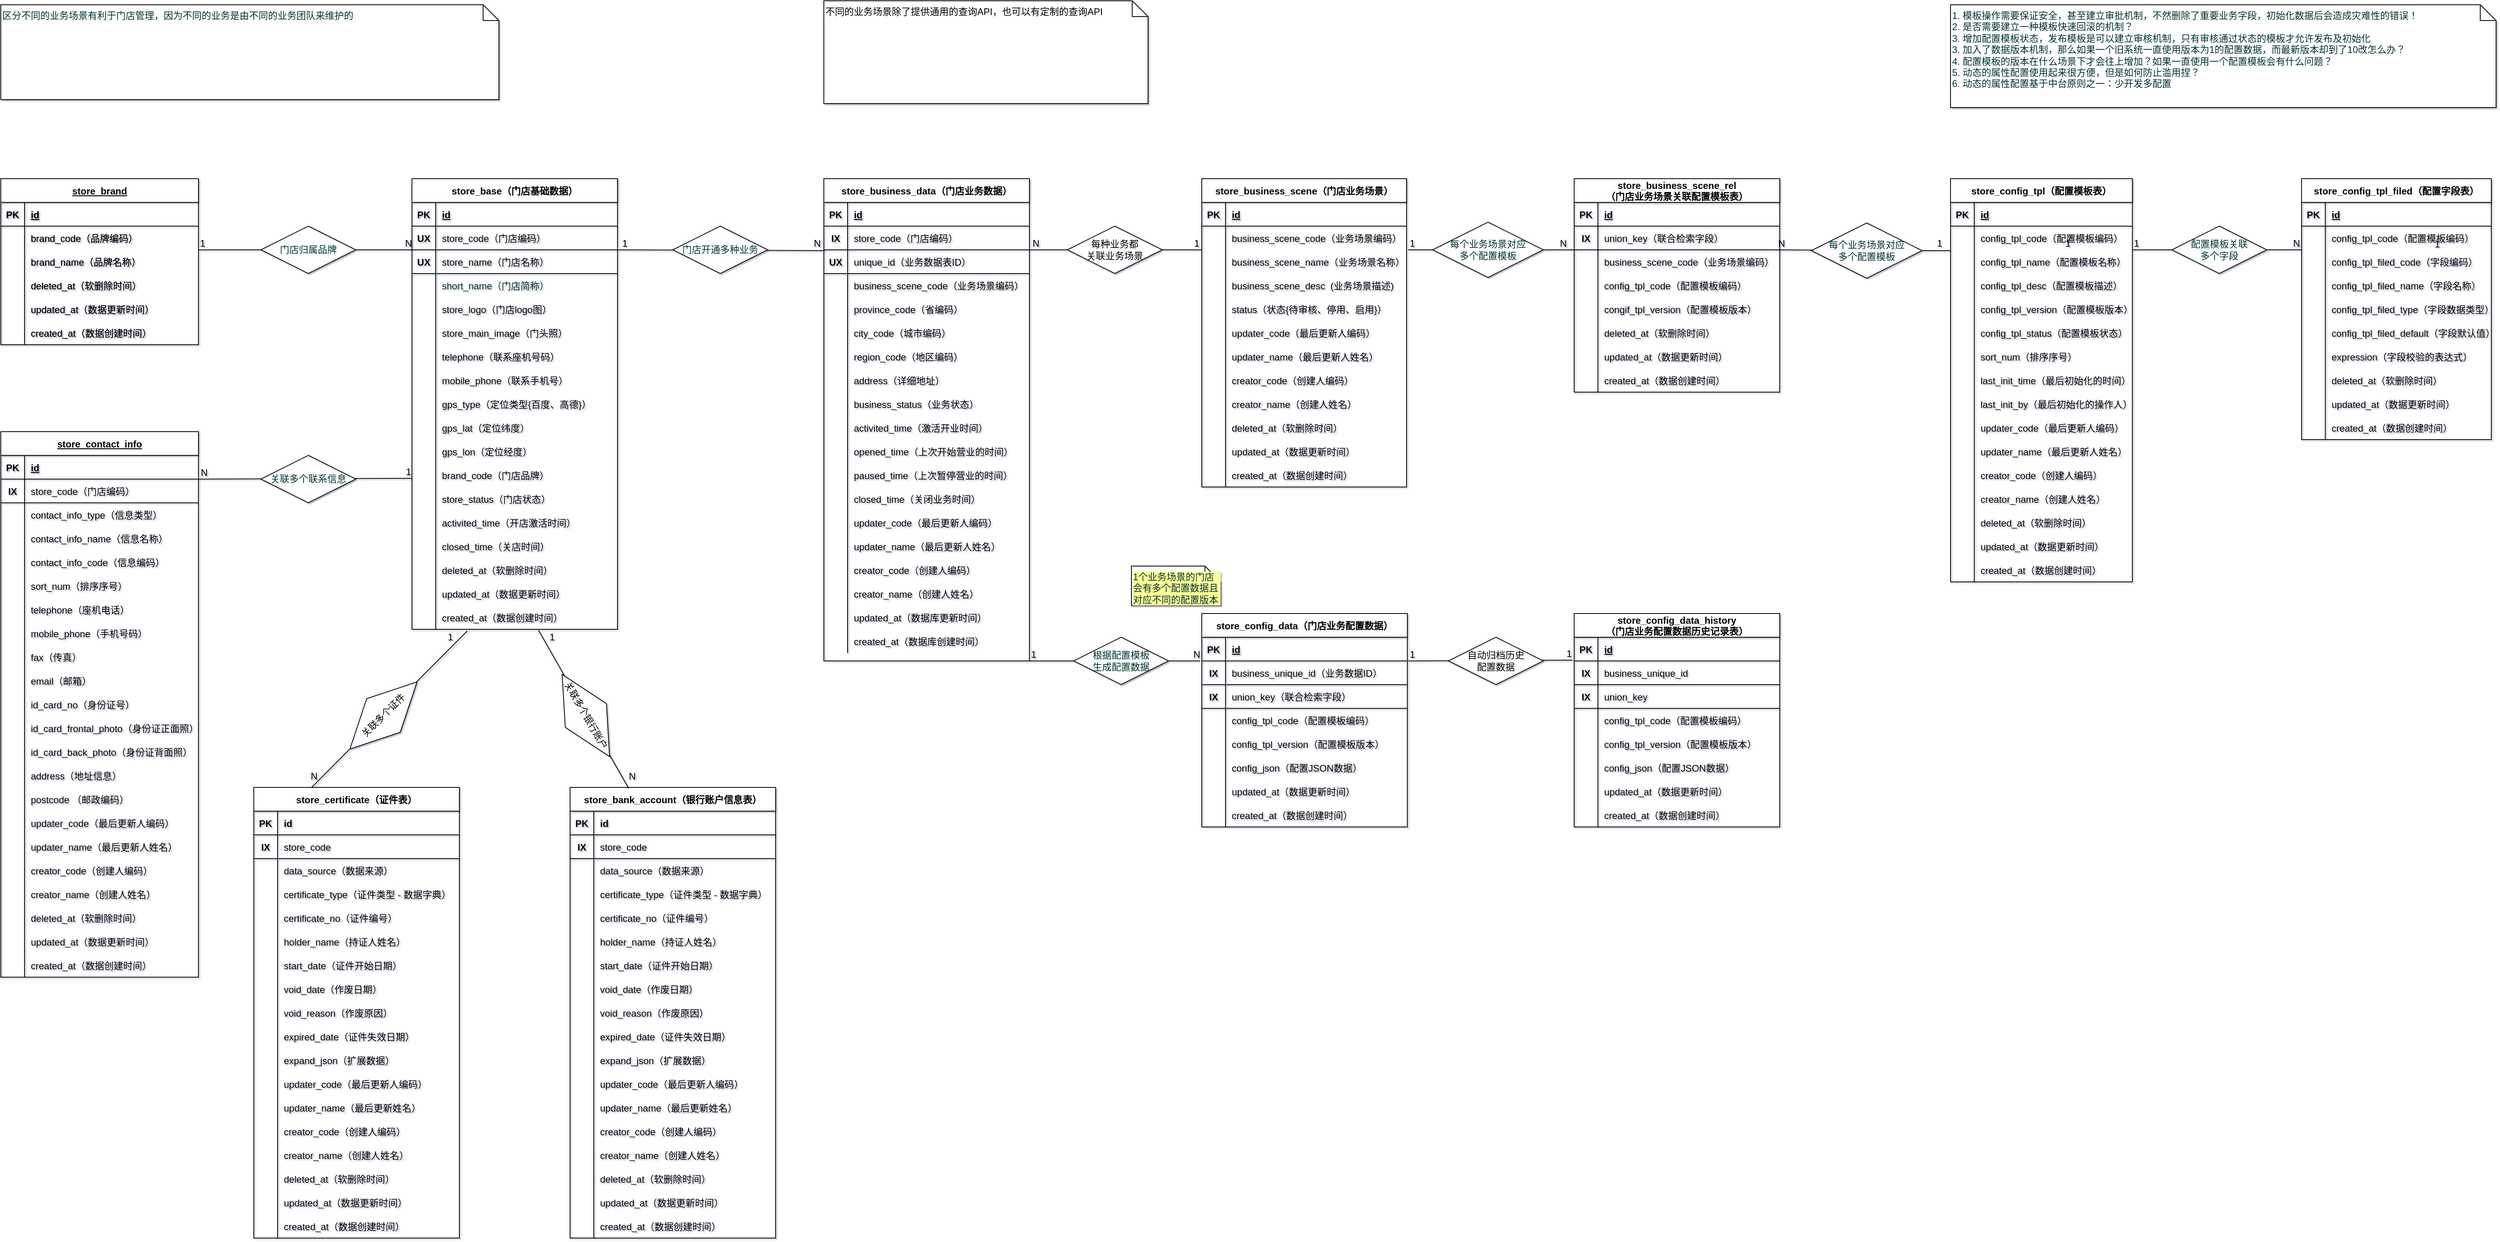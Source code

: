 <mxfile version="14.9.1" type="github">
  <diagram id="q-3CP5ShEm9sUq8IMGzO" name="Page-1">
    <mxGraphModel dx="1422" dy="762" grid="1" gridSize="10" guides="1" tooltips="1" connect="1" arrows="1" fold="1" page="1" pageScale="1" pageWidth="200" pageHeight="210" background="none" math="0" shadow="1">
      <root>
        <mxCell id="0" />
        <mxCell id="1" parent="0" />
        <mxCell id="iQQVju15P2BqY3E1whlR-208" value="" style="endArrow=none;html=1;rounded=0;exitX=0.277;exitY=0.002;exitDx=0;exitDy=0;exitPerimeter=0;" edge="1" parent="1" source="4fsKQ0ClsYr6Pzv_fE0--79">
          <mxGeometry relative="1" as="geometry">
            <mxPoint x="580" y="840" as="sourcePoint" />
            <mxPoint x="670" y="802" as="targetPoint" />
          </mxGeometry>
        </mxCell>
        <mxCell id="iQQVju15P2BqY3E1whlR-209" value="N" style="resizable=0;html=1;align=left;verticalAlign=bottom;" connectable="0" vertex="1" parent="iQQVju15P2BqY3E1whlR-208">
          <mxGeometry x="-1" relative="1" as="geometry">
            <mxPoint x="-2" y="-7" as="offset" />
          </mxGeometry>
        </mxCell>
        <mxCell id="iQQVju15P2BqY3E1whlR-210" value="1" style="resizable=0;html=1;align=right;verticalAlign=bottom;" connectable="0" vertex="1" parent="iQQVju15P2BqY3E1whlR-208">
          <mxGeometry x="1" relative="1" as="geometry">
            <mxPoint x="-18" y="17" as="offset" />
          </mxGeometry>
        </mxCell>
        <mxCell id="D-r3054c6TursKJ-a7I4-15" value="store_base（门店基础数据）" style="shape=table;startSize=30;container=1;collapsible=1;childLayout=tableLayout;fixedRows=1;rowLines=0;fontStyle=1;align=center;resizeLast=1;" parent="1" vertex="1">
          <mxGeometry x="600" y="230" width="260" height="570" as="geometry" />
        </mxCell>
        <mxCell id="D-r3054c6TursKJ-a7I4-16" value="" style="shape=partialRectangle;collapsible=0;dropTarget=0;pointerEvents=0;fillColor=none;top=0;left=0;bottom=1;right=0;points=[[0,0.5],[1,0.5]];portConstraint=eastwest;" parent="D-r3054c6TursKJ-a7I4-15" vertex="1">
          <mxGeometry y="30" width="260" height="30" as="geometry" />
        </mxCell>
        <mxCell id="D-r3054c6TursKJ-a7I4-17" value="PK" style="shape=partialRectangle;connectable=0;fillColor=none;top=0;left=0;bottom=0;right=0;fontStyle=1;overflow=hidden;" parent="D-r3054c6TursKJ-a7I4-16" vertex="1">
          <mxGeometry width="30" height="30" as="geometry" />
        </mxCell>
        <mxCell id="D-r3054c6TursKJ-a7I4-18" value="id" style="shape=partialRectangle;connectable=0;fillColor=none;top=0;left=0;bottom=0;right=0;align=left;spacingLeft=6;fontStyle=5;overflow=hidden;" parent="D-r3054c6TursKJ-a7I4-16" vertex="1">
          <mxGeometry x="30" width="230" height="30" as="geometry" />
        </mxCell>
        <mxCell id="1q3N5_K0L_sV2BDlK-wp-176" value="" style="shape=partialRectangle;collapsible=0;dropTarget=0;pointerEvents=0;fillColor=none;top=0;left=0;bottom=1;right=0;points=[[0,0.5],[1,0.5]];portConstraint=eastwest;" parent="D-r3054c6TursKJ-a7I4-15" vertex="1">
          <mxGeometry y="60" width="260" height="30" as="geometry" />
        </mxCell>
        <mxCell id="1q3N5_K0L_sV2BDlK-wp-177" value="UX" style="shape=partialRectangle;connectable=0;fillColor=none;top=0;left=0;bottom=0;right=0;fontStyle=1;overflow=hidden;" parent="1q3N5_K0L_sV2BDlK-wp-176" vertex="1">
          <mxGeometry width="30" height="30" as="geometry" />
        </mxCell>
        <mxCell id="1q3N5_K0L_sV2BDlK-wp-178" value="store_code（门店编码）" style="shape=partialRectangle;connectable=0;fillColor=none;top=0;left=0;bottom=0;right=0;align=left;spacingLeft=6;fontStyle=0;overflow=hidden;" parent="1q3N5_K0L_sV2BDlK-wp-176" vertex="1">
          <mxGeometry x="30" width="230" height="30" as="geometry" />
        </mxCell>
        <mxCell id="1q3N5_K0L_sV2BDlK-wp-179" value="" style="shape=partialRectangle;collapsible=0;dropTarget=0;pointerEvents=0;fillColor=none;top=0;left=0;bottom=1;right=0;points=[[0,0.5],[1,0.5]];portConstraint=eastwest;" parent="D-r3054c6TursKJ-a7I4-15" vertex="1">
          <mxGeometry y="90" width="260" height="30" as="geometry" />
        </mxCell>
        <mxCell id="1q3N5_K0L_sV2BDlK-wp-180" value="UX" style="shape=partialRectangle;connectable=0;fillColor=none;top=0;left=0;bottom=0;right=0;fontStyle=1;overflow=hidden;" parent="1q3N5_K0L_sV2BDlK-wp-179" vertex="1">
          <mxGeometry width="30" height="30" as="geometry" />
        </mxCell>
        <mxCell id="1q3N5_K0L_sV2BDlK-wp-181" value="store_name（门店名称）" style="shape=partialRectangle;connectable=0;fillColor=none;top=0;left=0;bottom=0;right=0;align=left;spacingLeft=6;fontStyle=0;overflow=hidden;" parent="1q3N5_K0L_sV2BDlK-wp-179" vertex="1">
          <mxGeometry x="30" width="230" height="30" as="geometry" />
        </mxCell>
        <mxCell id="1q3N5_K0L_sV2BDlK-wp-58" value="" style="shape=partialRectangle;collapsible=0;dropTarget=0;pointerEvents=0;fillColor=none;top=0;left=0;bottom=0;right=0;points=[[0,0.5],[1,0.5]];portConstraint=eastwest;" parent="D-r3054c6TursKJ-a7I4-15" vertex="1">
          <mxGeometry y="120" width="260" height="30" as="geometry" />
        </mxCell>
        <mxCell id="1q3N5_K0L_sV2BDlK-wp-59" value="" style="shape=partialRectangle;connectable=0;fillColor=none;top=0;left=0;bottom=0;right=0;editable=1;overflow=hidden;" parent="1q3N5_K0L_sV2BDlK-wp-58" vertex="1">
          <mxGeometry width="30" height="30" as="geometry" />
        </mxCell>
        <mxCell id="1q3N5_K0L_sV2BDlK-wp-60" value="short_name（门店简称）" style="shape=partialRectangle;connectable=0;fillColor=none;top=0;left=0;bottom=0;right=0;align=left;spacingLeft=6;overflow=hidden;fontColor=#003333;" parent="1q3N5_K0L_sV2BDlK-wp-58" vertex="1">
          <mxGeometry x="30" width="230" height="30" as="geometry" />
        </mxCell>
        <mxCell id="1q3N5_K0L_sV2BDlK-wp-61" value="" style="shape=partialRectangle;collapsible=0;dropTarget=0;pointerEvents=0;fillColor=none;top=0;left=0;bottom=0;right=0;points=[[0,0.5],[1,0.5]];portConstraint=eastwest;" parent="D-r3054c6TursKJ-a7I4-15" vertex="1">
          <mxGeometry y="150" width="260" height="30" as="geometry" />
        </mxCell>
        <mxCell id="1q3N5_K0L_sV2BDlK-wp-62" value="" style="shape=partialRectangle;connectable=0;fillColor=none;top=0;left=0;bottom=0;right=0;editable=1;overflow=hidden;" parent="1q3N5_K0L_sV2BDlK-wp-61" vertex="1">
          <mxGeometry width="30" height="30" as="geometry" />
        </mxCell>
        <mxCell id="1q3N5_K0L_sV2BDlK-wp-63" value="store_logo（门店logo图）" style="shape=partialRectangle;connectable=0;fillColor=none;top=0;left=0;bottom=0;right=0;align=left;spacingLeft=6;overflow=hidden;" parent="1q3N5_K0L_sV2BDlK-wp-61" vertex="1">
          <mxGeometry x="30" width="230" height="30" as="geometry" />
        </mxCell>
        <mxCell id="1q3N5_K0L_sV2BDlK-wp-100" value="" style="shape=partialRectangle;collapsible=0;dropTarget=0;pointerEvents=0;fillColor=none;top=0;left=0;bottom=0;right=0;points=[[0,0.5],[1,0.5]];portConstraint=eastwest;" parent="D-r3054c6TursKJ-a7I4-15" vertex="1">
          <mxGeometry y="180" width="260" height="30" as="geometry" />
        </mxCell>
        <mxCell id="1q3N5_K0L_sV2BDlK-wp-101" value="" style="shape=partialRectangle;connectable=0;fillColor=none;top=0;left=0;bottom=0;right=0;editable=1;overflow=hidden;" parent="1q3N5_K0L_sV2BDlK-wp-100" vertex="1">
          <mxGeometry width="30" height="30" as="geometry" />
        </mxCell>
        <mxCell id="1q3N5_K0L_sV2BDlK-wp-102" value="store_main_image（门头照）" style="shape=partialRectangle;connectable=0;fillColor=none;top=0;left=0;bottom=0;right=0;align=left;spacingLeft=6;overflow=hidden;" parent="1q3N5_K0L_sV2BDlK-wp-100" vertex="1">
          <mxGeometry x="30" width="230" height="30" as="geometry" />
        </mxCell>
        <mxCell id="1q3N5_K0L_sV2BDlK-wp-153" value="" style="shape=partialRectangle;collapsible=0;dropTarget=0;pointerEvents=0;fillColor=none;top=0;left=0;bottom=0;right=0;points=[[0,0.5],[1,0.5]];portConstraint=eastwest;" parent="D-r3054c6TursKJ-a7I4-15" vertex="1">
          <mxGeometry y="210" width="260" height="30" as="geometry" />
        </mxCell>
        <mxCell id="1q3N5_K0L_sV2BDlK-wp-154" value="" style="shape=partialRectangle;connectable=0;fillColor=none;top=0;left=0;bottom=0;right=0;editable=1;overflow=hidden;" parent="1q3N5_K0L_sV2BDlK-wp-153" vertex="1">
          <mxGeometry width="30" height="30" as="geometry" />
        </mxCell>
        <mxCell id="1q3N5_K0L_sV2BDlK-wp-155" value="telephone（联系座机号码）" style="shape=partialRectangle;connectable=0;fillColor=none;top=0;left=0;bottom=0;right=0;align=left;spacingLeft=6;overflow=hidden;" parent="1q3N5_K0L_sV2BDlK-wp-153" vertex="1">
          <mxGeometry x="30" width="230" height="30" as="geometry" />
        </mxCell>
        <mxCell id="1q3N5_K0L_sV2BDlK-wp-150" value="" style="shape=partialRectangle;collapsible=0;dropTarget=0;pointerEvents=0;fillColor=none;top=0;left=0;bottom=0;right=0;points=[[0,0.5],[1,0.5]];portConstraint=eastwest;" parent="D-r3054c6TursKJ-a7I4-15" vertex="1">
          <mxGeometry y="240" width="260" height="30" as="geometry" />
        </mxCell>
        <mxCell id="1q3N5_K0L_sV2BDlK-wp-151" value="" style="shape=partialRectangle;connectable=0;fillColor=none;top=0;left=0;bottom=0;right=0;editable=1;overflow=hidden;" parent="1q3N5_K0L_sV2BDlK-wp-150" vertex="1">
          <mxGeometry width="30" height="30" as="geometry" />
        </mxCell>
        <mxCell id="1q3N5_K0L_sV2BDlK-wp-152" value="mobile_phone（联系手机号）" style="shape=partialRectangle;connectable=0;fillColor=none;top=0;left=0;bottom=0;right=0;align=left;spacingLeft=6;overflow=hidden;" parent="1q3N5_K0L_sV2BDlK-wp-150" vertex="1">
          <mxGeometry x="30" width="230" height="30" as="geometry" />
        </mxCell>
        <mxCell id="1q3N5_K0L_sV2BDlK-wp-147" value="" style="shape=partialRectangle;collapsible=0;dropTarget=0;pointerEvents=0;fillColor=none;top=0;left=0;bottom=0;right=0;points=[[0,0.5],[1,0.5]];portConstraint=eastwest;" parent="D-r3054c6TursKJ-a7I4-15" vertex="1">
          <mxGeometry y="270" width="260" height="30" as="geometry" />
        </mxCell>
        <mxCell id="1q3N5_K0L_sV2BDlK-wp-148" value="" style="shape=partialRectangle;connectable=0;fillColor=none;top=0;left=0;bottom=0;right=0;editable=1;overflow=hidden;" parent="1q3N5_K0L_sV2BDlK-wp-147" vertex="1">
          <mxGeometry width="30" height="30" as="geometry" />
        </mxCell>
        <mxCell id="1q3N5_K0L_sV2BDlK-wp-149" value="gps_type（定位类型{百度、高德}）" style="shape=partialRectangle;connectable=0;fillColor=none;top=0;left=0;bottom=0;right=0;align=left;spacingLeft=6;overflow=hidden;" parent="1q3N5_K0L_sV2BDlK-wp-147" vertex="1">
          <mxGeometry x="30" width="230" height="30" as="geometry" />
        </mxCell>
        <mxCell id="1q3N5_K0L_sV2BDlK-wp-141" value="" style="shape=partialRectangle;collapsible=0;dropTarget=0;pointerEvents=0;fillColor=none;top=0;left=0;bottom=0;right=0;points=[[0,0.5],[1,0.5]];portConstraint=eastwest;" parent="D-r3054c6TursKJ-a7I4-15" vertex="1">
          <mxGeometry y="300" width="260" height="30" as="geometry" />
        </mxCell>
        <mxCell id="1q3N5_K0L_sV2BDlK-wp-142" value="" style="shape=partialRectangle;connectable=0;fillColor=none;top=0;left=0;bottom=0;right=0;editable=1;overflow=hidden;" parent="1q3N5_K0L_sV2BDlK-wp-141" vertex="1">
          <mxGeometry width="30" height="30" as="geometry" />
        </mxCell>
        <mxCell id="1q3N5_K0L_sV2BDlK-wp-143" value="gps_lat（定位纬度）" style="shape=partialRectangle;connectable=0;fillColor=none;top=0;left=0;bottom=0;right=0;align=left;spacingLeft=6;overflow=hidden;" parent="1q3N5_K0L_sV2BDlK-wp-141" vertex="1">
          <mxGeometry x="30" width="230" height="30" as="geometry" />
        </mxCell>
        <mxCell id="1q3N5_K0L_sV2BDlK-wp-144" value="" style="shape=partialRectangle;collapsible=0;dropTarget=0;pointerEvents=0;fillColor=none;top=0;left=0;bottom=0;right=0;points=[[0,0.5],[1,0.5]];portConstraint=eastwest;" parent="D-r3054c6TursKJ-a7I4-15" vertex="1">
          <mxGeometry y="330" width="260" height="30" as="geometry" />
        </mxCell>
        <mxCell id="1q3N5_K0L_sV2BDlK-wp-145" value="" style="shape=partialRectangle;connectable=0;fillColor=none;top=0;left=0;bottom=0;right=0;editable=1;overflow=hidden;" parent="1q3N5_K0L_sV2BDlK-wp-144" vertex="1">
          <mxGeometry width="30" height="30" as="geometry" />
        </mxCell>
        <mxCell id="1q3N5_K0L_sV2BDlK-wp-146" value="gps_lon（定位经度）" style="shape=partialRectangle;connectable=0;fillColor=none;top=0;left=0;bottom=0;right=0;align=left;spacingLeft=6;overflow=hidden;" parent="1q3N5_K0L_sV2BDlK-wp-144" vertex="1">
          <mxGeometry x="30" width="230" height="30" as="geometry" />
        </mxCell>
        <mxCell id="D-r3054c6TursKJ-a7I4-25" value="" style="shape=partialRectangle;collapsible=0;dropTarget=0;pointerEvents=0;fillColor=none;top=0;left=0;bottom=0;right=0;points=[[0,0.5],[1,0.5]];portConstraint=eastwest;" parent="D-r3054c6TursKJ-a7I4-15" vertex="1">
          <mxGeometry y="360" width="260" height="30" as="geometry" />
        </mxCell>
        <mxCell id="D-r3054c6TursKJ-a7I4-26" value="" style="shape=partialRectangle;connectable=0;fillColor=none;top=0;left=0;bottom=0;right=0;editable=1;overflow=hidden;" parent="D-r3054c6TursKJ-a7I4-25" vertex="1">
          <mxGeometry width="30" height="30" as="geometry" />
        </mxCell>
        <mxCell id="D-r3054c6TursKJ-a7I4-27" value="brand_code（门店品牌）" style="shape=partialRectangle;connectable=0;fillColor=none;top=0;left=0;bottom=0;right=0;align=left;spacingLeft=6;overflow=hidden;" parent="D-r3054c6TursKJ-a7I4-25" vertex="1">
          <mxGeometry x="30" width="230" height="30" as="geometry" />
        </mxCell>
        <mxCell id="1q3N5_K0L_sV2BDlK-wp-71" value="" style="shape=partialRectangle;collapsible=0;dropTarget=0;pointerEvents=0;fillColor=none;top=0;left=0;bottom=0;right=0;points=[[0,0.5],[1,0.5]];portConstraint=eastwest;" parent="D-r3054c6TursKJ-a7I4-15" vertex="1">
          <mxGeometry y="390" width="260" height="30" as="geometry" />
        </mxCell>
        <mxCell id="1q3N5_K0L_sV2BDlK-wp-72" value="" style="shape=partialRectangle;connectable=0;fillColor=none;top=0;left=0;bottom=0;right=0;editable=1;overflow=hidden;" parent="1q3N5_K0L_sV2BDlK-wp-71" vertex="1">
          <mxGeometry width="30" height="30" as="geometry" />
        </mxCell>
        <mxCell id="1q3N5_K0L_sV2BDlK-wp-73" value="store_status（门店状态）" style="shape=partialRectangle;connectable=0;fillColor=none;top=0;left=0;bottom=0;right=0;align=left;spacingLeft=6;overflow=hidden;" parent="1q3N5_K0L_sV2BDlK-wp-71" vertex="1">
          <mxGeometry x="30" width="230" height="30" as="geometry" />
        </mxCell>
        <mxCell id="1q3N5_K0L_sV2BDlK-wp-97" value="" style="shape=partialRectangle;collapsible=0;dropTarget=0;pointerEvents=0;fillColor=none;top=0;left=0;bottom=0;right=0;points=[[0,0.5],[1,0.5]];portConstraint=eastwest;" parent="D-r3054c6TursKJ-a7I4-15" vertex="1">
          <mxGeometry y="420" width="260" height="30" as="geometry" />
        </mxCell>
        <mxCell id="1q3N5_K0L_sV2BDlK-wp-98" value="" style="shape=partialRectangle;connectable=0;fillColor=none;top=0;left=0;bottom=0;right=0;editable=1;overflow=hidden;" parent="1q3N5_K0L_sV2BDlK-wp-97" vertex="1">
          <mxGeometry width="30" height="30" as="geometry" />
        </mxCell>
        <mxCell id="1q3N5_K0L_sV2BDlK-wp-99" value="activited_time（开店激活时间）" style="shape=partialRectangle;connectable=0;fillColor=none;top=0;left=0;bottom=0;right=0;align=left;spacingLeft=6;overflow=hidden;" parent="1q3N5_K0L_sV2BDlK-wp-97" vertex="1">
          <mxGeometry x="30" width="230" height="30" as="geometry" />
        </mxCell>
        <mxCell id="1q3N5_K0L_sV2BDlK-wp-111" value="" style="shape=partialRectangle;collapsible=0;dropTarget=0;pointerEvents=0;fillColor=none;top=0;left=0;bottom=0;right=0;points=[[0,0.5],[1,0.5]];portConstraint=eastwest;" parent="D-r3054c6TursKJ-a7I4-15" vertex="1">
          <mxGeometry y="450" width="260" height="30" as="geometry" />
        </mxCell>
        <mxCell id="1q3N5_K0L_sV2BDlK-wp-112" value="" style="shape=partialRectangle;connectable=0;fillColor=none;top=0;left=0;bottom=0;right=0;editable=1;overflow=hidden;" parent="1q3N5_K0L_sV2BDlK-wp-111" vertex="1">
          <mxGeometry width="30" height="30" as="geometry" />
        </mxCell>
        <mxCell id="1q3N5_K0L_sV2BDlK-wp-113" value="closed_time（关店时间）" style="shape=partialRectangle;connectable=0;fillColor=none;top=0;left=0;bottom=0;right=0;align=left;spacingLeft=6;overflow=hidden;" parent="1q3N5_K0L_sV2BDlK-wp-111" vertex="1">
          <mxGeometry x="30" width="230" height="30" as="geometry" />
        </mxCell>
        <mxCell id="4fsKQ0ClsYr6Pzv_fE0--73" value="" style="shape=partialRectangle;collapsible=0;dropTarget=0;pointerEvents=0;fillColor=none;top=0;left=0;bottom=0;right=0;points=[[0,0.5],[1,0.5]];portConstraint=eastwest;" parent="D-r3054c6TursKJ-a7I4-15" vertex="1">
          <mxGeometry y="480" width="260" height="30" as="geometry" />
        </mxCell>
        <mxCell id="4fsKQ0ClsYr6Pzv_fE0--74" value="" style="shape=partialRectangle;connectable=0;fillColor=none;top=0;left=0;bottom=0;right=0;editable=1;overflow=hidden;" parent="4fsKQ0ClsYr6Pzv_fE0--73" vertex="1">
          <mxGeometry width="30" height="30" as="geometry" />
        </mxCell>
        <mxCell id="4fsKQ0ClsYr6Pzv_fE0--75" value="deleted_at（软删除时间）" style="shape=partialRectangle;connectable=0;fillColor=none;top=0;left=0;bottom=0;right=0;align=left;spacingLeft=6;overflow=hidden;" parent="4fsKQ0ClsYr6Pzv_fE0--73" vertex="1">
          <mxGeometry x="30" width="230" height="30" as="geometry" />
        </mxCell>
        <mxCell id="1q3N5_K0L_sV2BDlK-wp-24" value="" style="shape=partialRectangle;collapsible=0;dropTarget=0;pointerEvents=0;fillColor=none;top=0;left=0;bottom=0;right=0;points=[[0,0.5],[1,0.5]];portConstraint=eastwest;" parent="D-r3054c6TursKJ-a7I4-15" vertex="1">
          <mxGeometry y="510" width="260" height="30" as="geometry" />
        </mxCell>
        <mxCell id="1q3N5_K0L_sV2BDlK-wp-25" value="" style="shape=partialRectangle;connectable=0;fillColor=none;top=0;left=0;bottom=0;right=0;editable=1;overflow=hidden;" parent="1q3N5_K0L_sV2BDlK-wp-24" vertex="1">
          <mxGeometry width="30" height="30" as="geometry" />
        </mxCell>
        <mxCell id="1q3N5_K0L_sV2BDlK-wp-26" value="updated_at（数据更新时间）" style="shape=partialRectangle;connectable=0;fillColor=none;top=0;left=0;bottom=0;right=0;align=left;spacingLeft=6;overflow=hidden;" parent="1q3N5_K0L_sV2BDlK-wp-24" vertex="1">
          <mxGeometry x="30" width="230" height="30" as="geometry" />
        </mxCell>
        <mxCell id="1q3N5_K0L_sV2BDlK-wp-27" value="" style="shape=partialRectangle;collapsible=0;dropTarget=0;pointerEvents=0;fillColor=none;top=0;left=0;bottom=0;right=0;points=[[0,0.5],[1,0.5]];portConstraint=eastwest;" parent="D-r3054c6TursKJ-a7I4-15" vertex="1">
          <mxGeometry y="540" width="260" height="30" as="geometry" />
        </mxCell>
        <mxCell id="1q3N5_K0L_sV2BDlK-wp-28" value="" style="shape=partialRectangle;connectable=0;fillColor=none;top=0;left=0;bottom=0;right=0;editable=1;overflow=hidden;" parent="1q3N5_K0L_sV2BDlK-wp-27" vertex="1">
          <mxGeometry width="30" height="30" as="geometry" />
        </mxCell>
        <mxCell id="1q3N5_K0L_sV2BDlK-wp-29" value="created_at（数据创建时间）" style="shape=partialRectangle;connectable=0;fillColor=none;top=0;left=0;bottom=0;right=0;align=left;spacingLeft=6;overflow=hidden;" parent="1q3N5_K0L_sV2BDlK-wp-27" vertex="1">
          <mxGeometry x="30" width="230" height="30" as="geometry" />
        </mxCell>
        <mxCell id="D-r3054c6TursKJ-a7I4-28" value="store_business_data（门店业务数据）" style="shape=table;startSize=30;container=1;collapsible=1;childLayout=tableLayout;fixedRows=1;rowLines=0;fontStyle=1;align=center;resizeLast=1;" parent="1" vertex="1">
          <mxGeometry x="1121" y="230" width="260" height="610" as="geometry" />
        </mxCell>
        <mxCell id="D-r3054c6TursKJ-a7I4-29" value="" style="shape=partialRectangle;collapsible=0;dropTarget=0;pointerEvents=0;fillColor=none;top=0;left=0;bottom=1;right=0;points=[[0,0.5],[1,0.5]];portConstraint=eastwest;" parent="D-r3054c6TursKJ-a7I4-28" vertex="1">
          <mxGeometry y="30" width="260" height="30" as="geometry" />
        </mxCell>
        <mxCell id="D-r3054c6TursKJ-a7I4-30" value="PK" style="shape=partialRectangle;connectable=0;fillColor=none;top=0;left=0;bottom=0;right=0;fontStyle=1;overflow=hidden;" parent="D-r3054c6TursKJ-a7I4-29" vertex="1">
          <mxGeometry width="30" height="30" as="geometry" />
        </mxCell>
        <mxCell id="D-r3054c6TursKJ-a7I4-31" value="id" style="shape=partialRectangle;connectable=0;fillColor=none;top=0;left=0;bottom=0;right=0;align=left;spacingLeft=6;fontStyle=5;overflow=hidden;" parent="D-r3054c6TursKJ-a7I4-29" vertex="1">
          <mxGeometry x="30" width="230" height="30" as="geometry" />
        </mxCell>
        <mxCell id="1q3N5_K0L_sV2BDlK-wp-170" value="" style="shape=partialRectangle;collapsible=0;dropTarget=0;pointerEvents=0;fillColor=none;top=0;left=0;bottom=1;right=0;points=[[0,0.5],[1,0.5]];portConstraint=eastwest;" parent="D-r3054c6TursKJ-a7I4-28" vertex="1">
          <mxGeometry y="60" width="260" height="30" as="geometry" />
        </mxCell>
        <mxCell id="1q3N5_K0L_sV2BDlK-wp-171" value="IX" style="shape=partialRectangle;connectable=0;fillColor=none;top=0;left=0;bottom=0;right=0;fontStyle=1;overflow=hidden;" parent="1q3N5_K0L_sV2BDlK-wp-170" vertex="1">
          <mxGeometry width="30" height="30" as="geometry" />
        </mxCell>
        <mxCell id="1q3N5_K0L_sV2BDlK-wp-172" value="store_code（门店编码）" style="shape=partialRectangle;connectable=0;fillColor=none;top=0;left=0;bottom=0;right=0;align=left;spacingLeft=6;fontStyle=0;overflow=hidden;" parent="1q3N5_K0L_sV2BDlK-wp-170" vertex="1">
          <mxGeometry x="30" width="230" height="30" as="geometry" />
        </mxCell>
        <mxCell id="1q3N5_K0L_sV2BDlK-wp-173" value="" style="shape=partialRectangle;collapsible=0;dropTarget=0;pointerEvents=0;fillColor=none;top=0;left=0;bottom=1;right=0;points=[[0,0.5],[1,0.5]];portConstraint=eastwest;" parent="D-r3054c6TursKJ-a7I4-28" vertex="1">
          <mxGeometry y="90" width="260" height="30" as="geometry" />
        </mxCell>
        <mxCell id="1q3N5_K0L_sV2BDlK-wp-174" value="UX" style="shape=partialRectangle;connectable=0;fillColor=none;top=0;left=0;bottom=0;right=0;fontStyle=1;overflow=hidden;" parent="1q3N5_K0L_sV2BDlK-wp-173" vertex="1">
          <mxGeometry width="30" height="30" as="geometry" />
        </mxCell>
        <mxCell id="1q3N5_K0L_sV2BDlK-wp-175" value="unique_id（业务数据表ID）" style="shape=partialRectangle;connectable=0;fillColor=none;top=0;left=0;bottom=0;right=0;align=left;spacingLeft=6;fontStyle=0;overflow=hidden;" parent="1q3N5_K0L_sV2BDlK-wp-173" vertex="1">
          <mxGeometry x="30" width="230" height="30" as="geometry" />
        </mxCell>
        <mxCell id="D-r3054c6TursKJ-a7I4-35" value="" style="shape=partialRectangle;collapsible=0;dropTarget=0;pointerEvents=0;fillColor=none;top=0;left=0;bottom=0;right=0;points=[[0,0.5],[1,0.5]];portConstraint=eastwest;" parent="D-r3054c6TursKJ-a7I4-28" vertex="1">
          <mxGeometry y="120" width="260" height="30" as="geometry" />
        </mxCell>
        <mxCell id="D-r3054c6TursKJ-a7I4-36" value="" style="shape=partialRectangle;connectable=0;fillColor=none;top=0;left=0;bottom=0;right=0;editable=1;overflow=hidden;" parent="D-r3054c6TursKJ-a7I4-35" vertex="1">
          <mxGeometry width="30" height="30" as="geometry" />
        </mxCell>
        <mxCell id="D-r3054c6TursKJ-a7I4-37" value="business_scene_code（业务场景编码）" style="shape=partialRectangle;connectable=0;fillColor=none;top=0;left=0;bottom=0;right=0;align=left;spacingLeft=6;overflow=hidden;" parent="D-r3054c6TursKJ-a7I4-35" vertex="1">
          <mxGeometry x="30" width="230" height="30" as="geometry" />
        </mxCell>
        <mxCell id="1q3N5_K0L_sV2BDlK-wp-120" value="" style="shape=partialRectangle;collapsible=0;dropTarget=0;pointerEvents=0;fillColor=none;top=0;left=0;bottom=0;right=0;points=[[0,0.5],[1,0.5]];portConstraint=eastwest;" parent="D-r3054c6TursKJ-a7I4-28" vertex="1">
          <mxGeometry y="150" width="260" height="30" as="geometry" />
        </mxCell>
        <mxCell id="1q3N5_K0L_sV2BDlK-wp-121" value="" style="shape=partialRectangle;connectable=0;fillColor=none;top=0;left=0;bottom=0;right=0;editable=1;overflow=hidden;" parent="1q3N5_K0L_sV2BDlK-wp-120" vertex="1">
          <mxGeometry width="30" height="30" as="geometry" />
        </mxCell>
        <mxCell id="1q3N5_K0L_sV2BDlK-wp-122" value="province_code（省编码）" style="shape=partialRectangle;connectable=0;fillColor=none;top=0;left=0;bottom=0;right=0;align=left;spacingLeft=6;overflow=hidden;" parent="1q3N5_K0L_sV2BDlK-wp-120" vertex="1">
          <mxGeometry x="30" width="230" height="30" as="geometry" />
        </mxCell>
        <mxCell id="1q3N5_K0L_sV2BDlK-wp-123" value="" style="shape=partialRectangle;collapsible=0;dropTarget=0;pointerEvents=0;fillColor=none;top=0;left=0;bottom=0;right=0;points=[[0,0.5],[1,0.5]];portConstraint=eastwest;" parent="D-r3054c6TursKJ-a7I4-28" vertex="1">
          <mxGeometry y="180" width="260" height="30" as="geometry" />
        </mxCell>
        <mxCell id="1q3N5_K0L_sV2BDlK-wp-124" value="" style="shape=partialRectangle;connectable=0;fillColor=none;top=0;left=0;bottom=0;right=0;editable=1;overflow=hidden;" parent="1q3N5_K0L_sV2BDlK-wp-123" vertex="1">
          <mxGeometry width="30" height="30" as="geometry" />
        </mxCell>
        <mxCell id="1q3N5_K0L_sV2BDlK-wp-125" value="city_code（城市编码）" style="shape=partialRectangle;connectable=0;fillColor=none;top=0;left=0;bottom=0;right=0;align=left;spacingLeft=6;overflow=hidden;" parent="1q3N5_K0L_sV2BDlK-wp-123" vertex="1">
          <mxGeometry x="30" width="230" height="30" as="geometry" />
        </mxCell>
        <mxCell id="1q3N5_K0L_sV2BDlK-wp-126" value="" style="shape=partialRectangle;collapsible=0;dropTarget=0;pointerEvents=0;fillColor=none;top=0;left=0;bottom=0;right=0;points=[[0,0.5],[1,0.5]];portConstraint=eastwest;" parent="D-r3054c6TursKJ-a7I4-28" vertex="1">
          <mxGeometry y="210" width="260" height="30" as="geometry" />
        </mxCell>
        <mxCell id="1q3N5_K0L_sV2BDlK-wp-127" value="" style="shape=partialRectangle;connectable=0;fillColor=none;top=0;left=0;bottom=0;right=0;editable=1;overflow=hidden;" parent="1q3N5_K0L_sV2BDlK-wp-126" vertex="1">
          <mxGeometry width="30" height="30" as="geometry" />
        </mxCell>
        <mxCell id="1q3N5_K0L_sV2BDlK-wp-128" value="region_code（地区编码）" style="shape=partialRectangle;connectable=0;fillColor=none;top=0;left=0;bottom=0;right=0;align=left;spacingLeft=6;overflow=hidden;" parent="1q3N5_K0L_sV2BDlK-wp-126" vertex="1">
          <mxGeometry x="30" width="230" height="30" as="geometry" />
        </mxCell>
        <mxCell id="1q3N5_K0L_sV2BDlK-wp-129" value="" style="shape=partialRectangle;collapsible=0;dropTarget=0;pointerEvents=0;fillColor=none;top=0;left=0;bottom=0;right=0;points=[[0,0.5],[1,0.5]];portConstraint=eastwest;" parent="D-r3054c6TursKJ-a7I4-28" vertex="1">
          <mxGeometry y="240" width="260" height="30" as="geometry" />
        </mxCell>
        <mxCell id="1q3N5_K0L_sV2BDlK-wp-130" value="" style="shape=partialRectangle;connectable=0;fillColor=none;top=0;left=0;bottom=0;right=0;editable=1;overflow=hidden;" parent="1q3N5_K0L_sV2BDlK-wp-129" vertex="1">
          <mxGeometry width="30" height="30" as="geometry" />
        </mxCell>
        <mxCell id="1q3N5_K0L_sV2BDlK-wp-131" value="address（详细地址）" style="shape=partialRectangle;connectable=0;fillColor=none;top=0;left=0;bottom=0;right=0;align=left;spacingLeft=6;overflow=hidden;" parent="1q3N5_K0L_sV2BDlK-wp-129" vertex="1">
          <mxGeometry x="30" width="230" height="30" as="geometry" />
        </mxCell>
        <mxCell id="1q3N5_K0L_sV2BDlK-wp-78" value="" style="shape=partialRectangle;collapsible=0;dropTarget=0;pointerEvents=0;fillColor=none;top=0;left=0;bottom=0;right=0;points=[[0,0.5],[1,0.5]];portConstraint=eastwest;" parent="D-r3054c6TursKJ-a7I4-28" vertex="1">
          <mxGeometry y="270" width="260" height="30" as="geometry" />
        </mxCell>
        <mxCell id="1q3N5_K0L_sV2BDlK-wp-79" value="" style="shape=partialRectangle;connectable=0;fillColor=none;top=0;left=0;bottom=0;right=0;editable=1;overflow=hidden;" parent="1q3N5_K0L_sV2BDlK-wp-78" vertex="1">
          <mxGeometry width="30" height="30" as="geometry" />
        </mxCell>
        <mxCell id="1q3N5_K0L_sV2BDlK-wp-80" value="business_status（业务状态）" style="shape=partialRectangle;connectable=0;fillColor=none;top=0;left=0;bottom=0;right=0;align=left;spacingLeft=6;overflow=hidden;" parent="1q3N5_K0L_sV2BDlK-wp-78" vertex="1">
          <mxGeometry x="30" width="230" height="30" as="geometry" />
        </mxCell>
        <mxCell id="1q3N5_K0L_sV2BDlK-wp-91" value="" style="shape=partialRectangle;collapsible=0;dropTarget=0;pointerEvents=0;fillColor=none;top=0;left=0;bottom=0;right=0;points=[[0,0.5],[1,0.5]];portConstraint=eastwest;" parent="D-r3054c6TursKJ-a7I4-28" vertex="1">
          <mxGeometry y="300" width="260" height="30" as="geometry" />
        </mxCell>
        <mxCell id="1q3N5_K0L_sV2BDlK-wp-92" value="" style="shape=partialRectangle;connectable=0;fillColor=none;top=0;left=0;bottom=0;right=0;editable=1;overflow=hidden;" parent="1q3N5_K0L_sV2BDlK-wp-91" vertex="1">
          <mxGeometry width="30" height="30" as="geometry" />
        </mxCell>
        <mxCell id="1q3N5_K0L_sV2BDlK-wp-93" value="activited_time（激活开业时间）" style="shape=partialRectangle;connectable=0;fillColor=none;top=0;left=0;bottom=0;right=0;align=left;spacingLeft=6;overflow=hidden;" parent="1q3N5_K0L_sV2BDlK-wp-91" vertex="1">
          <mxGeometry x="30" width="230" height="30" as="geometry" />
        </mxCell>
        <mxCell id="1q3N5_K0L_sV2BDlK-wp-114" value="" style="shape=partialRectangle;collapsible=0;dropTarget=0;pointerEvents=0;fillColor=none;top=0;left=0;bottom=0;right=0;points=[[0,0.5],[1,0.5]];portConstraint=eastwest;" parent="D-r3054c6TursKJ-a7I4-28" vertex="1">
          <mxGeometry y="330" width="260" height="30" as="geometry" />
        </mxCell>
        <mxCell id="1q3N5_K0L_sV2BDlK-wp-115" value="" style="shape=partialRectangle;connectable=0;fillColor=none;top=0;left=0;bottom=0;right=0;editable=1;overflow=hidden;" parent="1q3N5_K0L_sV2BDlK-wp-114" vertex="1">
          <mxGeometry width="30" height="30" as="geometry" />
        </mxCell>
        <mxCell id="1q3N5_K0L_sV2BDlK-wp-116" value="opened_time（上次开始营业的时间）" style="shape=partialRectangle;connectable=0;fillColor=none;top=0;left=0;bottom=0;right=0;align=left;spacingLeft=6;overflow=hidden;" parent="1q3N5_K0L_sV2BDlK-wp-114" vertex="1">
          <mxGeometry x="30" width="230" height="30" as="geometry" />
        </mxCell>
        <mxCell id="1q3N5_K0L_sV2BDlK-wp-117" value="" style="shape=partialRectangle;collapsible=0;dropTarget=0;pointerEvents=0;fillColor=none;top=0;left=0;bottom=0;right=0;points=[[0,0.5],[1,0.5]];portConstraint=eastwest;" parent="D-r3054c6TursKJ-a7I4-28" vertex="1">
          <mxGeometry y="360" width="260" height="30" as="geometry" />
        </mxCell>
        <mxCell id="1q3N5_K0L_sV2BDlK-wp-118" value="" style="shape=partialRectangle;connectable=0;fillColor=none;top=0;left=0;bottom=0;right=0;editable=1;overflow=hidden;" parent="1q3N5_K0L_sV2BDlK-wp-117" vertex="1">
          <mxGeometry width="30" height="30" as="geometry" />
        </mxCell>
        <mxCell id="1q3N5_K0L_sV2BDlK-wp-119" value="paused_time（上次暂停营业的时间）" style="shape=partialRectangle;connectable=0;fillColor=none;top=0;left=0;bottom=0;right=0;align=left;spacingLeft=6;overflow=hidden;" parent="1q3N5_K0L_sV2BDlK-wp-117" vertex="1">
          <mxGeometry x="30" width="230" height="30" as="geometry" />
        </mxCell>
        <mxCell id="1q3N5_K0L_sV2BDlK-wp-94" value="" style="shape=partialRectangle;collapsible=0;dropTarget=0;pointerEvents=0;fillColor=none;top=0;left=0;bottom=0;right=0;points=[[0,0.5],[1,0.5]];portConstraint=eastwest;" parent="D-r3054c6TursKJ-a7I4-28" vertex="1">
          <mxGeometry y="390" width="260" height="30" as="geometry" />
        </mxCell>
        <mxCell id="1q3N5_K0L_sV2BDlK-wp-95" value="" style="shape=partialRectangle;connectable=0;fillColor=none;top=0;left=0;bottom=0;right=0;editable=1;overflow=hidden;" parent="1q3N5_K0L_sV2BDlK-wp-94" vertex="1">
          <mxGeometry width="30" height="30" as="geometry" />
        </mxCell>
        <mxCell id="1q3N5_K0L_sV2BDlK-wp-96" value="closed_time（关闭业务时间）" style="shape=partialRectangle;connectable=0;fillColor=none;top=0;left=0;bottom=0;right=0;align=left;spacingLeft=6;overflow=hidden;" parent="1q3N5_K0L_sV2BDlK-wp-94" vertex="1">
          <mxGeometry x="30" width="230" height="30" as="geometry" />
        </mxCell>
        <mxCell id="1q3N5_K0L_sV2BDlK-wp-30" value="" style="shape=partialRectangle;collapsible=0;dropTarget=0;pointerEvents=0;fillColor=none;top=0;left=0;bottom=0;right=0;points=[[0,0.5],[1,0.5]];portConstraint=eastwest;" parent="D-r3054c6TursKJ-a7I4-28" vertex="1">
          <mxGeometry y="420" width="260" height="30" as="geometry" />
        </mxCell>
        <mxCell id="1q3N5_K0L_sV2BDlK-wp-31" value="" style="shape=partialRectangle;connectable=0;fillColor=none;top=0;left=0;bottom=0;right=0;editable=1;overflow=hidden;" parent="1q3N5_K0L_sV2BDlK-wp-30" vertex="1">
          <mxGeometry width="30" height="30" as="geometry" />
        </mxCell>
        <mxCell id="1q3N5_K0L_sV2BDlK-wp-32" value="updater_code（最后更新人编码）" style="shape=partialRectangle;connectable=0;fillColor=none;top=0;left=0;bottom=0;right=0;align=left;spacingLeft=6;overflow=hidden;" parent="1q3N5_K0L_sV2BDlK-wp-30" vertex="1">
          <mxGeometry x="30" width="230" height="30" as="geometry" />
        </mxCell>
        <mxCell id="1q3N5_K0L_sV2BDlK-wp-33" value="" style="shape=partialRectangle;collapsible=0;dropTarget=0;pointerEvents=0;fillColor=none;top=0;left=0;bottom=0;right=0;points=[[0,0.5],[1,0.5]];portConstraint=eastwest;" parent="D-r3054c6TursKJ-a7I4-28" vertex="1">
          <mxGeometry y="450" width="260" height="30" as="geometry" />
        </mxCell>
        <mxCell id="1q3N5_K0L_sV2BDlK-wp-34" value="" style="shape=partialRectangle;connectable=0;fillColor=none;top=0;left=0;bottom=0;right=0;editable=1;overflow=hidden;" parent="1q3N5_K0L_sV2BDlK-wp-33" vertex="1">
          <mxGeometry width="30" height="30" as="geometry" />
        </mxCell>
        <mxCell id="1q3N5_K0L_sV2BDlK-wp-35" value="updater_name（最后更新人姓名）" style="shape=partialRectangle;connectable=0;fillColor=none;top=0;left=0;bottom=0;right=0;align=left;spacingLeft=6;overflow=hidden;" parent="1q3N5_K0L_sV2BDlK-wp-33" vertex="1">
          <mxGeometry x="30" width="230" height="30" as="geometry" />
        </mxCell>
        <mxCell id="1q3N5_K0L_sV2BDlK-wp-36" value="" style="shape=partialRectangle;collapsible=0;dropTarget=0;pointerEvents=0;fillColor=none;top=0;left=0;bottom=0;right=0;points=[[0,0.5],[1,0.5]];portConstraint=eastwest;" parent="D-r3054c6TursKJ-a7I4-28" vertex="1">
          <mxGeometry y="480" width="260" height="30" as="geometry" />
        </mxCell>
        <mxCell id="1q3N5_K0L_sV2BDlK-wp-37" value="" style="shape=partialRectangle;connectable=0;fillColor=none;top=0;left=0;bottom=0;right=0;editable=1;overflow=hidden;" parent="1q3N5_K0L_sV2BDlK-wp-36" vertex="1">
          <mxGeometry width="30" height="30" as="geometry" />
        </mxCell>
        <mxCell id="1q3N5_K0L_sV2BDlK-wp-38" value="creator_code（创建人编码）" style="shape=partialRectangle;connectable=0;fillColor=none;top=0;left=0;bottom=0;right=0;align=left;spacingLeft=6;overflow=hidden;" parent="1q3N5_K0L_sV2BDlK-wp-36" vertex="1">
          <mxGeometry x="30" width="230" height="30" as="geometry" />
        </mxCell>
        <mxCell id="1q3N5_K0L_sV2BDlK-wp-39" value="" style="shape=partialRectangle;collapsible=0;dropTarget=0;pointerEvents=0;fillColor=none;top=0;left=0;bottom=0;right=0;points=[[0,0.5],[1,0.5]];portConstraint=eastwest;" parent="D-r3054c6TursKJ-a7I4-28" vertex="1">
          <mxGeometry y="510" width="260" height="30" as="geometry" />
        </mxCell>
        <mxCell id="1q3N5_K0L_sV2BDlK-wp-40" value="" style="shape=partialRectangle;connectable=0;fillColor=none;top=0;left=0;bottom=0;right=0;editable=1;overflow=hidden;" parent="1q3N5_K0L_sV2BDlK-wp-39" vertex="1">
          <mxGeometry width="30" height="30" as="geometry" />
        </mxCell>
        <mxCell id="1q3N5_K0L_sV2BDlK-wp-41" value="creator_name（创建人姓名）" style="shape=partialRectangle;connectable=0;fillColor=none;top=0;left=0;bottom=0;right=0;align=left;spacingLeft=6;overflow=hidden;" parent="1q3N5_K0L_sV2BDlK-wp-39" vertex="1">
          <mxGeometry x="30" width="230" height="30" as="geometry" />
        </mxCell>
        <mxCell id="1q3N5_K0L_sV2BDlK-wp-132" value="" style="shape=partialRectangle;collapsible=0;dropTarget=0;pointerEvents=0;fillColor=none;top=0;left=0;bottom=0;right=0;points=[[0,0.5],[1,0.5]];portConstraint=eastwest;" parent="D-r3054c6TursKJ-a7I4-28" vertex="1">
          <mxGeometry y="540" width="260" height="30" as="geometry" />
        </mxCell>
        <mxCell id="1q3N5_K0L_sV2BDlK-wp-133" value="" style="shape=partialRectangle;connectable=0;fillColor=none;top=0;left=0;bottom=0;right=0;editable=1;overflow=hidden;" parent="1q3N5_K0L_sV2BDlK-wp-132" vertex="1">
          <mxGeometry width="30" height="30" as="geometry" />
        </mxCell>
        <mxCell id="1q3N5_K0L_sV2BDlK-wp-134" value="updated_at（数据库更新时间）" style="shape=partialRectangle;connectable=0;fillColor=none;top=0;left=0;bottom=0;right=0;align=left;spacingLeft=6;overflow=hidden;" parent="1q3N5_K0L_sV2BDlK-wp-132" vertex="1">
          <mxGeometry x="30" width="230" height="30" as="geometry" />
        </mxCell>
        <mxCell id="1q3N5_K0L_sV2BDlK-wp-135" value="" style="shape=partialRectangle;collapsible=0;dropTarget=0;pointerEvents=0;fillColor=none;top=0;left=0;bottom=0;right=0;points=[[0,0.5],[1,0.5]];portConstraint=eastwest;" parent="D-r3054c6TursKJ-a7I4-28" vertex="1">
          <mxGeometry y="570" width="260" height="30" as="geometry" />
        </mxCell>
        <mxCell id="1q3N5_K0L_sV2BDlK-wp-136" value="" style="shape=partialRectangle;connectable=0;fillColor=none;top=0;left=0;bottom=0;right=0;editable=1;overflow=hidden;" parent="1q3N5_K0L_sV2BDlK-wp-135" vertex="1">
          <mxGeometry width="30" height="30" as="geometry" />
        </mxCell>
        <mxCell id="1q3N5_K0L_sV2BDlK-wp-137" value="created_at（数据库创建时间）" style="shape=partialRectangle;connectable=0;fillColor=none;top=0;left=0;bottom=0;right=0;align=left;spacingLeft=6;overflow=hidden;" parent="1q3N5_K0L_sV2BDlK-wp-135" vertex="1">
          <mxGeometry x="30" width="230" height="30" as="geometry" />
        </mxCell>
        <mxCell id="D-r3054c6TursKJ-a7I4-50" value="store_config_tpl（配置模板表）" style="shape=table;startSize=30;container=1;collapsible=1;childLayout=tableLayout;fixedRows=1;rowLines=0;fontStyle=1;align=center;resizeLast=1;swimlaneFillColor=none;" parent="1" vertex="1">
          <mxGeometry x="2546" y="230" width="230" height="510" as="geometry" />
        </mxCell>
        <mxCell id="D-r3054c6TursKJ-a7I4-51" value="" style="shape=partialRectangle;collapsible=0;dropTarget=0;pointerEvents=0;fillColor=none;top=0;left=0;bottom=1;right=0;points=[[0,0.5],[1,0.5]];portConstraint=eastwest;" parent="D-r3054c6TursKJ-a7I4-50" vertex="1">
          <mxGeometry y="30" width="230" height="30" as="geometry" />
        </mxCell>
        <mxCell id="D-r3054c6TursKJ-a7I4-52" value="PK" style="shape=partialRectangle;connectable=0;fillColor=none;top=0;left=0;bottom=0;right=0;fontStyle=1;overflow=hidden;" parent="D-r3054c6TursKJ-a7I4-51" vertex="1">
          <mxGeometry width="30" height="30" as="geometry" />
        </mxCell>
        <mxCell id="D-r3054c6TursKJ-a7I4-53" value="id" style="shape=partialRectangle;connectable=0;fillColor=none;top=0;left=0;bottom=0;right=0;align=left;spacingLeft=6;fontStyle=5;overflow=hidden;" parent="D-r3054c6TursKJ-a7I4-51" vertex="1">
          <mxGeometry x="30" width="200" height="30" as="geometry" />
        </mxCell>
        <mxCell id="D-r3054c6TursKJ-a7I4-54" value="" style="shape=partialRectangle;collapsible=0;dropTarget=0;pointerEvents=0;fillColor=none;top=0;left=0;bottom=0;right=0;points=[[0,0.5],[1,0.5]];portConstraint=eastwest;" parent="D-r3054c6TursKJ-a7I4-50" vertex="1">
          <mxGeometry y="60" width="230" height="30" as="geometry" />
        </mxCell>
        <mxCell id="D-r3054c6TursKJ-a7I4-55" value="" style="shape=partialRectangle;connectable=0;fillColor=none;top=0;left=0;bottom=0;right=0;editable=1;overflow=hidden;" parent="D-r3054c6TursKJ-a7I4-54" vertex="1">
          <mxGeometry width="30" height="30" as="geometry" />
        </mxCell>
        <mxCell id="D-r3054c6TursKJ-a7I4-56" value="config_tpl_code（配置模板编码）" style="shape=partialRectangle;connectable=0;fillColor=none;top=0;left=0;bottom=0;right=0;align=left;spacingLeft=6;overflow=hidden;" parent="D-r3054c6TursKJ-a7I4-54" vertex="1">
          <mxGeometry x="30" width="200" height="30" as="geometry" />
        </mxCell>
        <mxCell id="D-r3054c6TursKJ-a7I4-60" value="" style="shape=partialRectangle;collapsible=0;dropTarget=0;pointerEvents=0;fillColor=none;top=0;left=0;bottom=0;right=0;points=[[0,0.5],[1,0.5]];portConstraint=eastwest;" parent="D-r3054c6TursKJ-a7I4-50" vertex="1">
          <mxGeometry y="90" width="230" height="30" as="geometry" />
        </mxCell>
        <mxCell id="D-r3054c6TursKJ-a7I4-61" value="" style="shape=partialRectangle;connectable=0;fillColor=none;top=0;left=0;bottom=0;right=0;editable=1;overflow=hidden;" parent="D-r3054c6TursKJ-a7I4-60" vertex="1">
          <mxGeometry width="30" height="30" as="geometry" />
        </mxCell>
        <mxCell id="D-r3054c6TursKJ-a7I4-62" value="config_tpl_name（配置模板名称）" style="shape=partialRectangle;connectable=0;fillColor=none;top=0;left=0;bottom=0;right=0;align=left;spacingLeft=6;overflow=hidden;" parent="D-r3054c6TursKJ-a7I4-60" vertex="1">
          <mxGeometry x="30" width="200" height="30" as="geometry" />
        </mxCell>
        <mxCell id="D-r3054c6TursKJ-a7I4-63" value="" style="shape=partialRectangle;collapsible=0;dropTarget=0;pointerEvents=0;fillColor=none;top=0;left=0;bottom=0;right=0;points=[[0,0.5],[1,0.5]];portConstraint=eastwest;" parent="D-r3054c6TursKJ-a7I4-50" vertex="1">
          <mxGeometry y="120" width="230" height="30" as="geometry" />
        </mxCell>
        <mxCell id="D-r3054c6TursKJ-a7I4-64" value="" style="shape=partialRectangle;connectable=0;fillColor=none;top=0;left=0;bottom=0;right=0;editable=1;overflow=hidden;" parent="D-r3054c6TursKJ-a7I4-63" vertex="1">
          <mxGeometry width="30" height="30" as="geometry" />
        </mxCell>
        <mxCell id="D-r3054c6TursKJ-a7I4-65" value="config_tpl_desc（配置模板描述）" style="shape=partialRectangle;connectable=0;fillColor=none;top=0;left=0;bottom=0;right=0;align=left;spacingLeft=6;overflow=hidden;" parent="D-r3054c6TursKJ-a7I4-63" vertex="1">
          <mxGeometry x="30" width="200" height="30" as="geometry" />
        </mxCell>
        <mxCell id="D-r3054c6TursKJ-a7I4-57" value="" style="shape=partialRectangle;collapsible=0;dropTarget=0;pointerEvents=0;fillColor=none;top=0;left=0;bottom=0;right=0;points=[[0,0.5],[1,0.5]];portConstraint=eastwest;" parent="D-r3054c6TursKJ-a7I4-50" vertex="1">
          <mxGeometry y="150" width="230" height="30" as="geometry" />
        </mxCell>
        <mxCell id="D-r3054c6TursKJ-a7I4-58" value="" style="shape=partialRectangle;connectable=0;fillColor=none;top=0;left=0;bottom=0;right=0;editable=1;overflow=hidden;" parent="D-r3054c6TursKJ-a7I4-57" vertex="1">
          <mxGeometry width="30" height="30" as="geometry" />
        </mxCell>
        <mxCell id="D-r3054c6TursKJ-a7I4-59" value="config_tpl_version（配置模板版本）" style="shape=partialRectangle;connectable=0;fillColor=none;top=0;left=0;bottom=0;right=0;align=left;spacingLeft=6;overflow=hidden;" parent="D-r3054c6TursKJ-a7I4-57" vertex="1">
          <mxGeometry x="30" width="200" height="30" as="geometry" />
        </mxCell>
        <mxCell id="1q3N5_K0L_sV2BDlK-wp-352" value="" style="shape=partialRectangle;collapsible=0;dropTarget=0;pointerEvents=0;fillColor=none;top=0;left=0;bottom=0;right=0;points=[[0,0.5],[1,0.5]];portConstraint=eastwest;labelBackgroundColor=#FFFF99;fontColor=#003333;align=left;verticalAlign=top;" parent="D-r3054c6TursKJ-a7I4-50" vertex="1">
          <mxGeometry y="180" width="230" height="30" as="geometry" />
        </mxCell>
        <mxCell id="1q3N5_K0L_sV2BDlK-wp-353" value="" style="shape=partialRectangle;connectable=0;fillColor=none;top=0;left=0;bottom=0;right=0;editable=1;overflow=hidden;" parent="1q3N5_K0L_sV2BDlK-wp-352" vertex="1">
          <mxGeometry width="30" height="30" as="geometry" />
        </mxCell>
        <mxCell id="1q3N5_K0L_sV2BDlK-wp-354" value="config_tpl_status（配置模板状态）" style="shape=partialRectangle;connectable=0;fillColor=none;top=0;left=0;bottom=0;right=0;align=left;spacingLeft=6;overflow=hidden;" parent="1q3N5_K0L_sV2BDlK-wp-352" vertex="1">
          <mxGeometry x="30" width="200" height="30" as="geometry" />
        </mxCell>
        <mxCell id="1q3N5_K0L_sV2BDlK-wp-323" value="" style="shape=partialRectangle;collapsible=0;dropTarget=0;pointerEvents=0;fillColor=none;top=0;left=0;bottom=0;right=0;points=[[0,0.5],[1,0.5]];portConstraint=eastwest;fontColor=#003333;align=left;verticalAlign=top;" parent="D-r3054c6TursKJ-a7I4-50" vertex="1">
          <mxGeometry y="210" width="230" height="30" as="geometry" />
        </mxCell>
        <mxCell id="1q3N5_K0L_sV2BDlK-wp-324" value="" style="shape=partialRectangle;connectable=0;fillColor=none;top=0;left=0;bottom=0;right=0;editable=1;overflow=hidden;" parent="1q3N5_K0L_sV2BDlK-wp-323" vertex="1">
          <mxGeometry width="30" height="30" as="geometry" />
        </mxCell>
        <mxCell id="1q3N5_K0L_sV2BDlK-wp-325" value="sort_num（排序序号）" style="shape=partialRectangle;connectable=0;fillColor=none;top=0;left=0;bottom=0;right=0;align=left;spacingLeft=6;overflow=hidden;" parent="1q3N5_K0L_sV2BDlK-wp-323" vertex="1">
          <mxGeometry x="30" width="200" height="30" as="geometry" />
        </mxCell>
        <mxCell id="1q3N5_K0L_sV2BDlK-wp-346" value="" style="shape=partialRectangle;collapsible=0;dropTarget=0;pointerEvents=0;fillColor=none;top=0;left=0;bottom=0;right=0;points=[[0,0.5],[1,0.5]];portConstraint=eastwest;labelBackgroundColor=#FFFF99;fontColor=#003333;align=left;verticalAlign=top;" parent="D-r3054c6TursKJ-a7I4-50" vertex="1">
          <mxGeometry y="240" width="230" height="30" as="geometry" />
        </mxCell>
        <mxCell id="1q3N5_K0L_sV2BDlK-wp-347" value="" style="shape=partialRectangle;connectable=0;fillColor=none;top=0;left=0;bottom=0;right=0;editable=1;overflow=hidden;" parent="1q3N5_K0L_sV2BDlK-wp-346" vertex="1">
          <mxGeometry width="30" height="30" as="geometry" />
        </mxCell>
        <mxCell id="1q3N5_K0L_sV2BDlK-wp-348" value="last_init_time（最后初始化的时间）" style="shape=partialRectangle;connectable=0;fillColor=none;top=0;left=0;bottom=0;right=0;align=left;spacingLeft=6;overflow=hidden;" parent="1q3N5_K0L_sV2BDlK-wp-346" vertex="1">
          <mxGeometry x="30" width="200" height="30" as="geometry" />
        </mxCell>
        <mxCell id="1q3N5_K0L_sV2BDlK-wp-349" value="" style="shape=partialRectangle;collapsible=0;dropTarget=0;pointerEvents=0;fillColor=none;top=0;left=0;bottom=0;right=0;points=[[0,0.5],[1,0.5]];portConstraint=eastwest;labelBackgroundColor=#FFFF99;fontColor=#003333;align=left;verticalAlign=top;" parent="D-r3054c6TursKJ-a7I4-50" vertex="1">
          <mxGeometry y="270" width="230" height="30" as="geometry" />
        </mxCell>
        <mxCell id="1q3N5_K0L_sV2BDlK-wp-350" value="" style="shape=partialRectangle;connectable=0;fillColor=none;top=0;left=0;bottom=0;right=0;editable=1;overflow=hidden;" parent="1q3N5_K0L_sV2BDlK-wp-349" vertex="1">
          <mxGeometry width="30" height="30" as="geometry" />
        </mxCell>
        <mxCell id="1q3N5_K0L_sV2BDlK-wp-351" value="last_init_by（最后初始化的操作人）" style="shape=partialRectangle;connectable=0;fillColor=none;top=0;left=0;bottom=0;right=0;align=left;spacingLeft=6;overflow=hidden;" parent="1q3N5_K0L_sV2BDlK-wp-349" vertex="1">
          <mxGeometry x="30" width="200" height="30" as="geometry" />
        </mxCell>
        <mxCell id="1q3N5_K0L_sV2BDlK-wp-304" value="" style="shape=partialRectangle;collapsible=0;dropTarget=0;pointerEvents=0;fillColor=none;top=0;left=0;bottom=0;right=0;points=[[0,0.5],[1,0.5]];portConstraint=eastwest;fontColor=#003333;align=left;verticalAlign=top;" parent="D-r3054c6TursKJ-a7I4-50" vertex="1">
          <mxGeometry y="300" width="230" height="30" as="geometry" />
        </mxCell>
        <mxCell id="1q3N5_K0L_sV2BDlK-wp-305" value="" style="shape=partialRectangle;connectable=0;fillColor=none;top=0;left=0;bottom=0;right=0;editable=1;overflow=hidden;" parent="1q3N5_K0L_sV2BDlK-wp-304" vertex="1">
          <mxGeometry width="30" height="30" as="geometry" />
        </mxCell>
        <mxCell id="1q3N5_K0L_sV2BDlK-wp-306" value="updater_code（最后更新人编码）" style="shape=partialRectangle;connectable=0;fillColor=none;top=0;left=0;bottom=0;right=0;align=left;spacingLeft=6;overflow=hidden;" parent="1q3N5_K0L_sV2BDlK-wp-304" vertex="1">
          <mxGeometry x="30" width="200" height="30" as="geometry" />
        </mxCell>
        <mxCell id="1q3N5_K0L_sV2BDlK-wp-314" value="" style="shape=partialRectangle;collapsible=0;dropTarget=0;pointerEvents=0;fillColor=none;top=0;left=0;bottom=0;right=0;points=[[0,0.5],[1,0.5]];portConstraint=eastwest;fontColor=#003333;align=left;verticalAlign=top;" parent="D-r3054c6TursKJ-a7I4-50" vertex="1">
          <mxGeometry y="330" width="230" height="30" as="geometry" />
        </mxCell>
        <mxCell id="1q3N5_K0L_sV2BDlK-wp-315" value="" style="shape=partialRectangle;connectable=0;fillColor=none;top=0;left=0;bottom=0;right=0;editable=1;overflow=hidden;" parent="1q3N5_K0L_sV2BDlK-wp-314" vertex="1">
          <mxGeometry width="30" height="30" as="geometry" />
        </mxCell>
        <mxCell id="1q3N5_K0L_sV2BDlK-wp-316" value="updater_name（最后更新人姓名）" style="shape=partialRectangle;connectable=0;fillColor=none;top=0;left=0;bottom=0;right=0;align=left;spacingLeft=6;overflow=hidden;" parent="1q3N5_K0L_sV2BDlK-wp-314" vertex="1">
          <mxGeometry x="30" width="200" height="30" as="geometry" />
        </mxCell>
        <mxCell id="1q3N5_K0L_sV2BDlK-wp-317" value="" style="shape=partialRectangle;collapsible=0;dropTarget=0;pointerEvents=0;fillColor=none;top=0;left=0;bottom=0;right=0;points=[[0,0.5],[1,0.5]];portConstraint=eastwest;fontColor=#003333;align=left;verticalAlign=top;" parent="D-r3054c6TursKJ-a7I4-50" vertex="1">
          <mxGeometry y="360" width="230" height="30" as="geometry" />
        </mxCell>
        <mxCell id="1q3N5_K0L_sV2BDlK-wp-318" value="" style="shape=partialRectangle;connectable=0;fillColor=none;top=0;left=0;bottom=0;right=0;editable=1;overflow=hidden;" parent="1q3N5_K0L_sV2BDlK-wp-317" vertex="1">
          <mxGeometry width="30" height="30" as="geometry" />
        </mxCell>
        <mxCell id="1q3N5_K0L_sV2BDlK-wp-319" value="creator_code（创建人编码）" style="shape=partialRectangle;connectable=0;fillColor=none;top=0;left=0;bottom=0;right=0;align=left;spacingLeft=6;overflow=hidden;" parent="1q3N5_K0L_sV2BDlK-wp-317" vertex="1">
          <mxGeometry x="30" width="200" height="30" as="geometry" />
        </mxCell>
        <mxCell id="1q3N5_K0L_sV2BDlK-wp-320" value="" style="shape=partialRectangle;collapsible=0;dropTarget=0;pointerEvents=0;fillColor=none;top=0;left=0;bottom=0;right=0;points=[[0,0.5],[1,0.5]];portConstraint=eastwest;fontColor=#003333;align=left;verticalAlign=top;" parent="D-r3054c6TursKJ-a7I4-50" vertex="1">
          <mxGeometry y="390" width="230" height="30" as="geometry" />
        </mxCell>
        <mxCell id="1q3N5_K0L_sV2BDlK-wp-321" value="" style="shape=partialRectangle;connectable=0;fillColor=none;top=0;left=0;bottom=0;right=0;editable=1;overflow=hidden;" parent="1q3N5_K0L_sV2BDlK-wp-320" vertex="1">
          <mxGeometry width="30" height="30" as="geometry" />
        </mxCell>
        <mxCell id="1q3N5_K0L_sV2BDlK-wp-322" value="creator_name（创建人姓名）" style="shape=partialRectangle;connectable=0;fillColor=none;top=0;left=0;bottom=0;right=0;align=left;spacingLeft=6;overflow=hidden;" parent="1q3N5_K0L_sV2BDlK-wp-320" vertex="1">
          <mxGeometry x="30" width="200" height="30" as="geometry" />
        </mxCell>
        <mxCell id="D-r3054c6TursKJ-a7I4-32" value="" style="shape=partialRectangle;collapsible=0;dropTarget=0;pointerEvents=0;fillColor=none;top=0;left=0;bottom=0;right=0;points=[[0,0.5],[1,0.5]];portConstraint=eastwest;" parent="D-r3054c6TursKJ-a7I4-50" vertex="1">
          <mxGeometry y="420" width="230" height="30" as="geometry" />
        </mxCell>
        <mxCell id="D-r3054c6TursKJ-a7I4-33" value="" style="shape=partialRectangle;connectable=0;fillColor=none;top=0;left=0;bottom=0;right=0;editable=1;overflow=hidden;fontStyle=1" parent="D-r3054c6TursKJ-a7I4-32" vertex="1">
          <mxGeometry width="30" height="30" as="geometry" />
        </mxCell>
        <mxCell id="D-r3054c6TursKJ-a7I4-34" value="deleted_at（软删除时间）" style="shape=partialRectangle;connectable=0;fillColor=none;top=0;left=0;bottom=0;right=0;align=left;spacingLeft=6;overflow=hidden;" parent="D-r3054c6TursKJ-a7I4-32" vertex="1">
          <mxGeometry x="30" width="200" height="30" as="geometry" />
        </mxCell>
        <mxCell id="D-r3054c6TursKJ-a7I4-38" value="" style="shape=partialRectangle;collapsible=0;dropTarget=0;pointerEvents=0;fillColor=none;top=0;left=0;bottom=0;right=0;points=[[0,0.5],[1,0.5]];portConstraint=eastwest;" parent="D-r3054c6TursKJ-a7I4-50" vertex="1">
          <mxGeometry y="450" width="230" height="30" as="geometry" />
        </mxCell>
        <mxCell id="D-r3054c6TursKJ-a7I4-39" value="" style="shape=partialRectangle;connectable=0;fillColor=none;top=0;left=0;bottom=0;right=0;editable=1;overflow=hidden;fontStyle=1" parent="D-r3054c6TursKJ-a7I4-38" vertex="1">
          <mxGeometry width="30" height="30" as="geometry" />
        </mxCell>
        <mxCell id="D-r3054c6TursKJ-a7I4-40" value="updated_at（数据更新时间）" style="shape=partialRectangle;connectable=0;fillColor=none;top=0;left=0;bottom=0;right=0;align=left;spacingLeft=6;overflow=hidden;" parent="D-r3054c6TursKJ-a7I4-38" vertex="1">
          <mxGeometry x="30" width="200" height="30" as="geometry" />
        </mxCell>
        <mxCell id="1q3N5_K0L_sV2BDlK-wp-311" value="" style="shape=partialRectangle;collapsible=0;dropTarget=0;pointerEvents=0;fillColor=none;top=0;left=0;bottom=0;right=0;points=[[0,0.5],[1,0.5]];portConstraint=eastwest;fontColor=#003333;align=left;verticalAlign=top;" parent="D-r3054c6TursKJ-a7I4-50" vertex="1">
          <mxGeometry y="480" width="230" height="30" as="geometry" />
        </mxCell>
        <mxCell id="1q3N5_K0L_sV2BDlK-wp-312" value="" style="shape=partialRectangle;connectable=0;fillColor=none;top=0;left=0;bottom=0;right=0;editable=1;overflow=hidden;" parent="1q3N5_K0L_sV2BDlK-wp-311" vertex="1">
          <mxGeometry width="30" height="30" as="geometry" />
        </mxCell>
        <mxCell id="1q3N5_K0L_sV2BDlK-wp-313" value="created_at（数据创建时间）" style="shape=partialRectangle;connectable=0;fillColor=none;top=0;left=0;bottom=0;right=0;align=left;spacingLeft=6;overflow=hidden;" parent="1q3N5_K0L_sV2BDlK-wp-311" vertex="1">
          <mxGeometry x="30" width="200" height="30" as="geometry" />
        </mxCell>
        <mxCell id="D-r3054c6TursKJ-a7I4-66" value="store_config_data（门店业务配置数据）" style="shape=table;startSize=30;container=1;collapsible=1;childLayout=tableLayout;fixedRows=1;rowLines=0;fontStyle=1;align=center;resizeLast=1;" parent="1" vertex="1">
          <mxGeometry x="1599" y="780" width="260" height="270" as="geometry" />
        </mxCell>
        <mxCell id="D-r3054c6TursKJ-a7I4-67" value="" style="shape=partialRectangle;collapsible=0;dropTarget=0;pointerEvents=0;fillColor=none;top=0;left=0;bottom=1;right=0;points=[[0,0.5],[1,0.5]];portConstraint=eastwest;" parent="D-r3054c6TursKJ-a7I4-66" vertex="1">
          <mxGeometry y="30" width="260" height="30" as="geometry" />
        </mxCell>
        <mxCell id="D-r3054c6TursKJ-a7I4-68" value="PK" style="shape=partialRectangle;connectable=0;fillColor=none;top=0;left=0;bottom=0;right=0;fontStyle=1;overflow=hidden;" parent="D-r3054c6TursKJ-a7I4-67" vertex="1">
          <mxGeometry width="30" height="30" as="geometry" />
        </mxCell>
        <mxCell id="D-r3054c6TursKJ-a7I4-69" value="id" style="shape=partialRectangle;connectable=0;fillColor=none;top=0;left=0;bottom=0;right=0;align=left;spacingLeft=6;fontStyle=5;overflow=hidden;" parent="D-r3054c6TursKJ-a7I4-67" vertex="1">
          <mxGeometry x="30" width="230" height="30" as="geometry" />
        </mxCell>
        <mxCell id="iQQVju15P2BqY3E1whlR-146" value="" style="shape=partialRectangle;collapsible=0;dropTarget=0;pointerEvents=0;fillColor=none;top=0;left=0;bottom=1;right=0;points=[[0,0.5],[1,0.5]];portConstraint=eastwest;" vertex="1" parent="D-r3054c6TursKJ-a7I4-66">
          <mxGeometry y="60" width="260" height="30" as="geometry" />
        </mxCell>
        <mxCell id="iQQVju15P2BqY3E1whlR-147" value="IX" style="shape=partialRectangle;connectable=0;fillColor=none;top=0;left=0;bottom=0;right=0;fontStyle=1;overflow=hidden;" vertex="1" parent="iQQVju15P2BqY3E1whlR-146">
          <mxGeometry width="30" height="30" as="geometry" />
        </mxCell>
        <mxCell id="iQQVju15P2BqY3E1whlR-148" value="business_unique_id（业务数据ID）" style="shape=partialRectangle;connectable=0;fillColor=none;top=0;left=0;bottom=0;right=0;align=left;spacingLeft=6;fontStyle=0;overflow=hidden;" vertex="1" parent="iQQVju15P2BqY3E1whlR-146">
          <mxGeometry x="30" width="230" height="30" as="geometry" />
        </mxCell>
        <mxCell id="iQQVju15P2BqY3E1whlR-149" value="" style="shape=partialRectangle;collapsible=0;dropTarget=0;pointerEvents=0;fillColor=none;top=0;left=0;bottom=1;right=0;points=[[0,0.5],[1,0.5]];portConstraint=eastwest;" vertex="1" parent="D-r3054c6TursKJ-a7I4-66">
          <mxGeometry y="90" width="260" height="30" as="geometry" />
        </mxCell>
        <mxCell id="iQQVju15P2BqY3E1whlR-150" value="IX" style="shape=partialRectangle;connectable=0;fillColor=none;top=0;left=0;bottom=0;right=0;fontStyle=1;overflow=hidden;" vertex="1" parent="iQQVju15P2BqY3E1whlR-149">
          <mxGeometry width="30" height="30" as="geometry" />
        </mxCell>
        <mxCell id="iQQVju15P2BqY3E1whlR-151" value="union_key（联合检索字段）" style="shape=partialRectangle;connectable=0;fillColor=none;top=0;left=0;bottom=0;right=0;align=left;spacingLeft=6;fontStyle=0;overflow=hidden;" vertex="1" parent="iQQVju15P2BqY3E1whlR-149">
          <mxGeometry x="30" width="230" height="30" as="geometry" />
        </mxCell>
        <mxCell id="D-r3054c6TursKJ-a7I4-82" value="" style="shape=partialRectangle;collapsible=0;dropTarget=0;pointerEvents=0;fillColor=none;top=0;left=0;bottom=0;right=0;points=[[0,0.5],[1,0.5]];portConstraint=eastwest;" parent="D-r3054c6TursKJ-a7I4-66" vertex="1">
          <mxGeometry y="120" width="260" height="30" as="geometry" />
        </mxCell>
        <mxCell id="D-r3054c6TursKJ-a7I4-83" value="" style="shape=partialRectangle;connectable=0;fillColor=none;top=0;left=0;bottom=0;right=0;editable=1;overflow=hidden;" parent="D-r3054c6TursKJ-a7I4-82" vertex="1">
          <mxGeometry width="30" height="30" as="geometry" />
        </mxCell>
        <mxCell id="D-r3054c6TursKJ-a7I4-84" value="config_tpl_code（配置模板编码）" style="shape=partialRectangle;connectable=0;fillColor=none;top=0;left=0;bottom=0;right=0;align=left;spacingLeft=6;overflow=hidden;" parent="D-r3054c6TursKJ-a7I4-82" vertex="1">
          <mxGeometry x="30" width="230" height="30" as="geometry" />
        </mxCell>
        <mxCell id="D-r3054c6TursKJ-a7I4-79" value="" style="shape=partialRectangle;collapsible=0;dropTarget=0;pointerEvents=0;fillColor=none;top=0;left=0;bottom=0;right=0;points=[[0,0.5],[1,0.5]];portConstraint=eastwest;" parent="D-r3054c6TursKJ-a7I4-66" vertex="1">
          <mxGeometry y="150" width="260" height="30" as="geometry" />
        </mxCell>
        <mxCell id="D-r3054c6TursKJ-a7I4-80" value="" style="shape=partialRectangle;connectable=0;fillColor=none;top=0;left=0;bottom=0;right=0;editable=1;overflow=hidden;" parent="D-r3054c6TursKJ-a7I4-79" vertex="1">
          <mxGeometry width="30" height="30" as="geometry" />
        </mxCell>
        <mxCell id="D-r3054c6TursKJ-a7I4-81" value="config_tpl_version（配置模板版本）" style="shape=partialRectangle;connectable=0;fillColor=none;top=0;left=0;bottom=0;right=0;align=left;spacingLeft=6;overflow=hidden;" parent="D-r3054c6TursKJ-a7I4-79" vertex="1">
          <mxGeometry x="30" width="230" height="30" as="geometry" />
        </mxCell>
        <mxCell id="D-r3054c6TursKJ-a7I4-76" value="" style="shape=partialRectangle;collapsible=0;dropTarget=0;pointerEvents=0;fillColor=none;top=0;left=0;bottom=0;right=0;points=[[0,0.5],[1,0.5]];portConstraint=eastwest;" parent="D-r3054c6TursKJ-a7I4-66" vertex="1">
          <mxGeometry y="180" width="260" height="30" as="geometry" />
        </mxCell>
        <mxCell id="D-r3054c6TursKJ-a7I4-77" value="" style="shape=partialRectangle;connectable=0;fillColor=none;top=0;left=0;bottom=0;right=0;editable=1;overflow=hidden;" parent="D-r3054c6TursKJ-a7I4-76" vertex="1">
          <mxGeometry width="30" height="30" as="geometry" />
        </mxCell>
        <mxCell id="D-r3054c6TursKJ-a7I4-78" value="config_json（配置JSON数据）" style="shape=partialRectangle;connectable=0;fillColor=none;top=0;left=0;bottom=0;right=0;align=left;spacingLeft=6;overflow=hidden;" parent="D-r3054c6TursKJ-a7I4-76" vertex="1">
          <mxGeometry x="30" width="230" height="30" as="geometry" />
        </mxCell>
        <mxCell id="4fsKQ0ClsYr6Pzv_fE0--12" value="" style="shape=partialRectangle;collapsible=0;dropTarget=0;pointerEvents=0;fillColor=none;top=0;left=0;bottom=0;right=0;points=[[0,0.5],[1,0.5]];portConstraint=eastwest;" parent="D-r3054c6TursKJ-a7I4-66" vertex="1">
          <mxGeometry y="210" width="260" height="30" as="geometry" />
        </mxCell>
        <mxCell id="4fsKQ0ClsYr6Pzv_fE0--13" value="" style="shape=partialRectangle;connectable=0;fillColor=none;top=0;left=0;bottom=0;right=0;editable=1;overflow=hidden;" parent="4fsKQ0ClsYr6Pzv_fE0--12" vertex="1">
          <mxGeometry width="30" height="30" as="geometry" />
        </mxCell>
        <mxCell id="4fsKQ0ClsYr6Pzv_fE0--14" value="updated_at（数据更新时间）" style="shape=partialRectangle;connectable=0;fillColor=none;top=0;left=0;bottom=0;right=0;align=left;spacingLeft=6;overflow=hidden;" parent="4fsKQ0ClsYr6Pzv_fE0--12" vertex="1">
          <mxGeometry x="30" width="230" height="30" as="geometry" />
        </mxCell>
        <mxCell id="iQQVju15P2BqY3E1whlR-152" value="" style="shape=partialRectangle;collapsible=0;dropTarget=0;pointerEvents=0;fillColor=none;top=0;left=0;bottom=0;right=0;points=[[0,0.5],[1,0.5]];portConstraint=eastwest;" vertex="1" parent="D-r3054c6TursKJ-a7I4-66">
          <mxGeometry y="240" width="260" height="30" as="geometry" />
        </mxCell>
        <mxCell id="iQQVju15P2BqY3E1whlR-153" value="" style="shape=partialRectangle;connectable=0;fillColor=none;top=0;left=0;bottom=0;right=0;editable=1;overflow=hidden;" vertex="1" parent="iQQVju15P2BqY3E1whlR-152">
          <mxGeometry width="30" height="30" as="geometry" />
        </mxCell>
        <mxCell id="iQQVju15P2BqY3E1whlR-154" value="created_at（数据创建时间）" style="shape=partialRectangle;connectable=0;fillColor=none;top=0;left=0;bottom=0;right=0;align=left;spacingLeft=6;overflow=hidden;" vertex="1" parent="iQQVju15P2BqY3E1whlR-152">
          <mxGeometry x="30" width="230" height="30" as="geometry" />
        </mxCell>
        <mxCell id="D-r3054c6TursKJ-a7I4-91" value="store_config_tpl_filed（配置字段表）" style="shape=table;startSize=30;container=1;collapsible=1;childLayout=tableLayout;fixedRows=1;rowLines=0;fontStyle=1;align=center;resizeLast=1;" parent="1" vertex="1">
          <mxGeometry x="2990" y="230" width="240" height="330" as="geometry" />
        </mxCell>
        <mxCell id="D-r3054c6TursKJ-a7I4-92" value="" style="shape=partialRectangle;collapsible=0;dropTarget=0;pointerEvents=0;fillColor=none;top=0;left=0;bottom=1;right=0;points=[[0,0.5],[1,0.5]];portConstraint=eastwest;" parent="D-r3054c6TursKJ-a7I4-91" vertex="1">
          <mxGeometry y="30" width="240" height="30" as="geometry" />
        </mxCell>
        <mxCell id="D-r3054c6TursKJ-a7I4-93" value="PK" style="shape=partialRectangle;connectable=0;fillColor=none;top=0;left=0;bottom=0;right=0;fontStyle=1;overflow=hidden;" parent="D-r3054c6TursKJ-a7I4-92" vertex="1">
          <mxGeometry width="30" height="30" as="geometry" />
        </mxCell>
        <mxCell id="D-r3054c6TursKJ-a7I4-94" value="id" style="shape=partialRectangle;connectable=0;fillColor=none;top=0;left=0;bottom=0;right=0;align=left;spacingLeft=6;fontStyle=5;overflow=hidden;" parent="D-r3054c6TursKJ-a7I4-92" vertex="1">
          <mxGeometry x="30" width="210" height="30" as="geometry" />
        </mxCell>
        <mxCell id="D-r3054c6TursKJ-a7I4-95" value="" style="shape=partialRectangle;collapsible=0;dropTarget=0;pointerEvents=0;fillColor=none;top=0;left=0;bottom=0;right=0;points=[[0,0.5],[1,0.5]];portConstraint=eastwest;" parent="D-r3054c6TursKJ-a7I4-91" vertex="1">
          <mxGeometry y="60" width="240" height="30" as="geometry" />
        </mxCell>
        <mxCell id="D-r3054c6TursKJ-a7I4-96" value="" style="shape=partialRectangle;connectable=0;fillColor=none;top=0;left=0;bottom=0;right=0;editable=1;overflow=hidden;" parent="D-r3054c6TursKJ-a7I4-95" vertex="1">
          <mxGeometry width="30" height="30" as="geometry" />
        </mxCell>
        <mxCell id="D-r3054c6TursKJ-a7I4-97" value="config_tpl_code（配置模板编码）" style="shape=partialRectangle;connectable=0;fillColor=none;top=0;left=0;bottom=0;right=0;align=left;spacingLeft=6;overflow=hidden;" parent="D-r3054c6TursKJ-a7I4-95" vertex="1">
          <mxGeometry x="30" width="210" height="30" as="geometry" />
        </mxCell>
        <mxCell id="D-r3054c6TursKJ-a7I4-98" value="" style="shape=partialRectangle;collapsible=0;dropTarget=0;pointerEvents=0;fillColor=none;top=0;left=0;bottom=0;right=0;points=[[0,0.5],[1,0.5]];portConstraint=eastwest;" parent="D-r3054c6TursKJ-a7I4-91" vertex="1">
          <mxGeometry y="90" width="240" height="30" as="geometry" />
        </mxCell>
        <mxCell id="D-r3054c6TursKJ-a7I4-99" value="" style="shape=partialRectangle;connectable=0;fillColor=none;top=0;left=0;bottom=0;right=0;editable=1;overflow=hidden;" parent="D-r3054c6TursKJ-a7I4-98" vertex="1">
          <mxGeometry width="30" height="30" as="geometry" />
        </mxCell>
        <mxCell id="D-r3054c6TursKJ-a7I4-100" value="config_tpl_filed_code（字段编码）" style="shape=partialRectangle;connectable=0;fillColor=none;top=0;left=0;bottom=0;right=0;align=left;spacingLeft=6;overflow=hidden;" parent="D-r3054c6TursKJ-a7I4-98" vertex="1">
          <mxGeometry x="30" width="210" height="30" as="geometry" />
        </mxCell>
        <mxCell id="D-r3054c6TursKJ-a7I4-101" value="" style="shape=partialRectangle;collapsible=0;dropTarget=0;pointerEvents=0;fillColor=none;top=0;left=0;bottom=0;right=0;points=[[0,0.5],[1,0.5]];portConstraint=eastwest;" parent="D-r3054c6TursKJ-a7I4-91" vertex="1">
          <mxGeometry y="120" width="240" height="30" as="geometry" />
        </mxCell>
        <mxCell id="D-r3054c6TursKJ-a7I4-102" value="" style="shape=partialRectangle;connectable=0;fillColor=none;top=0;left=0;bottom=0;right=0;editable=1;overflow=hidden;" parent="D-r3054c6TursKJ-a7I4-101" vertex="1">
          <mxGeometry width="30" height="30" as="geometry" />
        </mxCell>
        <mxCell id="D-r3054c6TursKJ-a7I4-103" value="config_tpl_filed_name（字段名称）" style="shape=partialRectangle;connectable=0;fillColor=none;top=0;left=0;bottom=0;right=0;align=left;spacingLeft=6;overflow=hidden;" parent="D-r3054c6TursKJ-a7I4-101" vertex="1">
          <mxGeometry x="30" width="210" height="30" as="geometry" />
        </mxCell>
        <mxCell id="4fsKQ0ClsYr6Pzv_fE0--76" value="" style="shape=partialRectangle;collapsible=0;dropTarget=0;pointerEvents=0;fillColor=none;top=0;left=0;bottom=0;right=0;points=[[0,0.5],[1,0.5]];portConstraint=eastwest;" parent="D-r3054c6TursKJ-a7I4-91" vertex="1">
          <mxGeometry y="150" width="240" height="30" as="geometry" />
        </mxCell>
        <mxCell id="4fsKQ0ClsYr6Pzv_fE0--77" value="" style="shape=partialRectangle;connectable=0;fillColor=none;top=0;left=0;bottom=0;right=0;editable=1;overflow=hidden;" parent="4fsKQ0ClsYr6Pzv_fE0--76" vertex="1">
          <mxGeometry width="30" height="30" as="geometry" />
        </mxCell>
        <mxCell id="4fsKQ0ClsYr6Pzv_fE0--78" value="config_tpl_filed_type（字段数据类型）" style="shape=partialRectangle;connectable=0;fillColor=none;top=0;left=0;bottom=0;right=0;align=left;spacingLeft=6;overflow=hidden;" parent="4fsKQ0ClsYr6Pzv_fE0--76" vertex="1">
          <mxGeometry x="30" width="210" height="30" as="geometry" />
        </mxCell>
        <mxCell id="1q3N5_K0L_sV2BDlK-wp-342" value="" style="shape=partialRectangle;collapsible=0;dropTarget=0;pointerEvents=0;fillColor=none;top=0;left=0;bottom=0;right=0;points=[[0,0.5],[1,0.5]];portConstraint=eastwest;fontColor=#003333;align=left;verticalAlign=top;" parent="D-r3054c6TursKJ-a7I4-91" vertex="1">
          <mxGeometry y="180" width="240" height="30" as="geometry" />
        </mxCell>
        <mxCell id="1q3N5_K0L_sV2BDlK-wp-343" value="" style="shape=partialRectangle;connectable=0;fillColor=none;top=0;left=0;bottom=0;right=0;editable=1;overflow=hidden;" parent="1q3N5_K0L_sV2BDlK-wp-342" vertex="1">
          <mxGeometry width="30" height="30" as="geometry" />
        </mxCell>
        <mxCell id="1q3N5_K0L_sV2BDlK-wp-344" value="config_tpl_filed_default（字段默认值）" style="shape=partialRectangle;connectable=0;fillColor=none;top=0;left=0;bottom=0;right=0;align=left;spacingLeft=6;overflow=hidden;" parent="1q3N5_K0L_sV2BDlK-wp-342" vertex="1">
          <mxGeometry x="30" width="210" height="30" as="geometry" />
        </mxCell>
        <mxCell id="D-r3054c6TursKJ-a7I4-104" value="" style="shape=partialRectangle;collapsible=0;dropTarget=0;pointerEvents=0;fillColor=none;top=0;left=0;bottom=0;right=0;points=[[0,0.5],[1,0.5]];portConstraint=eastwest;" parent="D-r3054c6TursKJ-a7I4-91" vertex="1">
          <mxGeometry y="210" width="240" height="30" as="geometry" />
        </mxCell>
        <mxCell id="D-r3054c6TursKJ-a7I4-105" value="" style="shape=partialRectangle;connectable=0;fillColor=none;top=0;left=0;bottom=0;right=0;editable=1;overflow=hidden;" parent="D-r3054c6TursKJ-a7I4-104" vertex="1">
          <mxGeometry width="30" height="30" as="geometry" />
        </mxCell>
        <mxCell id="D-r3054c6TursKJ-a7I4-106" value="expression（字段校验的表达式）" style="shape=partialRectangle;connectable=0;fillColor=none;top=0;left=0;bottom=0;right=0;align=left;spacingLeft=6;overflow=hidden;" parent="D-r3054c6TursKJ-a7I4-104" vertex="1">
          <mxGeometry x="30" width="210" height="30" as="geometry" />
        </mxCell>
        <mxCell id="4fsKQ0ClsYr6Pzv_fE0--18" value="" style="shape=partialRectangle;collapsible=0;dropTarget=0;pointerEvents=0;fillColor=none;top=0;left=0;bottom=0;right=0;points=[[0,0.5],[1,0.5]];portConstraint=eastwest;" parent="D-r3054c6TursKJ-a7I4-91" vertex="1">
          <mxGeometry y="240" width="240" height="30" as="geometry" />
        </mxCell>
        <mxCell id="4fsKQ0ClsYr6Pzv_fE0--19" value="" style="shape=partialRectangle;connectable=0;fillColor=none;top=0;left=0;bottom=0;right=0;editable=1;overflow=hidden;" parent="4fsKQ0ClsYr6Pzv_fE0--18" vertex="1">
          <mxGeometry width="30" height="30" as="geometry" />
        </mxCell>
        <mxCell id="4fsKQ0ClsYr6Pzv_fE0--20" value="deleted_at（软删除时间）" style="shape=partialRectangle;connectable=0;fillColor=none;top=0;left=0;bottom=0;right=0;align=left;spacingLeft=6;overflow=hidden;" parent="4fsKQ0ClsYr6Pzv_fE0--18" vertex="1">
          <mxGeometry x="30" width="210" height="30" as="geometry" />
        </mxCell>
        <mxCell id="1q3N5_K0L_sV2BDlK-wp-326" value="" style="shape=partialRectangle;collapsible=0;dropTarget=0;pointerEvents=0;fillColor=none;top=0;left=0;bottom=0;right=0;points=[[0,0.5],[1,0.5]];portConstraint=eastwest;fontColor=#003333;align=left;verticalAlign=top;" parent="D-r3054c6TursKJ-a7I4-91" vertex="1">
          <mxGeometry y="270" width="240" height="30" as="geometry" />
        </mxCell>
        <mxCell id="1q3N5_K0L_sV2BDlK-wp-327" value="" style="shape=partialRectangle;connectable=0;fillColor=none;top=0;left=0;bottom=0;right=0;editable=1;overflow=hidden;" parent="1q3N5_K0L_sV2BDlK-wp-326" vertex="1">
          <mxGeometry width="30" height="30" as="geometry" />
        </mxCell>
        <mxCell id="1q3N5_K0L_sV2BDlK-wp-328" value="updated_at（数据更新时间）" style="shape=partialRectangle;connectable=0;fillColor=none;top=0;left=0;bottom=0;right=0;align=left;spacingLeft=6;overflow=hidden;" parent="1q3N5_K0L_sV2BDlK-wp-326" vertex="1">
          <mxGeometry x="30" width="210" height="30" as="geometry" />
        </mxCell>
        <mxCell id="1q3N5_K0L_sV2BDlK-wp-329" value="" style="shape=partialRectangle;collapsible=0;dropTarget=0;pointerEvents=0;fillColor=none;top=0;left=0;bottom=0;right=0;points=[[0,0.5],[1,0.5]];portConstraint=eastwest;fontColor=#003333;align=left;verticalAlign=top;" parent="D-r3054c6TursKJ-a7I4-91" vertex="1">
          <mxGeometry y="300" width="240" height="30" as="geometry" />
        </mxCell>
        <mxCell id="1q3N5_K0L_sV2BDlK-wp-330" value="" style="shape=partialRectangle;connectable=0;fillColor=none;top=0;left=0;bottom=0;right=0;editable=1;overflow=hidden;" parent="1q3N5_K0L_sV2BDlK-wp-329" vertex="1">
          <mxGeometry width="30" height="30" as="geometry" />
        </mxCell>
        <mxCell id="1q3N5_K0L_sV2BDlK-wp-331" value="created_at（数据创建时间）" style="shape=partialRectangle;connectable=0;fillColor=none;top=0;left=0;bottom=0;right=0;align=left;spacingLeft=6;overflow=hidden;" parent="1q3N5_K0L_sV2BDlK-wp-329" vertex="1">
          <mxGeometry x="30" width="210" height="30" as="geometry" />
        </mxCell>
        <mxCell id="4fsKQ0ClsYr6Pzv_fE0--21" value="store_config_data_history&#xa;（门店业务配置数据历史记录表）" style="shape=table;startSize=30;container=1;collapsible=1;childLayout=tableLayout;fixedRows=1;rowLines=0;fontStyle=1;align=center;resizeLast=1;" parent="1" vertex="1">
          <mxGeometry x="2070" y="780" width="260" height="270" as="geometry" />
        </mxCell>
        <mxCell id="4fsKQ0ClsYr6Pzv_fE0--22" value="" style="shape=partialRectangle;collapsible=0;dropTarget=0;pointerEvents=0;fillColor=none;top=0;left=0;bottom=1;right=0;points=[[0,0.5],[1,0.5]];portConstraint=eastwest;" parent="4fsKQ0ClsYr6Pzv_fE0--21" vertex="1">
          <mxGeometry y="30" width="260" height="30" as="geometry" />
        </mxCell>
        <mxCell id="4fsKQ0ClsYr6Pzv_fE0--23" value="PK" style="shape=partialRectangle;connectable=0;fillColor=none;top=0;left=0;bottom=0;right=0;fontStyle=1;overflow=hidden;" parent="4fsKQ0ClsYr6Pzv_fE0--22" vertex="1">
          <mxGeometry width="30" height="30" as="geometry" />
        </mxCell>
        <mxCell id="4fsKQ0ClsYr6Pzv_fE0--24" value="id" style="shape=partialRectangle;connectable=0;fillColor=none;top=0;left=0;bottom=0;right=0;align=left;spacingLeft=6;fontStyle=5;overflow=hidden;" parent="4fsKQ0ClsYr6Pzv_fE0--22" vertex="1">
          <mxGeometry x="30" width="230" height="30" as="geometry" />
        </mxCell>
        <mxCell id="iQQVju15P2BqY3E1whlR-196" value="" style="shape=partialRectangle;collapsible=0;dropTarget=0;pointerEvents=0;fillColor=none;top=0;left=0;bottom=1;right=0;points=[[0,0.5],[1,0.5]];portConstraint=eastwest;" vertex="1" parent="4fsKQ0ClsYr6Pzv_fE0--21">
          <mxGeometry y="60" width="260" height="30" as="geometry" />
        </mxCell>
        <mxCell id="iQQVju15P2BqY3E1whlR-197" value="IX" style="shape=partialRectangle;connectable=0;fillColor=none;top=0;left=0;bottom=0;right=0;fontStyle=1;overflow=hidden;" vertex="1" parent="iQQVju15P2BqY3E1whlR-196">
          <mxGeometry width="30" height="30" as="geometry" />
        </mxCell>
        <mxCell id="iQQVju15P2BqY3E1whlR-198" value="business_unique_id" style="shape=partialRectangle;connectable=0;fillColor=none;top=0;left=0;bottom=0;right=0;align=left;spacingLeft=6;fontStyle=0;overflow=hidden;" vertex="1" parent="iQQVju15P2BqY3E1whlR-196">
          <mxGeometry x="30" width="230" height="30" as="geometry" />
        </mxCell>
        <mxCell id="iQQVju15P2BqY3E1whlR-199" value="" style="shape=partialRectangle;collapsible=0;dropTarget=0;pointerEvents=0;fillColor=none;top=0;left=0;bottom=1;right=0;points=[[0,0.5],[1,0.5]];portConstraint=eastwest;" vertex="1" parent="4fsKQ0ClsYr6Pzv_fE0--21">
          <mxGeometry y="90" width="260" height="30" as="geometry" />
        </mxCell>
        <mxCell id="iQQVju15P2BqY3E1whlR-200" value="IX" style="shape=partialRectangle;connectable=0;fillColor=none;top=0;left=0;bottom=0;right=0;fontStyle=1;overflow=hidden;" vertex="1" parent="iQQVju15P2BqY3E1whlR-199">
          <mxGeometry width="30" height="30" as="geometry" />
        </mxCell>
        <mxCell id="iQQVju15P2BqY3E1whlR-201" value="union_key" style="shape=partialRectangle;connectable=0;fillColor=none;top=0;left=0;bottom=0;right=0;align=left;spacingLeft=6;fontStyle=0;overflow=hidden;" vertex="1" parent="iQQVju15P2BqY3E1whlR-199">
          <mxGeometry x="30" width="230" height="30" as="geometry" />
        </mxCell>
        <mxCell id="4fsKQ0ClsYr6Pzv_fE0--25" value="" style="shape=partialRectangle;collapsible=0;dropTarget=0;pointerEvents=0;fillColor=none;top=0;left=0;bottom=0;right=0;points=[[0,0.5],[1,0.5]];portConstraint=eastwest;" parent="4fsKQ0ClsYr6Pzv_fE0--21" vertex="1">
          <mxGeometry y="120" width="260" height="30" as="geometry" />
        </mxCell>
        <mxCell id="4fsKQ0ClsYr6Pzv_fE0--26" value="" style="shape=partialRectangle;connectable=0;fillColor=none;top=0;left=0;bottom=0;right=0;editable=1;overflow=hidden;" parent="4fsKQ0ClsYr6Pzv_fE0--25" vertex="1">
          <mxGeometry width="30" height="30" as="geometry" />
        </mxCell>
        <mxCell id="4fsKQ0ClsYr6Pzv_fE0--27" value="config_tpl_code（配置模板编码）" style="shape=partialRectangle;connectable=0;fillColor=none;top=0;left=0;bottom=0;right=0;align=left;spacingLeft=6;overflow=hidden;" parent="4fsKQ0ClsYr6Pzv_fE0--25" vertex="1">
          <mxGeometry x="30" width="230" height="30" as="geometry" />
        </mxCell>
        <mxCell id="4fsKQ0ClsYr6Pzv_fE0--28" value="" style="shape=partialRectangle;collapsible=0;dropTarget=0;pointerEvents=0;fillColor=none;top=0;left=0;bottom=0;right=0;points=[[0,0.5],[1,0.5]];portConstraint=eastwest;" parent="4fsKQ0ClsYr6Pzv_fE0--21" vertex="1">
          <mxGeometry y="150" width="260" height="30" as="geometry" />
        </mxCell>
        <mxCell id="4fsKQ0ClsYr6Pzv_fE0--29" value="" style="shape=partialRectangle;connectable=0;fillColor=none;top=0;left=0;bottom=0;right=0;editable=1;overflow=hidden;" parent="4fsKQ0ClsYr6Pzv_fE0--28" vertex="1">
          <mxGeometry width="30" height="30" as="geometry" />
        </mxCell>
        <mxCell id="4fsKQ0ClsYr6Pzv_fE0--30" value="config_tpl_version（配置模板版本）" style="shape=partialRectangle;connectable=0;fillColor=none;top=0;left=0;bottom=0;right=0;align=left;spacingLeft=6;overflow=hidden;" parent="4fsKQ0ClsYr6Pzv_fE0--28" vertex="1">
          <mxGeometry x="30" width="230" height="30" as="geometry" />
        </mxCell>
        <mxCell id="4fsKQ0ClsYr6Pzv_fE0--31" value="" style="shape=partialRectangle;collapsible=0;dropTarget=0;pointerEvents=0;fillColor=none;top=0;left=0;bottom=0;right=0;points=[[0,0.5],[1,0.5]];portConstraint=eastwest;" parent="4fsKQ0ClsYr6Pzv_fE0--21" vertex="1">
          <mxGeometry y="180" width="260" height="30" as="geometry" />
        </mxCell>
        <mxCell id="4fsKQ0ClsYr6Pzv_fE0--32" value="" style="shape=partialRectangle;connectable=0;fillColor=none;top=0;left=0;bottom=0;right=0;editable=1;overflow=hidden;" parent="4fsKQ0ClsYr6Pzv_fE0--31" vertex="1">
          <mxGeometry width="30" height="30" as="geometry" />
        </mxCell>
        <mxCell id="4fsKQ0ClsYr6Pzv_fE0--33" value="config_json（配置JSON数据）" style="shape=partialRectangle;connectable=0;fillColor=none;top=0;left=0;bottom=0;right=0;align=left;spacingLeft=6;overflow=hidden;" parent="4fsKQ0ClsYr6Pzv_fE0--31" vertex="1">
          <mxGeometry x="30" width="230" height="30" as="geometry" />
        </mxCell>
        <mxCell id="4fsKQ0ClsYr6Pzv_fE0--34" value="" style="shape=partialRectangle;collapsible=0;dropTarget=0;pointerEvents=0;fillColor=none;top=0;left=0;bottom=0;right=0;points=[[0,0.5],[1,0.5]];portConstraint=eastwest;" parent="4fsKQ0ClsYr6Pzv_fE0--21" vertex="1">
          <mxGeometry y="210" width="260" height="30" as="geometry" />
        </mxCell>
        <mxCell id="4fsKQ0ClsYr6Pzv_fE0--35" value="" style="shape=partialRectangle;connectable=0;fillColor=none;top=0;left=0;bottom=0;right=0;editable=1;overflow=hidden;" parent="4fsKQ0ClsYr6Pzv_fE0--34" vertex="1">
          <mxGeometry width="30" height="30" as="geometry" />
        </mxCell>
        <mxCell id="4fsKQ0ClsYr6Pzv_fE0--36" value="updated_at（数据更新时间）" style="shape=partialRectangle;connectable=0;fillColor=none;top=0;left=0;bottom=0;right=0;align=left;spacingLeft=6;overflow=hidden;" parent="4fsKQ0ClsYr6Pzv_fE0--34" vertex="1">
          <mxGeometry x="30" width="230" height="30" as="geometry" />
        </mxCell>
        <mxCell id="4fsKQ0ClsYr6Pzv_fE0--37" value="" style="shape=partialRectangle;collapsible=0;dropTarget=0;pointerEvents=0;fillColor=none;top=0;left=0;bottom=0;right=0;points=[[0,0.5],[1,0.5]];portConstraint=eastwest;" parent="4fsKQ0ClsYr6Pzv_fE0--21" vertex="1">
          <mxGeometry y="240" width="260" height="30" as="geometry" />
        </mxCell>
        <mxCell id="4fsKQ0ClsYr6Pzv_fE0--38" value="" style="shape=partialRectangle;connectable=0;fillColor=none;top=0;left=0;bottom=0;right=0;editable=1;overflow=hidden;" parent="4fsKQ0ClsYr6Pzv_fE0--37" vertex="1">
          <mxGeometry width="30" height="30" as="geometry" />
        </mxCell>
        <mxCell id="4fsKQ0ClsYr6Pzv_fE0--39" value="created_at（数据创建时间）" style="shape=partialRectangle;connectable=0;fillColor=none;top=0;left=0;bottom=0;right=0;align=left;spacingLeft=6;overflow=hidden;" parent="4fsKQ0ClsYr6Pzv_fE0--37" vertex="1">
          <mxGeometry x="30" width="230" height="30" as="geometry" />
        </mxCell>
        <mxCell id="4fsKQ0ClsYr6Pzv_fE0--56" value="store_brand" style="shape=table;startSize=30;container=1;collapsible=1;childLayout=tableLayout;fixedRows=1;rowLines=0;fontStyle=5;align=center;resizeLast=1;" parent="1" vertex="1">
          <mxGeometry x="80" y="230" width="250" height="210" as="geometry" />
        </mxCell>
        <mxCell id="4fsKQ0ClsYr6Pzv_fE0--57" value="" style="shape=partialRectangle;collapsible=0;dropTarget=0;pointerEvents=0;fillColor=none;top=0;left=0;bottom=1;right=0;points=[[0,0.5],[1,0.5]];portConstraint=eastwest;" parent="4fsKQ0ClsYr6Pzv_fE0--56" vertex="1">
          <mxGeometry y="30" width="250" height="30" as="geometry" />
        </mxCell>
        <mxCell id="4fsKQ0ClsYr6Pzv_fE0--58" value="PK" style="shape=partialRectangle;connectable=0;fillColor=none;top=0;left=0;bottom=0;right=0;fontStyle=1;overflow=hidden;" parent="4fsKQ0ClsYr6Pzv_fE0--57" vertex="1">
          <mxGeometry width="30" height="30" as="geometry" />
        </mxCell>
        <mxCell id="4fsKQ0ClsYr6Pzv_fE0--59" value="id" style="shape=partialRectangle;connectable=0;fillColor=none;top=0;left=0;bottom=0;right=0;align=left;spacingLeft=6;fontStyle=5;overflow=hidden;" parent="4fsKQ0ClsYr6Pzv_fE0--57" vertex="1">
          <mxGeometry x="30" width="220" height="30" as="geometry" />
        </mxCell>
        <mxCell id="4fsKQ0ClsYr6Pzv_fE0--60" value="" style="shape=partialRectangle;collapsible=0;dropTarget=0;pointerEvents=0;fillColor=none;top=0;left=0;bottom=0;right=0;points=[[0,0.5],[1,0.5]];portConstraint=eastwest;" parent="4fsKQ0ClsYr6Pzv_fE0--56" vertex="1">
          <mxGeometry y="60" width="250" height="30" as="geometry" />
        </mxCell>
        <mxCell id="4fsKQ0ClsYr6Pzv_fE0--61" value="" style="shape=partialRectangle;connectable=0;fillColor=none;top=0;left=0;bottom=0;right=0;editable=1;overflow=hidden;" parent="4fsKQ0ClsYr6Pzv_fE0--60" vertex="1">
          <mxGeometry width="30" height="30" as="geometry" />
        </mxCell>
        <mxCell id="4fsKQ0ClsYr6Pzv_fE0--62" value="brand_code（品牌编码）" style="shape=partialRectangle;connectable=0;fillColor=none;top=0;left=0;bottom=0;right=0;align=left;spacingLeft=6;overflow=hidden;" parent="4fsKQ0ClsYr6Pzv_fE0--60" vertex="1">
          <mxGeometry x="30" width="220" height="30" as="geometry" />
        </mxCell>
        <mxCell id="4fsKQ0ClsYr6Pzv_fE0--63" value="" style="shape=partialRectangle;collapsible=0;dropTarget=0;pointerEvents=0;fillColor=none;top=0;left=0;bottom=0;right=0;points=[[0,0.5],[1,0.5]];portConstraint=eastwest;" parent="4fsKQ0ClsYr6Pzv_fE0--56" vertex="1">
          <mxGeometry y="90" width="250" height="30" as="geometry" />
        </mxCell>
        <mxCell id="4fsKQ0ClsYr6Pzv_fE0--64" value="" style="shape=partialRectangle;connectable=0;fillColor=none;top=0;left=0;bottom=0;right=0;editable=1;overflow=hidden;" parent="4fsKQ0ClsYr6Pzv_fE0--63" vertex="1">
          <mxGeometry width="30" height="30" as="geometry" />
        </mxCell>
        <mxCell id="4fsKQ0ClsYr6Pzv_fE0--65" value="brand_name（品牌名称）" style="shape=partialRectangle;connectable=0;fillColor=none;top=0;left=0;bottom=0;right=0;align=left;spacingLeft=6;overflow=hidden;" parent="4fsKQ0ClsYr6Pzv_fE0--63" vertex="1">
          <mxGeometry x="30" width="220" height="30" as="geometry" />
        </mxCell>
        <mxCell id="4fsKQ0ClsYr6Pzv_fE0--66" value="" style="shape=partialRectangle;collapsible=0;dropTarget=0;pointerEvents=0;fillColor=none;top=0;left=0;bottom=0;right=0;points=[[0,0.5],[1,0.5]];portConstraint=eastwest;" parent="4fsKQ0ClsYr6Pzv_fE0--56" vertex="1">
          <mxGeometry y="120" width="250" height="30" as="geometry" />
        </mxCell>
        <mxCell id="4fsKQ0ClsYr6Pzv_fE0--67" value="" style="shape=partialRectangle;connectable=0;fillColor=none;top=0;left=0;bottom=0;right=0;editable=1;overflow=hidden;" parent="4fsKQ0ClsYr6Pzv_fE0--66" vertex="1">
          <mxGeometry width="30" height="30" as="geometry" />
        </mxCell>
        <mxCell id="4fsKQ0ClsYr6Pzv_fE0--68" value="deleted_at（软删除时间）" style="shape=partialRectangle;connectable=0;fillColor=none;top=0;left=0;bottom=0;right=0;align=left;spacingLeft=6;overflow=hidden;" parent="4fsKQ0ClsYr6Pzv_fE0--66" vertex="1">
          <mxGeometry x="30" width="220" height="30" as="geometry" />
        </mxCell>
        <mxCell id="1q3N5_K0L_sV2BDlK-wp-21" value="" style="shape=partialRectangle;collapsible=0;dropTarget=0;pointerEvents=0;fillColor=none;top=0;left=0;bottom=0;right=0;points=[[0,0.5],[1,0.5]];portConstraint=eastwest;" parent="4fsKQ0ClsYr6Pzv_fE0--56" vertex="1">
          <mxGeometry y="150" width="250" height="30" as="geometry" />
        </mxCell>
        <mxCell id="1q3N5_K0L_sV2BDlK-wp-22" value="" style="shape=partialRectangle;connectable=0;fillColor=none;top=0;left=0;bottom=0;right=0;editable=1;overflow=hidden;" parent="1q3N5_K0L_sV2BDlK-wp-21" vertex="1">
          <mxGeometry width="30" height="30" as="geometry" />
        </mxCell>
        <mxCell id="1q3N5_K0L_sV2BDlK-wp-23" value="updated_at（数据更新时间）" style="shape=partialRectangle;connectable=0;fillColor=none;top=0;left=0;bottom=0;right=0;align=left;spacingLeft=6;overflow=hidden;" parent="1q3N5_K0L_sV2BDlK-wp-21" vertex="1">
          <mxGeometry x="30" width="220" height="30" as="geometry" />
        </mxCell>
        <mxCell id="1q3N5_K0L_sV2BDlK-wp-1" value="" style="shape=partialRectangle;collapsible=0;dropTarget=0;pointerEvents=0;fillColor=none;top=0;left=0;bottom=0;right=0;points=[[0,0.5],[1,0.5]];portConstraint=eastwest;" parent="4fsKQ0ClsYr6Pzv_fE0--56" vertex="1">
          <mxGeometry y="180" width="250" height="30" as="geometry" />
        </mxCell>
        <mxCell id="1q3N5_K0L_sV2BDlK-wp-2" value="" style="shape=partialRectangle;connectable=0;fillColor=none;top=0;left=0;bottom=0;right=0;editable=1;overflow=hidden;" parent="1q3N5_K0L_sV2BDlK-wp-1" vertex="1">
          <mxGeometry width="30" height="30" as="geometry" />
        </mxCell>
        <mxCell id="1q3N5_K0L_sV2BDlK-wp-3" value="created_at（数据创建时间）" style="shape=partialRectangle;connectable=0;fillColor=none;top=0;left=0;bottom=0;right=0;align=left;spacingLeft=6;overflow=hidden;" parent="1q3N5_K0L_sV2BDlK-wp-1" vertex="1">
          <mxGeometry x="30" width="220" height="30" as="geometry" />
        </mxCell>
        <mxCell id="4fsKQ0ClsYr6Pzv_fE0--79" value="store_certificate（证件表）" style="shape=table;startSize=30;container=1;collapsible=1;childLayout=tableLayout;fixedRows=1;rowLines=0;fontStyle=1;align=center;resizeLast=1;" parent="1" vertex="1">
          <mxGeometry x="400" y="1000" width="260" height="570" as="geometry" />
        </mxCell>
        <mxCell id="4fsKQ0ClsYr6Pzv_fE0--80" value="" style="shape=partialRectangle;collapsible=0;dropTarget=0;pointerEvents=0;fillColor=none;top=0;left=0;bottom=1;right=0;points=[[0,0.5],[1,0.5]];portConstraint=eastwest;" parent="4fsKQ0ClsYr6Pzv_fE0--79" vertex="1">
          <mxGeometry y="30" width="260" height="30" as="geometry" />
        </mxCell>
        <mxCell id="4fsKQ0ClsYr6Pzv_fE0--81" value="PK" style="shape=partialRectangle;connectable=0;fillColor=none;top=0;left=0;bottom=0;right=0;fontStyle=1;overflow=hidden;" parent="4fsKQ0ClsYr6Pzv_fE0--80" vertex="1">
          <mxGeometry width="30" height="30" as="geometry" />
        </mxCell>
        <mxCell id="4fsKQ0ClsYr6Pzv_fE0--82" value="id" style="shape=partialRectangle;connectable=0;fillColor=none;top=0;left=0;bottom=0;right=0;align=left;spacingLeft=6;fontStyle=1;overflow=hidden;" parent="4fsKQ0ClsYr6Pzv_fE0--80" vertex="1">
          <mxGeometry x="30" width="230" height="30" as="geometry" />
        </mxCell>
        <mxCell id="iQQVju15P2BqY3E1whlR-1" value="" style="shape=partialRectangle;collapsible=0;dropTarget=0;pointerEvents=0;fillColor=none;top=0;left=0;bottom=1;right=0;points=[[0,0.5],[1,0.5]];portConstraint=eastwest;" vertex="1" parent="4fsKQ0ClsYr6Pzv_fE0--79">
          <mxGeometry y="60" width="260" height="30" as="geometry" />
        </mxCell>
        <mxCell id="iQQVju15P2BqY3E1whlR-2" value="IX" style="shape=partialRectangle;connectable=0;fillColor=none;top=0;left=0;bottom=0;right=0;fontStyle=1;overflow=hidden;" vertex="1" parent="iQQVju15P2BqY3E1whlR-1">
          <mxGeometry width="30" height="30" as="geometry" />
        </mxCell>
        <mxCell id="iQQVju15P2BqY3E1whlR-3" value="store_code" style="shape=partialRectangle;connectable=0;fillColor=none;top=0;left=0;bottom=0;right=0;align=left;spacingLeft=6;fontStyle=0;overflow=hidden;" vertex="1" parent="iQQVju15P2BqY3E1whlR-1">
          <mxGeometry x="30" width="230" height="30" as="geometry" />
        </mxCell>
        <mxCell id="D-r3054c6TursKJ-a7I4-22" value="" style="shape=partialRectangle;collapsible=0;dropTarget=0;pointerEvents=0;fillColor=none;top=0;left=0;bottom=0;right=0;points=[[0,0.5],[1,0.5]];portConstraint=eastwest;" parent="4fsKQ0ClsYr6Pzv_fE0--79" vertex="1">
          <mxGeometry y="90" width="260" height="30" as="geometry" />
        </mxCell>
        <mxCell id="D-r3054c6TursKJ-a7I4-23" value="" style="shape=partialRectangle;connectable=0;fillColor=none;top=0;left=0;bottom=0;right=0;editable=1;overflow=hidden;" parent="D-r3054c6TursKJ-a7I4-22" vertex="1">
          <mxGeometry width="30" height="30" as="geometry" />
        </mxCell>
        <mxCell id="D-r3054c6TursKJ-a7I4-24" value="data_source（数据来源）" style="shape=partialRectangle;connectable=0;fillColor=none;top=0;left=0;bottom=0;right=0;align=left;spacingLeft=6;overflow=hidden;" parent="D-r3054c6TursKJ-a7I4-22" vertex="1">
          <mxGeometry x="30" width="230" height="30" as="geometry" />
        </mxCell>
        <mxCell id="4fsKQ0ClsYr6Pzv_fE0--83" value="" style="shape=partialRectangle;collapsible=0;dropTarget=0;pointerEvents=0;fillColor=none;top=0;left=0;bottom=0;right=0;points=[[0,0.5],[1,0.5]];portConstraint=eastwest;" parent="4fsKQ0ClsYr6Pzv_fE0--79" vertex="1">
          <mxGeometry y="120" width="260" height="30" as="geometry" />
        </mxCell>
        <mxCell id="4fsKQ0ClsYr6Pzv_fE0--84" value="" style="shape=partialRectangle;connectable=0;fillColor=none;top=0;left=0;bottom=0;right=0;editable=1;overflow=hidden;" parent="4fsKQ0ClsYr6Pzv_fE0--83" vertex="1">
          <mxGeometry width="30" height="30" as="geometry" />
        </mxCell>
        <mxCell id="4fsKQ0ClsYr6Pzv_fE0--85" value="certificate_type（证件类型 - 数据字典）" style="shape=partialRectangle;connectable=0;fillColor=none;top=0;left=0;bottom=0;right=0;align=left;spacingLeft=6;overflow=hidden;" parent="4fsKQ0ClsYr6Pzv_fE0--83" vertex="1">
          <mxGeometry x="30" width="230" height="30" as="geometry" />
        </mxCell>
        <mxCell id="4fsKQ0ClsYr6Pzv_fE0--86" value="" style="shape=partialRectangle;collapsible=0;dropTarget=0;pointerEvents=0;fillColor=none;top=0;left=0;bottom=0;right=0;points=[[0,0.5],[1,0.5]];portConstraint=eastwest;" parent="4fsKQ0ClsYr6Pzv_fE0--79" vertex="1">
          <mxGeometry y="150" width="260" height="30" as="geometry" />
        </mxCell>
        <mxCell id="4fsKQ0ClsYr6Pzv_fE0--87" value="" style="shape=partialRectangle;connectable=0;fillColor=none;top=0;left=0;bottom=0;right=0;editable=1;overflow=hidden;" parent="4fsKQ0ClsYr6Pzv_fE0--86" vertex="1">
          <mxGeometry width="30" height="30" as="geometry" />
        </mxCell>
        <mxCell id="4fsKQ0ClsYr6Pzv_fE0--88" value="certificate_no（证件编号）" style="shape=partialRectangle;connectable=0;fillColor=none;top=0;left=0;bottom=0;right=0;align=left;spacingLeft=6;overflow=hidden;" parent="4fsKQ0ClsYr6Pzv_fE0--86" vertex="1">
          <mxGeometry x="30" width="230" height="30" as="geometry" />
        </mxCell>
        <mxCell id="D-r3054c6TursKJ-a7I4-19" value="" style="shape=partialRectangle;collapsible=0;dropTarget=0;pointerEvents=0;fillColor=none;top=0;left=0;bottom=0;right=0;points=[[0,0.5],[1,0.5]];portConstraint=eastwest;" parent="4fsKQ0ClsYr6Pzv_fE0--79" vertex="1">
          <mxGeometry y="180" width="260" height="30" as="geometry" />
        </mxCell>
        <mxCell id="D-r3054c6TursKJ-a7I4-20" value="" style="shape=partialRectangle;connectable=0;fillColor=none;top=0;left=0;bottom=0;right=0;editable=1;overflow=hidden;" parent="D-r3054c6TursKJ-a7I4-19" vertex="1">
          <mxGeometry width="30" height="30" as="geometry" />
        </mxCell>
        <mxCell id="D-r3054c6TursKJ-a7I4-21" value="holder_name（持证人姓名）" style="shape=partialRectangle;connectable=0;fillColor=none;top=0;left=0;bottom=0;right=0;align=left;spacingLeft=6;overflow=hidden;" parent="D-r3054c6TursKJ-a7I4-19" vertex="1">
          <mxGeometry x="30" width="230" height="30" as="geometry" />
        </mxCell>
        <mxCell id="4fsKQ0ClsYr6Pzv_fE0--89" value="" style="shape=partialRectangle;collapsible=0;dropTarget=0;pointerEvents=0;fillColor=none;top=0;left=0;bottom=0;right=0;points=[[0,0.5],[1,0.5]];portConstraint=eastwest;" parent="4fsKQ0ClsYr6Pzv_fE0--79" vertex="1">
          <mxGeometry y="210" width="260" height="30" as="geometry" />
        </mxCell>
        <mxCell id="4fsKQ0ClsYr6Pzv_fE0--90" value="" style="shape=partialRectangle;connectable=0;fillColor=none;top=0;left=0;bottom=0;right=0;editable=1;overflow=hidden;" parent="4fsKQ0ClsYr6Pzv_fE0--89" vertex="1">
          <mxGeometry width="30" height="30" as="geometry" />
        </mxCell>
        <mxCell id="4fsKQ0ClsYr6Pzv_fE0--91" value="start_date（证件开始日期）" style="shape=partialRectangle;connectable=0;fillColor=none;top=0;left=0;bottom=0;right=0;align=left;spacingLeft=6;overflow=hidden;" parent="4fsKQ0ClsYr6Pzv_fE0--89" vertex="1">
          <mxGeometry x="30" width="230" height="30" as="geometry" />
        </mxCell>
        <mxCell id="iQQVju15P2BqY3E1whlR-28" value="" style="shape=partialRectangle;collapsible=0;dropTarget=0;pointerEvents=0;fillColor=none;top=0;left=0;bottom=0;right=0;points=[[0,0.5],[1,0.5]];portConstraint=eastwest;" vertex="1" parent="4fsKQ0ClsYr6Pzv_fE0--79">
          <mxGeometry y="240" width="260" height="30" as="geometry" />
        </mxCell>
        <mxCell id="iQQVju15P2BqY3E1whlR-29" value="" style="shape=partialRectangle;connectable=0;fillColor=none;top=0;left=0;bottom=0;right=0;editable=1;overflow=hidden;" vertex="1" parent="iQQVju15P2BqY3E1whlR-28">
          <mxGeometry width="30" height="30" as="geometry" />
        </mxCell>
        <mxCell id="iQQVju15P2BqY3E1whlR-30" value="void_date（作废日期）" style="shape=partialRectangle;connectable=0;fillColor=none;top=0;left=0;bottom=0;right=0;align=left;spacingLeft=6;overflow=hidden;" vertex="1" parent="iQQVju15P2BqY3E1whlR-28">
          <mxGeometry x="30" width="230" height="30" as="geometry" />
        </mxCell>
        <mxCell id="iQQVju15P2BqY3E1whlR-31" value="" style="shape=partialRectangle;collapsible=0;dropTarget=0;pointerEvents=0;fillColor=none;top=0;left=0;bottom=0;right=0;points=[[0,0.5],[1,0.5]];portConstraint=eastwest;" vertex="1" parent="4fsKQ0ClsYr6Pzv_fE0--79">
          <mxGeometry y="270" width="260" height="30" as="geometry" />
        </mxCell>
        <mxCell id="iQQVju15P2BqY3E1whlR-32" value="" style="shape=partialRectangle;connectable=0;fillColor=none;top=0;left=0;bottom=0;right=0;editable=1;overflow=hidden;" vertex="1" parent="iQQVju15P2BqY3E1whlR-31">
          <mxGeometry width="30" height="30" as="geometry" />
        </mxCell>
        <mxCell id="iQQVju15P2BqY3E1whlR-33" value="void_reason（作废原因）" style="shape=partialRectangle;connectable=0;fillColor=none;top=0;left=0;bottom=0;right=0;align=left;spacingLeft=6;overflow=hidden;" vertex="1" parent="iQQVju15P2BqY3E1whlR-31">
          <mxGeometry x="30" width="230" height="30" as="geometry" />
        </mxCell>
        <mxCell id="4fsKQ0ClsYr6Pzv_fE0--92" value="" style="shape=partialRectangle;collapsible=0;dropTarget=0;pointerEvents=0;fillColor=none;top=0;left=0;bottom=0;right=0;points=[[0,0.5],[1,0.5]];portConstraint=eastwest;" parent="4fsKQ0ClsYr6Pzv_fE0--79" vertex="1">
          <mxGeometry y="300" width="260" height="30" as="geometry" />
        </mxCell>
        <mxCell id="4fsKQ0ClsYr6Pzv_fE0--93" value="" style="shape=partialRectangle;connectable=0;fillColor=none;top=0;left=0;bottom=0;right=0;editable=1;overflow=hidden;" parent="4fsKQ0ClsYr6Pzv_fE0--92" vertex="1">
          <mxGeometry width="30" height="30" as="geometry" />
        </mxCell>
        <mxCell id="4fsKQ0ClsYr6Pzv_fE0--94" value="expired_date（证件失效日期）" style="shape=partialRectangle;connectable=0;fillColor=none;top=0;left=0;bottom=0;right=0;align=left;spacingLeft=6;overflow=hidden;" parent="4fsKQ0ClsYr6Pzv_fE0--92" vertex="1">
          <mxGeometry x="30" width="230" height="30" as="geometry" />
        </mxCell>
        <mxCell id="iQQVju15P2BqY3E1whlR-4" value="" style="shape=partialRectangle;collapsible=0;dropTarget=0;pointerEvents=0;fillColor=none;top=0;left=0;bottom=0;right=0;points=[[0,0.5],[1,0.5]];portConstraint=eastwest;" vertex="1" parent="4fsKQ0ClsYr6Pzv_fE0--79">
          <mxGeometry y="330" width="260" height="30" as="geometry" />
        </mxCell>
        <mxCell id="iQQVju15P2BqY3E1whlR-5" value="" style="shape=partialRectangle;connectable=0;fillColor=none;top=0;left=0;bottom=0;right=0;editable=1;overflow=hidden;" vertex="1" parent="iQQVju15P2BqY3E1whlR-4">
          <mxGeometry width="30" height="30" as="geometry" />
        </mxCell>
        <mxCell id="iQQVju15P2BqY3E1whlR-6" value="expand_json（扩展数据）" style="shape=partialRectangle;connectable=0;fillColor=none;top=0;left=0;bottom=0;right=0;align=left;spacingLeft=6;overflow=hidden;" vertex="1" parent="iQQVju15P2BqY3E1whlR-4">
          <mxGeometry x="30" width="230" height="30" as="geometry" />
        </mxCell>
        <mxCell id="iQQVju15P2BqY3E1whlR-16" value="" style="shape=partialRectangle;collapsible=0;dropTarget=0;pointerEvents=0;fillColor=none;top=0;left=0;bottom=0;right=0;points=[[0,0.5],[1,0.5]];portConstraint=eastwest;" vertex="1" parent="4fsKQ0ClsYr6Pzv_fE0--79">
          <mxGeometry y="360" width="260" height="30" as="geometry" />
        </mxCell>
        <mxCell id="iQQVju15P2BqY3E1whlR-17" value="" style="shape=partialRectangle;connectable=0;fillColor=none;top=0;left=0;bottom=0;right=0;editable=1;overflow=hidden;" vertex="1" parent="iQQVju15P2BqY3E1whlR-16">
          <mxGeometry width="30" height="30" as="geometry" />
        </mxCell>
        <mxCell id="iQQVju15P2BqY3E1whlR-18" value="updater_code（最后更新人编码）" style="shape=partialRectangle;connectable=0;fillColor=none;top=0;left=0;bottom=0;right=0;align=left;spacingLeft=6;overflow=hidden;" vertex="1" parent="iQQVju15P2BqY3E1whlR-16">
          <mxGeometry x="30" width="230" height="30" as="geometry" />
        </mxCell>
        <mxCell id="iQQVju15P2BqY3E1whlR-19" value="" style="shape=partialRectangle;collapsible=0;dropTarget=0;pointerEvents=0;fillColor=none;top=0;left=0;bottom=0;right=0;points=[[0,0.5],[1,0.5]];portConstraint=eastwest;" vertex="1" parent="4fsKQ0ClsYr6Pzv_fE0--79">
          <mxGeometry y="390" width="260" height="30" as="geometry" />
        </mxCell>
        <mxCell id="iQQVju15P2BqY3E1whlR-20" value="" style="shape=partialRectangle;connectable=0;fillColor=none;top=0;left=0;bottom=0;right=0;editable=1;overflow=hidden;" vertex="1" parent="iQQVju15P2BqY3E1whlR-19">
          <mxGeometry width="30" height="30" as="geometry" />
        </mxCell>
        <mxCell id="iQQVju15P2BqY3E1whlR-21" value="updater_name（最后更新姓名）" style="shape=partialRectangle;connectable=0;fillColor=none;top=0;left=0;bottom=0;right=0;align=left;spacingLeft=6;overflow=hidden;" vertex="1" parent="iQQVju15P2BqY3E1whlR-19">
          <mxGeometry x="30" width="230" height="30" as="geometry" />
        </mxCell>
        <mxCell id="iQQVju15P2BqY3E1whlR-22" value="" style="shape=partialRectangle;collapsible=0;dropTarget=0;pointerEvents=0;fillColor=none;top=0;left=0;bottom=0;right=0;points=[[0,0.5],[1,0.5]];portConstraint=eastwest;" vertex="1" parent="4fsKQ0ClsYr6Pzv_fE0--79">
          <mxGeometry y="420" width="260" height="30" as="geometry" />
        </mxCell>
        <mxCell id="iQQVju15P2BqY3E1whlR-23" value="" style="shape=partialRectangle;connectable=0;fillColor=none;top=0;left=0;bottom=0;right=0;editable=1;overflow=hidden;" vertex="1" parent="iQQVju15P2BqY3E1whlR-22">
          <mxGeometry width="30" height="30" as="geometry" />
        </mxCell>
        <mxCell id="iQQVju15P2BqY3E1whlR-24" value="creator_code（创建人编码）" style="shape=partialRectangle;connectable=0;fillColor=none;top=0;left=0;bottom=0;right=0;align=left;spacingLeft=6;overflow=hidden;" vertex="1" parent="iQQVju15P2BqY3E1whlR-22">
          <mxGeometry x="30" width="230" height="30" as="geometry" />
        </mxCell>
        <mxCell id="iQQVju15P2BqY3E1whlR-25" value="" style="shape=partialRectangle;collapsible=0;dropTarget=0;pointerEvents=0;fillColor=none;top=0;left=0;bottom=0;right=0;points=[[0,0.5],[1,0.5]];portConstraint=eastwest;" vertex="1" parent="4fsKQ0ClsYr6Pzv_fE0--79">
          <mxGeometry y="450" width="260" height="30" as="geometry" />
        </mxCell>
        <mxCell id="iQQVju15P2BqY3E1whlR-26" value="" style="shape=partialRectangle;connectable=0;fillColor=none;top=0;left=0;bottom=0;right=0;editable=1;overflow=hidden;" vertex="1" parent="iQQVju15P2BqY3E1whlR-25">
          <mxGeometry width="30" height="30" as="geometry" />
        </mxCell>
        <mxCell id="iQQVju15P2BqY3E1whlR-27" value="creator_name（创建人姓名）" style="shape=partialRectangle;connectable=0;fillColor=none;top=0;left=0;bottom=0;right=0;align=left;spacingLeft=6;overflow=hidden;" vertex="1" parent="iQQVju15P2BqY3E1whlR-25">
          <mxGeometry x="30" width="230" height="30" as="geometry" />
        </mxCell>
        <mxCell id="iQQVju15P2BqY3E1whlR-7" value="" style="shape=partialRectangle;collapsible=0;dropTarget=0;pointerEvents=0;fillColor=none;top=0;left=0;bottom=0;right=0;points=[[0,0.5],[1,0.5]];portConstraint=eastwest;" vertex="1" parent="4fsKQ0ClsYr6Pzv_fE0--79">
          <mxGeometry y="480" width="260" height="30" as="geometry" />
        </mxCell>
        <mxCell id="iQQVju15P2BqY3E1whlR-8" value="" style="shape=partialRectangle;connectable=0;fillColor=none;top=0;left=0;bottom=0;right=0;editable=1;overflow=hidden;" vertex="1" parent="iQQVju15P2BqY3E1whlR-7">
          <mxGeometry width="30" height="30" as="geometry" />
        </mxCell>
        <mxCell id="iQQVju15P2BqY3E1whlR-9" value="deleted_at（软删除时间）" style="shape=partialRectangle;connectable=0;fillColor=none;top=0;left=0;bottom=0;right=0;align=left;spacingLeft=6;overflow=hidden;" vertex="1" parent="iQQVju15P2BqY3E1whlR-7">
          <mxGeometry x="30" width="230" height="30" as="geometry" />
        </mxCell>
        <mxCell id="iQQVju15P2BqY3E1whlR-10" value="" style="shape=partialRectangle;collapsible=0;dropTarget=0;pointerEvents=0;fillColor=none;top=0;left=0;bottom=0;right=0;points=[[0,0.5],[1,0.5]];portConstraint=eastwest;" vertex="1" parent="4fsKQ0ClsYr6Pzv_fE0--79">
          <mxGeometry y="510" width="260" height="30" as="geometry" />
        </mxCell>
        <mxCell id="iQQVju15P2BqY3E1whlR-11" value="" style="shape=partialRectangle;connectable=0;fillColor=none;top=0;left=0;bottom=0;right=0;editable=1;overflow=hidden;" vertex="1" parent="iQQVju15P2BqY3E1whlR-10">
          <mxGeometry width="30" height="30" as="geometry" />
        </mxCell>
        <mxCell id="iQQVju15P2BqY3E1whlR-12" value="updated_at（数据更新时间）" style="shape=partialRectangle;connectable=0;fillColor=none;top=0;left=0;bottom=0;right=0;align=left;spacingLeft=6;overflow=hidden;" vertex="1" parent="iQQVju15P2BqY3E1whlR-10">
          <mxGeometry x="30" width="230" height="30" as="geometry" />
        </mxCell>
        <mxCell id="iQQVju15P2BqY3E1whlR-13" value="" style="shape=partialRectangle;collapsible=0;dropTarget=0;pointerEvents=0;fillColor=none;top=0;left=0;bottom=0;right=0;points=[[0,0.5],[1,0.5]];portConstraint=eastwest;" vertex="1" parent="4fsKQ0ClsYr6Pzv_fE0--79">
          <mxGeometry y="540" width="260" height="30" as="geometry" />
        </mxCell>
        <mxCell id="iQQVju15P2BqY3E1whlR-14" value="" style="shape=partialRectangle;connectable=0;fillColor=none;top=0;left=0;bottom=0;right=0;editable=1;overflow=hidden;" vertex="1" parent="iQQVju15P2BqY3E1whlR-13">
          <mxGeometry width="30" height="30" as="geometry" />
        </mxCell>
        <mxCell id="iQQVju15P2BqY3E1whlR-15" value="created_at（数据创建时间）" style="shape=partialRectangle;connectable=0;fillColor=none;top=0;left=0;bottom=0;right=0;align=left;spacingLeft=6;overflow=hidden;" vertex="1" parent="iQQVju15P2BqY3E1whlR-13">
          <mxGeometry x="30" width="230" height="30" as="geometry" />
        </mxCell>
        <mxCell id="4fsKQ0ClsYr6Pzv_fE0--95" value="store_contact_info" style="shape=table;startSize=30;container=1;collapsible=1;childLayout=tableLayout;fixedRows=1;rowLines=0;fontStyle=5;align=center;resizeLast=1;" parent="1" vertex="1">
          <mxGeometry x="80" y="550" width="250" height="690" as="geometry" />
        </mxCell>
        <mxCell id="4fsKQ0ClsYr6Pzv_fE0--96" value="" style="shape=partialRectangle;collapsible=0;dropTarget=0;pointerEvents=0;fillColor=none;top=0;left=0;bottom=1;right=0;points=[[0,0.5],[1,0.5]];portConstraint=eastwest;fontStyle=4" parent="4fsKQ0ClsYr6Pzv_fE0--95" vertex="1">
          <mxGeometry y="30" width="250" height="30" as="geometry" />
        </mxCell>
        <mxCell id="4fsKQ0ClsYr6Pzv_fE0--97" value="PK" style="shape=partialRectangle;connectable=0;fillColor=none;top=0;left=0;bottom=0;right=0;fontStyle=1;overflow=hidden;" parent="4fsKQ0ClsYr6Pzv_fE0--96" vertex="1">
          <mxGeometry width="30" height="30" as="geometry" />
        </mxCell>
        <mxCell id="4fsKQ0ClsYr6Pzv_fE0--98" value="id" style="shape=partialRectangle;connectable=0;fillColor=none;top=0;left=0;bottom=0;right=0;align=left;spacingLeft=6;fontStyle=5;overflow=hidden;" parent="4fsKQ0ClsYr6Pzv_fE0--96" vertex="1">
          <mxGeometry x="30" width="220" height="30" as="geometry" />
        </mxCell>
        <mxCell id="1q3N5_K0L_sV2BDlK-wp-182" value="" style="shape=partialRectangle;collapsible=0;dropTarget=0;pointerEvents=0;fillColor=none;top=0;left=0;bottom=1;right=0;points=[[0,0.5],[1,0.5]];portConstraint=eastwest;fontColor=#003333;" parent="4fsKQ0ClsYr6Pzv_fE0--95" vertex="1">
          <mxGeometry y="60" width="250" height="30" as="geometry" />
        </mxCell>
        <mxCell id="1q3N5_K0L_sV2BDlK-wp-183" value="IX" style="shape=partialRectangle;connectable=0;fillColor=none;top=0;left=0;bottom=0;right=0;fontStyle=1;overflow=hidden;" parent="1q3N5_K0L_sV2BDlK-wp-182" vertex="1">
          <mxGeometry width="30" height="30" as="geometry" />
        </mxCell>
        <mxCell id="1q3N5_K0L_sV2BDlK-wp-184" value="store_code（门店编码）" style="shape=partialRectangle;connectable=0;fillColor=none;top=0;left=0;bottom=0;right=0;align=left;spacingLeft=6;fontStyle=0;overflow=hidden;" parent="1q3N5_K0L_sV2BDlK-wp-182" vertex="1">
          <mxGeometry x="30" width="220" height="30" as="geometry" />
        </mxCell>
        <mxCell id="4fsKQ0ClsYr6Pzv_fE0--102" value="" style="shape=partialRectangle;collapsible=0;dropTarget=0;pointerEvents=0;fillColor=none;top=0;left=0;bottom=0;right=0;points=[[0,0.5],[1,0.5]];portConstraint=eastwest;" parent="4fsKQ0ClsYr6Pzv_fE0--95" vertex="1">
          <mxGeometry y="90" width="250" height="30" as="geometry" />
        </mxCell>
        <mxCell id="4fsKQ0ClsYr6Pzv_fE0--103" value="" style="shape=partialRectangle;connectable=0;fillColor=none;top=0;left=0;bottom=0;right=0;editable=1;overflow=hidden;" parent="4fsKQ0ClsYr6Pzv_fE0--102" vertex="1">
          <mxGeometry width="30" height="30" as="geometry" />
        </mxCell>
        <mxCell id="4fsKQ0ClsYr6Pzv_fE0--104" value="contact_info_type（信息类型）" style="shape=partialRectangle;connectable=0;fillColor=none;top=0;left=0;bottom=0;right=0;align=left;spacingLeft=6;overflow=hidden;" parent="4fsKQ0ClsYr6Pzv_fE0--102" vertex="1">
          <mxGeometry x="30" width="220" height="30" as="geometry" />
        </mxCell>
        <mxCell id="4fsKQ0ClsYr6Pzv_fE0--99" value="" style="shape=partialRectangle;collapsible=0;dropTarget=0;pointerEvents=0;fillColor=none;top=0;left=0;bottom=0;right=0;points=[[0,0.5],[1,0.5]];portConstraint=eastwest;" parent="4fsKQ0ClsYr6Pzv_fE0--95" vertex="1">
          <mxGeometry y="120" width="250" height="30" as="geometry" />
        </mxCell>
        <mxCell id="4fsKQ0ClsYr6Pzv_fE0--100" value="" style="shape=partialRectangle;connectable=0;fillColor=none;top=0;left=0;bottom=0;right=0;editable=1;overflow=hidden;" parent="4fsKQ0ClsYr6Pzv_fE0--99" vertex="1">
          <mxGeometry width="30" height="30" as="geometry" />
        </mxCell>
        <mxCell id="4fsKQ0ClsYr6Pzv_fE0--101" value="contact_info_name（信息名称）" style="shape=partialRectangle;connectable=0;fillColor=none;top=0;left=0;bottom=0;right=0;align=left;spacingLeft=6;overflow=hidden;" parent="4fsKQ0ClsYr6Pzv_fE0--99" vertex="1">
          <mxGeometry x="30" width="220" height="30" as="geometry" />
        </mxCell>
        <mxCell id="1q3N5_K0L_sV2BDlK-wp-280" value="" style="shape=partialRectangle;collapsible=0;dropTarget=0;pointerEvents=0;fillColor=none;top=0;left=0;bottom=0;right=0;points=[[0,0.5],[1,0.5]];portConstraint=eastwest;fontColor=#003333;" parent="4fsKQ0ClsYr6Pzv_fE0--95" vertex="1">
          <mxGeometry y="150" width="250" height="30" as="geometry" />
        </mxCell>
        <mxCell id="1q3N5_K0L_sV2BDlK-wp-281" value="" style="shape=partialRectangle;connectable=0;fillColor=none;top=0;left=0;bottom=0;right=0;editable=1;overflow=hidden;" parent="1q3N5_K0L_sV2BDlK-wp-280" vertex="1">
          <mxGeometry width="30" height="30" as="geometry" />
        </mxCell>
        <mxCell id="1q3N5_K0L_sV2BDlK-wp-282" value="contact_info_code（信息编码）" style="shape=partialRectangle;connectable=0;fillColor=none;top=0;left=0;bottom=0;right=0;align=left;spacingLeft=6;overflow=hidden;" parent="1q3N5_K0L_sV2BDlK-wp-280" vertex="1">
          <mxGeometry x="30" width="220" height="30" as="geometry" />
        </mxCell>
        <mxCell id="4fsKQ0ClsYr6Pzv_fE0--105" value="" style="shape=partialRectangle;collapsible=0;dropTarget=0;pointerEvents=0;fillColor=none;top=0;left=0;bottom=0;right=0;points=[[0,0.5],[1,0.5]];portConstraint=eastwest;" parent="4fsKQ0ClsYr6Pzv_fE0--95" vertex="1">
          <mxGeometry y="180" width="250" height="30" as="geometry" />
        </mxCell>
        <mxCell id="4fsKQ0ClsYr6Pzv_fE0--106" value="" style="shape=partialRectangle;connectable=0;fillColor=none;top=0;left=0;bottom=0;right=0;editable=1;overflow=hidden;" parent="4fsKQ0ClsYr6Pzv_fE0--105" vertex="1">
          <mxGeometry width="30" height="30" as="geometry" />
        </mxCell>
        <mxCell id="4fsKQ0ClsYr6Pzv_fE0--107" value="sort_num（排序序号）" style="shape=partialRectangle;connectable=0;fillColor=none;top=0;left=0;bottom=0;right=0;align=left;spacingLeft=6;overflow=hidden;" parent="4fsKQ0ClsYr6Pzv_fE0--105" vertex="1">
          <mxGeometry x="30" width="220" height="30" as="geometry" />
        </mxCell>
        <mxCell id="1q3N5_K0L_sV2BDlK-wp-213" value="" style="shape=partialRectangle;collapsible=0;dropTarget=0;pointerEvents=0;fillColor=none;top=0;left=0;bottom=0;right=0;points=[[0,0.5],[1,0.5]];portConstraint=eastwest;fontColor=#003333;" parent="4fsKQ0ClsYr6Pzv_fE0--95" vertex="1">
          <mxGeometry y="210" width="250" height="30" as="geometry" />
        </mxCell>
        <mxCell id="1q3N5_K0L_sV2BDlK-wp-214" value="" style="shape=partialRectangle;connectable=0;fillColor=none;top=0;left=0;bottom=0;right=0;editable=1;overflow=hidden;" parent="1q3N5_K0L_sV2BDlK-wp-213" vertex="1">
          <mxGeometry width="30" height="30" as="geometry" />
        </mxCell>
        <mxCell id="1q3N5_K0L_sV2BDlK-wp-215" value="telephone（座机电话）" style="shape=partialRectangle;connectable=0;fillColor=none;top=0;left=0;bottom=0;right=0;align=left;spacingLeft=6;overflow=hidden;" parent="1q3N5_K0L_sV2BDlK-wp-213" vertex="1">
          <mxGeometry x="30" width="220" height="30" as="geometry" />
        </mxCell>
        <mxCell id="1q3N5_K0L_sV2BDlK-wp-216" value="" style="shape=partialRectangle;collapsible=0;dropTarget=0;pointerEvents=0;fillColor=none;top=0;left=0;bottom=0;right=0;points=[[0,0.5],[1,0.5]];portConstraint=eastwest;fontColor=#003333;" parent="4fsKQ0ClsYr6Pzv_fE0--95" vertex="1">
          <mxGeometry y="240" width="250" height="30" as="geometry" />
        </mxCell>
        <mxCell id="1q3N5_K0L_sV2BDlK-wp-217" value="" style="shape=partialRectangle;connectable=0;fillColor=none;top=0;left=0;bottom=0;right=0;editable=1;overflow=hidden;" parent="1q3N5_K0L_sV2BDlK-wp-216" vertex="1">
          <mxGeometry width="30" height="30" as="geometry" />
        </mxCell>
        <mxCell id="1q3N5_K0L_sV2BDlK-wp-218" value="mobile_phone（手机号码）" style="shape=partialRectangle;connectable=0;fillColor=none;top=0;left=0;bottom=0;right=0;align=left;spacingLeft=6;overflow=hidden;" parent="1q3N5_K0L_sV2BDlK-wp-216" vertex="1">
          <mxGeometry x="30" width="220" height="30" as="geometry" />
        </mxCell>
        <mxCell id="1q3N5_K0L_sV2BDlK-wp-228" value="" style="shape=partialRectangle;collapsible=0;dropTarget=0;pointerEvents=0;fillColor=none;top=0;left=0;bottom=0;right=0;points=[[0,0.5],[1,0.5]];portConstraint=eastwest;fontColor=#003333;" parent="4fsKQ0ClsYr6Pzv_fE0--95" vertex="1">
          <mxGeometry y="270" width="250" height="30" as="geometry" />
        </mxCell>
        <mxCell id="1q3N5_K0L_sV2BDlK-wp-229" value="" style="shape=partialRectangle;connectable=0;fillColor=none;top=0;left=0;bottom=0;right=0;editable=1;overflow=hidden;" parent="1q3N5_K0L_sV2BDlK-wp-228" vertex="1">
          <mxGeometry width="30" height="30" as="geometry" />
        </mxCell>
        <mxCell id="1q3N5_K0L_sV2BDlK-wp-230" value="fax（传真）" style="shape=partialRectangle;connectable=0;fillColor=none;top=0;left=0;bottom=0;right=0;align=left;spacingLeft=6;overflow=hidden;" parent="1q3N5_K0L_sV2BDlK-wp-228" vertex="1">
          <mxGeometry x="30" width="220" height="30" as="geometry" />
        </mxCell>
        <mxCell id="1q3N5_K0L_sV2BDlK-wp-231" value="" style="shape=partialRectangle;collapsible=0;dropTarget=0;pointerEvents=0;fillColor=none;top=0;left=0;bottom=0;right=0;points=[[0,0.5],[1,0.5]];portConstraint=eastwest;fontColor=#003333;" parent="4fsKQ0ClsYr6Pzv_fE0--95" vertex="1">
          <mxGeometry y="300" width="250" height="30" as="geometry" />
        </mxCell>
        <mxCell id="1q3N5_K0L_sV2BDlK-wp-232" value="" style="shape=partialRectangle;connectable=0;fillColor=none;top=0;left=0;bottom=0;right=0;editable=1;overflow=hidden;" parent="1q3N5_K0L_sV2BDlK-wp-231" vertex="1">
          <mxGeometry width="30" height="30" as="geometry" />
        </mxCell>
        <mxCell id="1q3N5_K0L_sV2BDlK-wp-233" value="email（邮箱）" style="shape=partialRectangle;connectable=0;fillColor=none;top=0;left=0;bottom=0;right=0;align=left;spacingLeft=6;overflow=hidden;" parent="1q3N5_K0L_sV2BDlK-wp-231" vertex="1">
          <mxGeometry x="30" width="220" height="30" as="geometry" />
        </mxCell>
        <mxCell id="1q3N5_K0L_sV2BDlK-wp-219" value="" style="shape=partialRectangle;collapsible=0;dropTarget=0;pointerEvents=0;fillColor=none;top=0;left=0;bottom=0;right=0;points=[[0,0.5],[1,0.5]];portConstraint=eastwest;fontColor=#003333;" parent="4fsKQ0ClsYr6Pzv_fE0--95" vertex="1">
          <mxGeometry y="330" width="250" height="30" as="geometry" />
        </mxCell>
        <mxCell id="1q3N5_K0L_sV2BDlK-wp-220" value="" style="shape=partialRectangle;connectable=0;fillColor=none;top=0;left=0;bottom=0;right=0;editable=1;overflow=hidden;" parent="1q3N5_K0L_sV2BDlK-wp-219" vertex="1">
          <mxGeometry width="30" height="30" as="geometry" />
        </mxCell>
        <mxCell id="1q3N5_K0L_sV2BDlK-wp-221" value="id_card_no（身份证号）" style="shape=partialRectangle;connectable=0;fillColor=none;top=0;left=0;bottom=0;right=0;align=left;spacingLeft=6;overflow=hidden;" parent="1q3N5_K0L_sV2BDlK-wp-219" vertex="1">
          <mxGeometry x="30" width="220" height="30" as="geometry" />
        </mxCell>
        <mxCell id="1q3N5_K0L_sV2BDlK-wp-222" value="" style="shape=partialRectangle;collapsible=0;dropTarget=0;pointerEvents=0;fillColor=none;top=0;left=0;bottom=0;right=0;points=[[0,0.5],[1,0.5]];portConstraint=eastwest;fontColor=#003333;" parent="4fsKQ0ClsYr6Pzv_fE0--95" vertex="1">
          <mxGeometry y="360" width="250" height="30" as="geometry" />
        </mxCell>
        <mxCell id="1q3N5_K0L_sV2BDlK-wp-223" value="" style="shape=partialRectangle;connectable=0;fillColor=none;top=0;left=0;bottom=0;right=0;editable=1;overflow=hidden;" parent="1q3N5_K0L_sV2BDlK-wp-222" vertex="1">
          <mxGeometry width="30" height="30" as="geometry" />
        </mxCell>
        <mxCell id="1q3N5_K0L_sV2BDlK-wp-224" value="id_card_frontal_photo（身份证正面照）" style="shape=partialRectangle;connectable=0;fillColor=none;top=0;left=0;bottom=0;right=0;align=left;spacingLeft=6;overflow=hidden;" parent="1q3N5_K0L_sV2BDlK-wp-222" vertex="1">
          <mxGeometry x="30" width="220" height="30" as="geometry" />
        </mxCell>
        <mxCell id="1q3N5_K0L_sV2BDlK-wp-225" value="" style="shape=partialRectangle;collapsible=0;dropTarget=0;pointerEvents=0;fillColor=none;top=0;left=0;bottom=0;right=0;points=[[0,0.5],[1,0.5]];portConstraint=eastwest;fontColor=#003333;" parent="4fsKQ0ClsYr6Pzv_fE0--95" vertex="1">
          <mxGeometry y="390" width="250" height="30" as="geometry" />
        </mxCell>
        <mxCell id="1q3N5_K0L_sV2BDlK-wp-226" value="" style="shape=partialRectangle;connectable=0;fillColor=none;top=0;left=0;bottom=0;right=0;editable=1;overflow=hidden;" parent="1q3N5_K0L_sV2BDlK-wp-225" vertex="1">
          <mxGeometry width="30" height="30" as="geometry" />
        </mxCell>
        <mxCell id="1q3N5_K0L_sV2BDlK-wp-227" value="id_card_back_photo（身份证背面照）" style="shape=partialRectangle;connectable=0;fillColor=none;top=0;left=0;bottom=0;right=0;align=left;spacingLeft=6;overflow=hidden;" parent="1q3N5_K0L_sV2BDlK-wp-225" vertex="1">
          <mxGeometry x="30" width="220" height="30" as="geometry" />
        </mxCell>
        <mxCell id="1q3N5_K0L_sV2BDlK-wp-234" value="" style="shape=partialRectangle;collapsible=0;dropTarget=0;pointerEvents=0;fillColor=none;top=0;left=0;bottom=0;right=0;points=[[0,0.5],[1,0.5]];portConstraint=eastwest;fontColor=#003333;" parent="4fsKQ0ClsYr6Pzv_fE0--95" vertex="1">
          <mxGeometry y="420" width="250" height="30" as="geometry" />
        </mxCell>
        <mxCell id="1q3N5_K0L_sV2BDlK-wp-235" value="" style="shape=partialRectangle;connectable=0;fillColor=none;top=0;left=0;bottom=0;right=0;editable=1;overflow=hidden;" parent="1q3N5_K0L_sV2BDlK-wp-234" vertex="1">
          <mxGeometry width="30" height="30" as="geometry" />
        </mxCell>
        <mxCell id="1q3N5_K0L_sV2BDlK-wp-236" value="address（地址信息）" style="shape=partialRectangle;connectable=0;fillColor=none;top=0;left=0;bottom=0;right=0;align=left;spacingLeft=6;overflow=hidden;" parent="1q3N5_K0L_sV2BDlK-wp-234" vertex="1">
          <mxGeometry x="30" width="220" height="30" as="geometry" />
        </mxCell>
        <mxCell id="1q3N5_K0L_sV2BDlK-wp-237" value="" style="shape=partialRectangle;collapsible=0;dropTarget=0;pointerEvents=0;fillColor=none;top=0;left=0;bottom=0;right=0;points=[[0,0.5],[1,0.5]];portConstraint=eastwest;fontColor=#003333;" parent="4fsKQ0ClsYr6Pzv_fE0--95" vertex="1">
          <mxGeometry y="450" width="250" height="30" as="geometry" />
        </mxCell>
        <mxCell id="1q3N5_K0L_sV2BDlK-wp-238" value="" style="shape=partialRectangle;connectable=0;fillColor=none;top=0;left=0;bottom=0;right=0;editable=1;overflow=hidden;" parent="1q3N5_K0L_sV2BDlK-wp-237" vertex="1">
          <mxGeometry width="30" height="30" as="geometry" />
        </mxCell>
        <mxCell id="1q3N5_K0L_sV2BDlK-wp-239" value="postcode （邮政编码）" style="shape=partialRectangle;connectable=0;fillColor=none;top=0;left=0;bottom=0;right=0;align=left;spacingLeft=6;overflow=hidden;" parent="1q3N5_K0L_sV2BDlK-wp-237" vertex="1">
          <mxGeometry x="30" width="220" height="30" as="geometry" />
        </mxCell>
        <mxCell id="1q3N5_K0L_sV2BDlK-wp-252" value="" style="shape=partialRectangle;collapsible=0;dropTarget=0;pointerEvents=0;fillColor=none;top=0;left=0;bottom=0;right=0;points=[[0,0.5],[1,0.5]];portConstraint=eastwest;fontColor=#003333;" parent="4fsKQ0ClsYr6Pzv_fE0--95" vertex="1">
          <mxGeometry y="480" width="250" height="30" as="geometry" />
        </mxCell>
        <mxCell id="1q3N5_K0L_sV2BDlK-wp-253" value="" style="shape=partialRectangle;connectable=0;fillColor=none;top=0;left=0;bottom=0;right=0;editable=1;overflow=hidden;" parent="1q3N5_K0L_sV2BDlK-wp-252" vertex="1">
          <mxGeometry width="30" height="30" as="geometry" />
        </mxCell>
        <mxCell id="1q3N5_K0L_sV2BDlK-wp-254" value="updater_code（最后更新人编码）" style="shape=partialRectangle;connectable=0;fillColor=none;top=0;left=0;bottom=0;right=0;align=left;spacingLeft=6;overflow=hidden;" parent="1q3N5_K0L_sV2BDlK-wp-252" vertex="1">
          <mxGeometry x="30" width="220" height="30" as="geometry" />
        </mxCell>
        <mxCell id="1q3N5_K0L_sV2BDlK-wp-255" value="" style="shape=partialRectangle;collapsible=0;dropTarget=0;pointerEvents=0;fillColor=none;top=0;left=0;bottom=0;right=0;points=[[0,0.5],[1,0.5]];portConstraint=eastwest;fontColor=#003333;" parent="4fsKQ0ClsYr6Pzv_fE0--95" vertex="1">
          <mxGeometry y="510" width="250" height="30" as="geometry" />
        </mxCell>
        <mxCell id="1q3N5_K0L_sV2BDlK-wp-256" value="" style="shape=partialRectangle;connectable=0;fillColor=none;top=0;left=0;bottom=0;right=0;editable=1;overflow=hidden;" parent="1q3N5_K0L_sV2BDlK-wp-255" vertex="1">
          <mxGeometry width="30" height="30" as="geometry" />
        </mxCell>
        <mxCell id="1q3N5_K0L_sV2BDlK-wp-257" value="updater_name（最后更新人姓名）" style="shape=partialRectangle;connectable=0;fillColor=none;top=0;left=0;bottom=0;right=0;align=left;spacingLeft=6;overflow=hidden;" parent="1q3N5_K0L_sV2BDlK-wp-255" vertex="1">
          <mxGeometry x="30" width="220" height="30" as="geometry" />
        </mxCell>
        <mxCell id="1q3N5_K0L_sV2BDlK-wp-258" value="" style="shape=partialRectangle;collapsible=0;dropTarget=0;pointerEvents=0;fillColor=none;top=0;left=0;bottom=0;right=0;points=[[0,0.5],[1,0.5]];portConstraint=eastwest;fontColor=#003333;" parent="4fsKQ0ClsYr6Pzv_fE0--95" vertex="1">
          <mxGeometry y="540" width="250" height="30" as="geometry" />
        </mxCell>
        <mxCell id="1q3N5_K0L_sV2BDlK-wp-259" value="" style="shape=partialRectangle;connectable=0;fillColor=none;top=0;left=0;bottom=0;right=0;editable=1;overflow=hidden;" parent="1q3N5_K0L_sV2BDlK-wp-258" vertex="1">
          <mxGeometry width="30" height="30" as="geometry" />
        </mxCell>
        <mxCell id="1q3N5_K0L_sV2BDlK-wp-260" value="creator_code（创建人编码）" style="shape=partialRectangle;connectable=0;fillColor=none;top=0;left=0;bottom=0;right=0;align=left;spacingLeft=6;overflow=hidden;" parent="1q3N5_K0L_sV2BDlK-wp-258" vertex="1">
          <mxGeometry x="30" width="220" height="30" as="geometry" />
        </mxCell>
        <mxCell id="1q3N5_K0L_sV2BDlK-wp-261" value="" style="shape=partialRectangle;collapsible=0;dropTarget=0;pointerEvents=0;fillColor=none;top=0;left=0;bottom=0;right=0;points=[[0,0.5],[1,0.5]];portConstraint=eastwest;fontColor=#003333;" parent="4fsKQ0ClsYr6Pzv_fE0--95" vertex="1">
          <mxGeometry y="570" width="250" height="30" as="geometry" />
        </mxCell>
        <mxCell id="1q3N5_K0L_sV2BDlK-wp-262" value="" style="shape=partialRectangle;connectable=0;fillColor=none;top=0;left=0;bottom=0;right=0;editable=1;overflow=hidden;" parent="1q3N5_K0L_sV2BDlK-wp-261" vertex="1">
          <mxGeometry width="30" height="30" as="geometry" />
        </mxCell>
        <mxCell id="1q3N5_K0L_sV2BDlK-wp-263" value="creator_name（创建人姓名）" style="shape=partialRectangle;connectable=0;fillColor=none;top=0;left=0;bottom=0;right=0;align=left;spacingLeft=6;overflow=hidden;" parent="1q3N5_K0L_sV2BDlK-wp-261" vertex="1">
          <mxGeometry x="30" width="220" height="30" as="geometry" />
        </mxCell>
        <mxCell id="4fsKQ0ClsYr6Pzv_fE0--108" value="" style="shape=partialRectangle;collapsible=0;dropTarget=0;pointerEvents=0;fillColor=none;top=0;left=0;bottom=0;right=0;points=[[0,0.5],[1,0.5]];portConstraint=eastwest;" parent="4fsKQ0ClsYr6Pzv_fE0--95" vertex="1">
          <mxGeometry y="600" width="250" height="30" as="geometry" />
        </mxCell>
        <mxCell id="4fsKQ0ClsYr6Pzv_fE0--109" value="" style="shape=partialRectangle;connectable=0;fillColor=none;top=0;left=0;bottom=0;right=0;editable=1;overflow=hidden;" parent="4fsKQ0ClsYr6Pzv_fE0--108" vertex="1">
          <mxGeometry width="30" height="30" as="geometry" />
        </mxCell>
        <mxCell id="4fsKQ0ClsYr6Pzv_fE0--110" value="deleted_at（软删除时间）" style="shape=partialRectangle;connectable=0;fillColor=none;top=0;left=0;bottom=0;right=0;align=left;spacingLeft=6;overflow=hidden;" parent="4fsKQ0ClsYr6Pzv_fE0--108" vertex="1">
          <mxGeometry x="30" width="220" height="30" as="geometry" />
        </mxCell>
        <mxCell id="1q3N5_K0L_sV2BDlK-wp-246" value="" style="shape=partialRectangle;collapsible=0;dropTarget=0;pointerEvents=0;fillColor=none;top=0;left=0;bottom=0;right=0;points=[[0,0.5],[1,0.5]];portConstraint=eastwest;fontColor=#003333;" parent="4fsKQ0ClsYr6Pzv_fE0--95" vertex="1">
          <mxGeometry y="630" width="250" height="30" as="geometry" />
        </mxCell>
        <mxCell id="1q3N5_K0L_sV2BDlK-wp-247" value="" style="shape=partialRectangle;connectable=0;fillColor=none;top=0;left=0;bottom=0;right=0;editable=1;overflow=hidden;" parent="1q3N5_K0L_sV2BDlK-wp-246" vertex="1">
          <mxGeometry width="30" height="30" as="geometry" />
        </mxCell>
        <mxCell id="1q3N5_K0L_sV2BDlK-wp-248" value="updated_at（数据更新时间）" style="shape=partialRectangle;connectable=0;fillColor=none;top=0;left=0;bottom=0;right=0;align=left;spacingLeft=6;overflow=hidden;" parent="1q3N5_K0L_sV2BDlK-wp-246" vertex="1">
          <mxGeometry x="30" width="220" height="30" as="geometry" />
        </mxCell>
        <mxCell id="1q3N5_K0L_sV2BDlK-wp-249" value="" style="shape=partialRectangle;collapsible=0;dropTarget=0;pointerEvents=0;fillColor=none;top=0;left=0;bottom=0;right=0;points=[[0,0.5],[1,0.5]];portConstraint=eastwest;fontColor=#003333;" parent="4fsKQ0ClsYr6Pzv_fE0--95" vertex="1">
          <mxGeometry y="660" width="250" height="30" as="geometry" />
        </mxCell>
        <mxCell id="1q3N5_K0L_sV2BDlK-wp-250" value="" style="shape=partialRectangle;connectable=0;fillColor=none;top=0;left=0;bottom=0;right=0;editable=1;overflow=hidden;" parent="1q3N5_K0L_sV2BDlK-wp-249" vertex="1">
          <mxGeometry width="30" height="30" as="geometry" />
        </mxCell>
        <mxCell id="1q3N5_K0L_sV2BDlK-wp-251" value="created_at（数据创建时间）" style="shape=partialRectangle;connectable=0;fillColor=none;top=0;left=0;bottom=0;right=0;align=left;spacingLeft=6;overflow=hidden;" parent="1q3N5_K0L_sV2BDlK-wp-249" vertex="1">
          <mxGeometry x="30" width="220" height="30" as="geometry" />
        </mxCell>
        <mxCell id="1q3N5_K0L_sV2BDlK-wp-107" value="不同的业务场景除了提供通用的查询API，也可以有定制的查询API" style="shape=note;size=20;whiteSpace=wrap;html=1;align=left;verticalAlign=top;" parent="1" vertex="1">
          <mxGeometry x="1121" y="5" width="410" height="130" as="geometry" />
        </mxCell>
        <mxCell id="1q3N5_K0L_sV2BDlK-wp-283" value="" style="endArrow=none;html=1;rounded=0;fontColor=#003333;entryX=0;entryY=1;entryDx=0;entryDy=0;entryPerimeter=0;" parent="1" edge="1" target="1q3N5_K0L_sV2BDlK-wp-176">
          <mxGeometry relative="1" as="geometry">
            <mxPoint x="330" y="320" as="sourcePoint" />
            <mxPoint x="528.08" y="319" as="targetPoint" />
          </mxGeometry>
        </mxCell>
        <mxCell id="1q3N5_K0L_sV2BDlK-wp-284" value="1" style="resizable=0;html=1;align=left;verticalAlign=bottom;" parent="1q3N5_K0L_sV2BDlK-wp-283" connectable="0" vertex="1">
          <mxGeometry x="-1" relative="1" as="geometry" />
        </mxCell>
        <mxCell id="1q3N5_K0L_sV2BDlK-wp-285" value="N" style="resizable=0;html=1;align=right;verticalAlign=bottom;" parent="1q3N5_K0L_sV2BDlK-wp-283" connectable="0" vertex="1">
          <mxGeometry x="1" relative="1" as="geometry" />
        </mxCell>
        <mxCell id="1q3N5_K0L_sV2BDlK-wp-286" value="门店归属品牌" style="shape=rhombus;perimeter=rhombusPerimeter;whiteSpace=wrap;html=1;align=center;fontColor=#003333;" parent="1" vertex="1">
          <mxGeometry x="409" y="290" width="120" height="60" as="geometry" />
        </mxCell>
        <mxCell id="1q3N5_K0L_sV2BDlK-wp-290" value="" style="endArrow=none;html=1;rounded=0;fontColor=#003333;" parent="1" edge="1">
          <mxGeometry relative="1" as="geometry">
            <mxPoint x="329" y="610" as="sourcePoint" />
            <mxPoint x="600" y="609" as="targetPoint" />
          </mxGeometry>
        </mxCell>
        <mxCell id="1q3N5_K0L_sV2BDlK-wp-291" value="N" style="resizable=0;html=1;align=left;verticalAlign=bottom;" parent="1q3N5_K0L_sV2BDlK-wp-290" connectable="0" vertex="1">
          <mxGeometry x="-1" relative="1" as="geometry">
            <mxPoint x="2" as="offset" />
          </mxGeometry>
        </mxCell>
        <mxCell id="1q3N5_K0L_sV2BDlK-wp-292" value="1" style="resizable=0;html=1;align=right;verticalAlign=bottom;" parent="1q3N5_K0L_sV2BDlK-wp-290" connectable="0" vertex="1">
          <mxGeometry x="1" relative="1" as="geometry" />
        </mxCell>
        <mxCell id="1q3N5_K0L_sV2BDlK-wp-293" value="关联多个联系信息" style="shape=rhombus;perimeter=rhombusPerimeter;whiteSpace=wrap;html=1;align=center;fontColor=#003333;" parent="1" vertex="1">
          <mxGeometry x="409" y="580" width="120" height="60" as="geometry" />
        </mxCell>
        <mxCell id="1q3N5_K0L_sV2BDlK-wp-295" value="区分不同的业务场景有利于门店管理，因为不同的业务是由不同的业务团队来维护的" style="shape=note;size=20;whiteSpace=wrap;html=1;fontColor=#003333;align=left;verticalAlign=top;" parent="1" vertex="1">
          <mxGeometry x="80" y="10" width="630" height="120" as="geometry" />
        </mxCell>
        <mxCell id="1q3N5_K0L_sV2BDlK-wp-296" value="" style="endArrow=none;html=1;rounded=0;fontColor=#003333;entryX=0.004;entryY=1.033;entryDx=0;entryDy=0;entryPerimeter=0;exitX=0.992;exitY=0;exitDx=0;exitDy=0;exitPerimeter=0;" parent="1" target="1q3N5_K0L_sV2BDlK-wp-170" edge="1" source="1q3N5_K0L_sV2BDlK-wp-179">
          <mxGeometry relative="1" as="geometry">
            <mxPoint x="890" y="320" as="sourcePoint" />
            <mxPoint x="1050" y="320" as="targetPoint" />
          </mxGeometry>
        </mxCell>
        <mxCell id="1q3N5_K0L_sV2BDlK-wp-297" value="1" style="resizable=0;html=1;align=left;verticalAlign=bottom;" parent="1q3N5_K0L_sV2BDlK-wp-296" connectable="0" vertex="1">
          <mxGeometry x="-1" relative="1" as="geometry">
            <mxPoint x="6" as="offset" />
          </mxGeometry>
        </mxCell>
        <mxCell id="1q3N5_K0L_sV2BDlK-wp-298" value="N" style="resizable=0;html=1;align=right;verticalAlign=bottom;" parent="1q3N5_K0L_sV2BDlK-wp-296" connectable="0" vertex="1">
          <mxGeometry x="1" relative="1" as="geometry">
            <mxPoint x="-4" as="offset" />
          </mxGeometry>
        </mxCell>
        <mxCell id="1q3N5_K0L_sV2BDlK-wp-299" value="门店开通多种业务" style="shape=rhombus;perimeter=rhombusPerimeter;whiteSpace=wrap;html=1;align=center;fontColor=#003333;" parent="1" vertex="1">
          <mxGeometry x="930" y="290" width="120" height="60" as="geometry" />
        </mxCell>
        <mxCell id="1q3N5_K0L_sV2BDlK-wp-300" value="" style="endArrow=none;html=1;rounded=0;fontColor=#003333;exitX=0.985;exitY=0;exitDx=0;exitDy=0;exitPerimeter=0;" parent="1" edge="1" source="iQQVju15P2BqY3E1whlR-159">
          <mxGeometry relative="1" as="geometry">
            <mxPoint x="2332" y="321" as="sourcePoint" />
            <mxPoint x="2546" y="321" as="targetPoint" />
            <Array as="points">
              <mxPoint x="2486" y="321" />
            </Array>
          </mxGeometry>
        </mxCell>
        <mxCell id="1q3N5_K0L_sV2BDlK-wp-301" value="N" style="resizable=0;html=1;align=left;verticalAlign=bottom;" parent="1q3N5_K0L_sV2BDlK-wp-300" connectable="0" vertex="1">
          <mxGeometry x="-1" relative="1" as="geometry" />
        </mxCell>
        <mxCell id="1q3N5_K0L_sV2BDlK-wp-302" value="1" style="resizable=0;html=1;align=right;verticalAlign=bottom;" parent="1q3N5_K0L_sV2BDlK-wp-300" connectable="0" vertex="1">
          <mxGeometry x="1" relative="1" as="geometry">
            <mxPoint x="619" as="offset" />
          </mxGeometry>
        </mxCell>
        <mxCell id="1q3N5_K0L_sV2BDlK-wp-303" value="每个业务场景对应&lt;br&gt;多个配置模板" style="shape=rhombus;perimeter=rhombusPerimeter;whiteSpace=wrap;html=1;align=center;fontColor=#003333;" parent="1" vertex="1">
          <mxGeometry x="2370" y="286" width="140" height="70" as="geometry" />
        </mxCell>
        <mxCell id="1q3N5_K0L_sV2BDlK-wp-332" value="" style="endArrow=none;html=1;rounded=0;fontColor=#003333;" parent="1" edge="1">
          <mxGeometry relative="1" as="geometry">
            <mxPoint x="2776" y="320" as="sourcePoint" />
            <mxPoint x="2990" y="320" as="targetPoint" />
          </mxGeometry>
        </mxCell>
        <mxCell id="1q3N5_K0L_sV2BDlK-wp-333" value="1" style="resizable=0;html=1;align=left;verticalAlign=bottom;" parent="1q3N5_K0L_sV2BDlK-wp-332" connectable="0" vertex="1">
          <mxGeometry x="-1" relative="1" as="geometry" />
        </mxCell>
        <mxCell id="1q3N5_K0L_sV2BDlK-wp-334" value="N" style="resizable=0;html=1;align=right;verticalAlign=bottom;" parent="1q3N5_K0L_sV2BDlK-wp-332" connectable="0" vertex="1">
          <mxGeometry x="1" relative="1" as="geometry">
            <mxPoint x="-2" as="offset" />
          </mxGeometry>
        </mxCell>
        <mxCell id="1q3N5_K0L_sV2BDlK-wp-335" value="配置模板关联&lt;br&gt;多个字段" style="shape=rhombus;perimeter=rhombusPerimeter;whiteSpace=wrap;html=1;align=center;fontColor=#003333;" parent="1" vertex="1">
          <mxGeometry x="2826" y="290" width="120" height="60" as="geometry" />
        </mxCell>
        <mxCell id="1q3N5_K0L_sV2BDlK-wp-337" value="1. 模板操作需要保证安全，甚至建立审批机制，不然删除了重要业务字段，初始化数据后会造成灾难性的错误！&lt;br&gt;2. 是否需要建立一种模板快速回滚的机制？&lt;br&gt;3. 增加配置模板状态，发布模板是可以建立审核机制，只有审核通过状态的模板才允许发布及初始化&lt;br&gt;3. 加入了数据版本机制，那么如果一个旧系统一直使用版本为1的配置数据，而最新版本却到了10改怎么办？&lt;br&gt;4. 配置模板的版本在什么场景下才会往上增加？如果一直使用一个配置模板会有什么问题？&lt;br&gt;5. 动态的属性配置使用起来很方便，但是如何防止滥用捏？&lt;br&gt;6. 动态的属性配置基于中台原则之一：少开发多配置" style="shape=note;size=20;whiteSpace=wrap;html=1;fontColor=#003333;align=left;verticalAlign=top;" parent="1" vertex="1">
          <mxGeometry x="2546" y="10" width="690" height="130" as="geometry" />
        </mxCell>
        <mxCell id="1q3N5_K0L_sV2BDlK-wp-338" value="" style="endArrow=none;html=1;rounded=0;fontColor=#003333;entryX=-0.008;entryY=1;entryDx=0;entryDy=0;entryPerimeter=0;exitX=1;exitY=0.5;exitDx=0;exitDy=0;startArrow=none;" parent="1" source="1q3N5_K0L_sV2BDlK-wp-341" target="D-r3054c6TursKJ-a7I4-67" edge="1">
          <mxGeometry relative="1" as="geometry">
            <mxPoint x="1557" y="810" as="sourcePoint" />
            <mxPoint x="1540" y="750" as="targetPoint" />
          </mxGeometry>
        </mxCell>
        <mxCell id="1q3N5_K0L_sV2BDlK-wp-340" value="N" style="resizable=0;html=1;align=right;verticalAlign=bottom;" parent="1q3N5_K0L_sV2BDlK-wp-338" connectable="0" vertex="1">
          <mxGeometry x="1" relative="1" as="geometry" />
        </mxCell>
        <mxCell id="1q3N5_K0L_sV2BDlK-wp-345" value="1个业务场景的门店会有多个配置数据且对应不同的配置版本" style="shape=note;size=20;whiteSpace=wrap;html=1;fontColor=#003333;align=left;verticalAlign=top;labelBackgroundColor=#FFFF99;" parent="1" vertex="1">
          <mxGeometry x="1510" y="720" width="113" height="50" as="geometry" />
        </mxCell>
        <mxCell id="iQQVju15P2BqY3E1whlR-34" value="store_bank_account（银行账户信息表）" style="shape=table;startSize=30;container=1;collapsible=1;childLayout=tableLayout;fixedRows=1;rowLines=0;fontStyle=1;align=center;resizeLast=1;" vertex="1" parent="1">
          <mxGeometry x="800" y="1000" width="260" height="570" as="geometry" />
        </mxCell>
        <mxCell id="iQQVju15P2BqY3E1whlR-35" value="" style="shape=partialRectangle;collapsible=0;dropTarget=0;pointerEvents=0;fillColor=none;top=0;left=0;bottom=1;right=0;points=[[0,0.5],[1,0.5]];portConstraint=eastwest;" vertex="1" parent="iQQVju15P2BqY3E1whlR-34">
          <mxGeometry y="30" width="260" height="30" as="geometry" />
        </mxCell>
        <mxCell id="iQQVju15P2BqY3E1whlR-36" value="PK" style="shape=partialRectangle;connectable=0;fillColor=none;top=0;left=0;bottom=0;right=0;fontStyle=1;overflow=hidden;" vertex="1" parent="iQQVju15P2BqY3E1whlR-35">
          <mxGeometry width="30" height="30" as="geometry" />
        </mxCell>
        <mxCell id="iQQVju15P2BqY3E1whlR-37" value="id" style="shape=partialRectangle;connectable=0;fillColor=none;top=0;left=0;bottom=0;right=0;align=left;spacingLeft=6;fontStyle=1;overflow=hidden;" vertex="1" parent="iQQVju15P2BqY3E1whlR-35">
          <mxGeometry x="30" width="230" height="30" as="geometry" />
        </mxCell>
        <mxCell id="iQQVju15P2BqY3E1whlR-38" value="" style="shape=partialRectangle;collapsible=0;dropTarget=0;pointerEvents=0;fillColor=none;top=0;left=0;bottom=1;right=0;points=[[0,0.5],[1,0.5]];portConstraint=eastwest;" vertex="1" parent="iQQVju15P2BqY3E1whlR-34">
          <mxGeometry y="60" width="260" height="30" as="geometry" />
        </mxCell>
        <mxCell id="iQQVju15P2BqY3E1whlR-39" value="IX" style="shape=partialRectangle;connectable=0;fillColor=none;top=0;left=0;bottom=0;right=0;fontStyle=1;overflow=hidden;" vertex="1" parent="iQQVju15P2BqY3E1whlR-38">
          <mxGeometry width="30" height="30" as="geometry" />
        </mxCell>
        <mxCell id="iQQVju15P2BqY3E1whlR-40" value="store_code" style="shape=partialRectangle;connectable=0;fillColor=none;top=0;left=0;bottom=0;right=0;align=left;spacingLeft=6;fontStyle=0;overflow=hidden;" vertex="1" parent="iQQVju15P2BqY3E1whlR-38">
          <mxGeometry x="30" width="230" height="30" as="geometry" />
        </mxCell>
        <mxCell id="iQQVju15P2BqY3E1whlR-41" value="" style="shape=partialRectangle;collapsible=0;dropTarget=0;pointerEvents=0;fillColor=none;top=0;left=0;bottom=0;right=0;points=[[0,0.5],[1,0.5]];portConstraint=eastwest;" vertex="1" parent="iQQVju15P2BqY3E1whlR-34">
          <mxGeometry y="90" width="260" height="30" as="geometry" />
        </mxCell>
        <mxCell id="iQQVju15P2BqY3E1whlR-42" value="" style="shape=partialRectangle;connectable=0;fillColor=none;top=0;left=0;bottom=0;right=0;editable=1;overflow=hidden;" vertex="1" parent="iQQVju15P2BqY3E1whlR-41">
          <mxGeometry width="30" height="30" as="geometry" />
        </mxCell>
        <mxCell id="iQQVju15P2BqY3E1whlR-43" value="data_source（数据来源）" style="shape=partialRectangle;connectable=0;fillColor=none;top=0;left=0;bottom=0;right=0;align=left;spacingLeft=6;overflow=hidden;" vertex="1" parent="iQQVju15P2BqY3E1whlR-41">
          <mxGeometry x="30" width="230" height="30" as="geometry" />
        </mxCell>
        <mxCell id="iQQVju15P2BqY3E1whlR-44" value="" style="shape=partialRectangle;collapsible=0;dropTarget=0;pointerEvents=0;fillColor=none;top=0;left=0;bottom=0;right=0;points=[[0,0.5],[1,0.5]];portConstraint=eastwest;" vertex="1" parent="iQQVju15P2BqY3E1whlR-34">
          <mxGeometry y="120" width="260" height="30" as="geometry" />
        </mxCell>
        <mxCell id="iQQVju15P2BqY3E1whlR-45" value="" style="shape=partialRectangle;connectable=0;fillColor=none;top=0;left=0;bottom=0;right=0;editable=1;overflow=hidden;" vertex="1" parent="iQQVju15P2BqY3E1whlR-44">
          <mxGeometry width="30" height="30" as="geometry" />
        </mxCell>
        <mxCell id="iQQVju15P2BqY3E1whlR-46" value="certificate_type（证件类型 - 数据字典）" style="shape=partialRectangle;connectable=0;fillColor=none;top=0;left=0;bottom=0;right=0;align=left;spacingLeft=6;overflow=hidden;" vertex="1" parent="iQQVju15P2BqY3E1whlR-44">
          <mxGeometry x="30" width="230" height="30" as="geometry" />
        </mxCell>
        <mxCell id="iQQVju15P2BqY3E1whlR-47" value="" style="shape=partialRectangle;collapsible=0;dropTarget=0;pointerEvents=0;fillColor=none;top=0;left=0;bottom=0;right=0;points=[[0,0.5],[1,0.5]];portConstraint=eastwest;" vertex="1" parent="iQQVju15P2BqY3E1whlR-34">
          <mxGeometry y="150" width="260" height="30" as="geometry" />
        </mxCell>
        <mxCell id="iQQVju15P2BqY3E1whlR-48" value="" style="shape=partialRectangle;connectable=0;fillColor=none;top=0;left=0;bottom=0;right=0;editable=1;overflow=hidden;" vertex="1" parent="iQQVju15P2BqY3E1whlR-47">
          <mxGeometry width="30" height="30" as="geometry" />
        </mxCell>
        <mxCell id="iQQVju15P2BqY3E1whlR-49" value="certificate_no（证件编号）" style="shape=partialRectangle;connectable=0;fillColor=none;top=0;left=0;bottom=0;right=0;align=left;spacingLeft=6;overflow=hidden;" vertex="1" parent="iQQVju15P2BqY3E1whlR-47">
          <mxGeometry x="30" width="230" height="30" as="geometry" />
        </mxCell>
        <mxCell id="iQQVju15P2BqY3E1whlR-50" value="" style="shape=partialRectangle;collapsible=0;dropTarget=0;pointerEvents=0;fillColor=none;top=0;left=0;bottom=0;right=0;points=[[0,0.5],[1,0.5]];portConstraint=eastwest;" vertex="1" parent="iQQVju15P2BqY3E1whlR-34">
          <mxGeometry y="180" width="260" height="30" as="geometry" />
        </mxCell>
        <mxCell id="iQQVju15P2BqY3E1whlR-51" value="" style="shape=partialRectangle;connectable=0;fillColor=none;top=0;left=0;bottom=0;right=0;editable=1;overflow=hidden;" vertex="1" parent="iQQVju15P2BqY3E1whlR-50">
          <mxGeometry width="30" height="30" as="geometry" />
        </mxCell>
        <mxCell id="iQQVju15P2BqY3E1whlR-52" value="holder_name（持证人姓名）" style="shape=partialRectangle;connectable=0;fillColor=none;top=0;left=0;bottom=0;right=0;align=left;spacingLeft=6;overflow=hidden;" vertex="1" parent="iQQVju15P2BqY3E1whlR-50">
          <mxGeometry x="30" width="230" height="30" as="geometry" />
        </mxCell>
        <mxCell id="iQQVju15P2BqY3E1whlR-53" value="" style="shape=partialRectangle;collapsible=0;dropTarget=0;pointerEvents=0;fillColor=none;top=0;left=0;bottom=0;right=0;points=[[0,0.5],[1,0.5]];portConstraint=eastwest;" vertex="1" parent="iQQVju15P2BqY3E1whlR-34">
          <mxGeometry y="210" width="260" height="30" as="geometry" />
        </mxCell>
        <mxCell id="iQQVju15P2BqY3E1whlR-54" value="" style="shape=partialRectangle;connectable=0;fillColor=none;top=0;left=0;bottom=0;right=0;editable=1;overflow=hidden;" vertex="1" parent="iQQVju15P2BqY3E1whlR-53">
          <mxGeometry width="30" height="30" as="geometry" />
        </mxCell>
        <mxCell id="iQQVju15P2BqY3E1whlR-55" value="start_date（证件开始日期）" style="shape=partialRectangle;connectable=0;fillColor=none;top=0;left=0;bottom=0;right=0;align=left;spacingLeft=6;overflow=hidden;" vertex="1" parent="iQQVju15P2BqY3E1whlR-53">
          <mxGeometry x="30" width="230" height="30" as="geometry" />
        </mxCell>
        <mxCell id="iQQVju15P2BqY3E1whlR-56" value="" style="shape=partialRectangle;collapsible=0;dropTarget=0;pointerEvents=0;fillColor=none;top=0;left=0;bottom=0;right=0;points=[[0,0.5],[1,0.5]];portConstraint=eastwest;" vertex="1" parent="iQQVju15P2BqY3E1whlR-34">
          <mxGeometry y="240" width="260" height="30" as="geometry" />
        </mxCell>
        <mxCell id="iQQVju15P2BqY3E1whlR-57" value="" style="shape=partialRectangle;connectable=0;fillColor=none;top=0;left=0;bottom=0;right=0;editable=1;overflow=hidden;" vertex="1" parent="iQQVju15P2BqY3E1whlR-56">
          <mxGeometry width="30" height="30" as="geometry" />
        </mxCell>
        <mxCell id="iQQVju15P2BqY3E1whlR-58" value="void_date（作废日期）" style="shape=partialRectangle;connectable=0;fillColor=none;top=0;left=0;bottom=0;right=0;align=left;spacingLeft=6;overflow=hidden;" vertex="1" parent="iQQVju15P2BqY3E1whlR-56">
          <mxGeometry x="30" width="230" height="30" as="geometry" />
        </mxCell>
        <mxCell id="iQQVju15P2BqY3E1whlR-59" value="" style="shape=partialRectangle;collapsible=0;dropTarget=0;pointerEvents=0;fillColor=none;top=0;left=0;bottom=0;right=0;points=[[0,0.5],[1,0.5]];portConstraint=eastwest;" vertex="1" parent="iQQVju15P2BqY3E1whlR-34">
          <mxGeometry y="270" width="260" height="30" as="geometry" />
        </mxCell>
        <mxCell id="iQQVju15P2BqY3E1whlR-60" value="" style="shape=partialRectangle;connectable=0;fillColor=none;top=0;left=0;bottom=0;right=0;editable=1;overflow=hidden;" vertex="1" parent="iQQVju15P2BqY3E1whlR-59">
          <mxGeometry width="30" height="30" as="geometry" />
        </mxCell>
        <mxCell id="iQQVju15P2BqY3E1whlR-61" value="void_reason（作废原因）" style="shape=partialRectangle;connectable=0;fillColor=none;top=0;left=0;bottom=0;right=0;align=left;spacingLeft=6;overflow=hidden;" vertex="1" parent="iQQVju15P2BqY3E1whlR-59">
          <mxGeometry x="30" width="230" height="30" as="geometry" />
        </mxCell>
        <mxCell id="iQQVju15P2BqY3E1whlR-62" value="" style="shape=partialRectangle;collapsible=0;dropTarget=0;pointerEvents=0;fillColor=none;top=0;left=0;bottom=0;right=0;points=[[0,0.5],[1,0.5]];portConstraint=eastwest;" vertex="1" parent="iQQVju15P2BqY3E1whlR-34">
          <mxGeometry y="300" width="260" height="30" as="geometry" />
        </mxCell>
        <mxCell id="iQQVju15P2BqY3E1whlR-63" value="" style="shape=partialRectangle;connectable=0;fillColor=none;top=0;left=0;bottom=0;right=0;editable=1;overflow=hidden;" vertex="1" parent="iQQVju15P2BqY3E1whlR-62">
          <mxGeometry width="30" height="30" as="geometry" />
        </mxCell>
        <mxCell id="iQQVju15P2BqY3E1whlR-64" value="expired_date（证件失效日期）" style="shape=partialRectangle;connectable=0;fillColor=none;top=0;left=0;bottom=0;right=0;align=left;spacingLeft=6;overflow=hidden;" vertex="1" parent="iQQVju15P2BqY3E1whlR-62">
          <mxGeometry x="30" width="230" height="30" as="geometry" />
        </mxCell>
        <mxCell id="iQQVju15P2BqY3E1whlR-65" value="" style="shape=partialRectangle;collapsible=0;dropTarget=0;pointerEvents=0;fillColor=none;top=0;left=0;bottom=0;right=0;points=[[0,0.5],[1,0.5]];portConstraint=eastwest;" vertex="1" parent="iQQVju15P2BqY3E1whlR-34">
          <mxGeometry y="330" width="260" height="30" as="geometry" />
        </mxCell>
        <mxCell id="iQQVju15P2BqY3E1whlR-66" value="" style="shape=partialRectangle;connectable=0;fillColor=none;top=0;left=0;bottom=0;right=0;editable=1;overflow=hidden;" vertex="1" parent="iQQVju15P2BqY3E1whlR-65">
          <mxGeometry width="30" height="30" as="geometry" />
        </mxCell>
        <mxCell id="iQQVju15P2BqY3E1whlR-67" value="expand_json（扩展数据）" style="shape=partialRectangle;connectable=0;fillColor=none;top=0;left=0;bottom=0;right=0;align=left;spacingLeft=6;overflow=hidden;" vertex="1" parent="iQQVju15P2BqY3E1whlR-65">
          <mxGeometry x="30" width="230" height="30" as="geometry" />
        </mxCell>
        <mxCell id="iQQVju15P2BqY3E1whlR-68" value="" style="shape=partialRectangle;collapsible=0;dropTarget=0;pointerEvents=0;fillColor=none;top=0;left=0;bottom=0;right=0;points=[[0,0.5],[1,0.5]];portConstraint=eastwest;" vertex="1" parent="iQQVju15P2BqY3E1whlR-34">
          <mxGeometry y="360" width="260" height="30" as="geometry" />
        </mxCell>
        <mxCell id="iQQVju15P2BqY3E1whlR-69" value="" style="shape=partialRectangle;connectable=0;fillColor=none;top=0;left=0;bottom=0;right=0;editable=1;overflow=hidden;" vertex="1" parent="iQQVju15P2BqY3E1whlR-68">
          <mxGeometry width="30" height="30" as="geometry" />
        </mxCell>
        <mxCell id="iQQVju15P2BqY3E1whlR-70" value="updater_code（最后更新人编码）" style="shape=partialRectangle;connectable=0;fillColor=none;top=0;left=0;bottom=0;right=0;align=left;spacingLeft=6;overflow=hidden;" vertex="1" parent="iQQVju15P2BqY3E1whlR-68">
          <mxGeometry x="30" width="230" height="30" as="geometry" />
        </mxCell>
        <mxCell id="iQQVju15P2BqY3E1whlR-71" value="" style="shape=partialRectangle;collapsible=0;dropTarget=0;pointerEvents=0;fillColor=none;top=0;left=0;bottom=0;right=0;points=[[0,0.5],[1,0.5]];portConstraint=eastwest;" vertex="1" parent="iQQVju15P2BqY3E1whlR-34">
          <mxGeometry y="390" width="260" height="30" as="geometry" />
        </mxCell>
        <mxCell id="iQQVju15P2BqY3E1whlR-72" value="" style="shape=partialRectangle;connectable=0;fillColor=none;top=0;left=0;bottom=0;right=0;editable=1;overflow=hidden;" vertex="1" parent="iQQVju15P2BqY3E1whlR-71">
          <mxGeometry width="30" height="30" as="geometry" />
        </mxCell>
        <mxCell id="iQQVju15P2BqY3E1whlR-73" value="updater_name（最后更新姓名）" style="shape=partialRectangle;connectable=0;fillColor=none;top=0;left=0;bottom=0;right=0;align=left;spacingLeft=6;overflow=hidden;" vertex="1" parent="iQQVju15P2BqY3E1whlR-71">
          <mxGeometry x="30" width="230" height="30" as="geometry" />
        </mxCell>
        <mxCell id="iQQVju15P2BqY3E1whlR-74" value="" style="shape=partialRectangle;collapsible=0;dropTarget=0;pointerEvents=0;fillColor=none;top=0;left=0;bottom=0;right=0;points=[[0,0.5],[1,0.5]];portConstraint=eastwest;" vertex="1" parent="iQQVju15P2BqY3E1whlR-34">
          <mxGeometry y="420" width="260" height="30" as="geometry" />
        </mxCell>
        <mxCell id="iQQVju15P2BqY3E1whlR-75" value="" style="shape=partialRectangle;connectable=0;fillColor=none;top=0;left=0;bottom=0;right=0;editable=1;overflow=hidden;" vertex="1" parent="iQQVju15P2BqY3E1whlR-74">
          <mxGeometry width="30" height="30" as="geometry" />
        </mxCell>
        <mxCell id="iQQVju15P2BqY3E1whlR-76" value="creator_code（创建人编码）" style="shape=partialRectangle;connectable=0;fillColor=none;top=0;left=0;bottom=0;right=0;align=left;spacingLeft=6;overflow=hidden;" vertex="1" parent="iQQVju15P2BqY3E1whlR-74">
          <mxGeometry x="30" width="230" height="30" as="geometry" />
        </mxCell>
        <mxCell id="iQQVju15P2BqY3E1whlR-77" value="" style="shape=partialRectangle;collapsible=0;dropTarget=0;pointerEvents=0;fillColor=none;top=0;left=0;bottom=0;right=0;points=[[0,0.5],[1,0.5]];portConstraint=eastwest;" vertex="1" parent="iQQVju15P2BqY3E1whlR-34">
          <mxGeometry y="450" width="260" height="30" as="geometry" />
        </mxCell>
        <mxCell id="iQQVju15P2BqY3E1whlR-78" value="" style="shape=partialRectangle;connectable=0;fillColor=none;top=0;left=0;bottom=0;right=0;editable=1;overflow=hidden;" vertex="1" parent="iQQVju15P2BqY3E1whlR-77">
          <mxGeometry width="30" height="30" as="geometry" />
        </mxCell>
        <mxCell id="iQQVju15P2BqY3E1whlR-79" value="creator_name（创建人姓名）" style="shape=partialRectangle;connectable=0;fillColor=none;top=0;left=0;bottom=0;right=0;align=left;spacingLeft=6;overflow=hidden;" vertex="1" parent="iQQVju15P2BqY3E1whlR-77">
          <mxGeometry x="30" width="230" height="30" as="geometry" />
        </mxCell>
        <mxCell id="iQQVju15P2BqY3E1whlR-80" value="" style="shape=partialRectangle;collapsible=0;dropTarget=0;pointerEvents=0;fillColor=none;top=0;left=0;bottom=0;right=0;points=[[0,0.5],[1,0.5]];portConstraint=eastwest;" vertex="1" parent="iQQVju15P2BqY3E1whlR-34">
          <mxGeometry y="480" width="260" height="30" as="geometry" />
        </mxCell>
        <mxCell id="iQQVju15P2BqY3E1whlR-81" value="" style="shape=partialRectangle;connectable=0;fillColor=none;top=0;left=0;bottom=0;right=0;editable=1;overflow=hidden;" vertex="1" parent="iQQVju15P2BqY3E1whlR-80">
          <mxGeometry width="30" height="30" as="geometry" />
        </mxCell>
        <mxCell id="iQQVju15P2BqY3E1whlR-82" value="deleted_at（软删除时间）" style="shape=partialRectangle;connectable=0;fillColor=none;top=0;left=0;bottom=0;right=0;align=left;spacingLeft=6;overflow=hidden;" vertex="1" parent="iQQVju15P2BqY3E1whlR-80">
          <mxGeometry x="30" width="230" height="30" as="geometry" />
        </mxCell>
        <mxCell id="iQQVju15P2BqY3E1whlR-83" value="" style="shape=partialRectangle;collapsible=0;dropTarget=0;pointerEvents=0;fillColor=none;top=0;left=0;bottom=0;right=0;points=[[0,0.5],[1,0.5]];portConstraint=eastwest;" vertex="1" parent="iQQVju15P2BqY3E1whlR-34">
          <mxGeometry y="510" width="260" height="30" as="geometry" />
        </mxCell>
        <mxCell id="iQQVju15P2BqY3E1whlR-84" value="" style="shape=partialRectangle;connectable=0;fillColor=none;top=0;left=0;bottom=0;right=0;editable=1;overflow=hidden;" vertex="1" parent="iQQVju15P2BqY3E1whlR-83">
          <mxGeometry width="30" height="30" as="geometry" />
        </mxCell>
        <mxCell id="iQQVju15P2BqY3E1whlR-85" value="updated_at（数据更新时间）" style="shape=partialRectangle;connectable=0;fillColor=none;top=0;left=0;bottom=0;right=0;align=left;spacingLeft=6;overflow=hidden;" vertex="1" parent="iQQVju15P2BqY3E1whlR-83">
          <mxGeometry x="30" width="230" height="30" as="geometry" />
        </mxCell>
        <mxCell id="iQQVju15P2BqY3E1whlR-86" value="" style="shape=partialRectangle;collapsible=0;dropTarget=0;pointerEvents=0;fillColor=none;top=0;left=0;bottom=0;right=0;points=[[0,0.5],[1,0.5]];portConstraint=eastwest;" vertex="1" parent="iQQVju15P2BqY3E1whlR-34">
          <mxGeometry y="540" width="260" height="30" as="geometry" />
        </mxCell>
        <mxCell id="iQQVju15P2BqY3E1whlR-87" value="" style="shape=partialRectangle;connectable=0;fillColor=none;top=0;left=0;bottom=0;right=0;editable=1;overflow=hidden;" vertex="1" parent="iQQVju15P2BqY3E1whlR-86">
          <mxGeometry width="30" height="30" as="geometry" />
        </mxCell>
        <mxCell id="iQQVju15P2BqY3E1whlR-88" value="created_at（数据创建时间）" style="shape=partialRectangle;connectable=0;fillColor=none;top=0;left=0;bottom=0;right=0;align=left;spacingLeft=6;overflow=hidden;" vertex="1" parent="iQQVju15P2BqY3E1whlR-86">
          <mxGeometry x="30" width="230" height="30" as="geometry" />
        </mxCell>
        <mxCell id="iQQVju15P2BqY3E1whlR-89" value="store_brand" style="shape=table;startSize=30;container=1;collapsible=1;childLayout=tableLayout;fixedRows=1;rowLines=0;fontStyle=5;align=center;resizeLast=1;" vertex="1" parent="1">
          <mxGeometry x="80" y="230" width="250" height="210" as="geometry" />
        </mxCell>
        <mxCell id="iQQVju15P2BqY3E1whlR-90" value="" style="shape=partialRectangle;collapsible=0;dropTarget=0;pointerEvents=0;fillColor=none;top=0;left=0;bottom=1;right=0;points=[[0,0.5],[1,0.5]];portConstraint=eastwest;" vertex="1" parent="iQQVju15P2BqY3E1whlR-89">
          <mxGeometry y="30" width="250" height="30" as="geometry" />
        </mxCell>
        <mxCell id="iQQVju15P2BqY3E1whlR-91" value="PK" style="shape=partialRectangle;connectable=0;fillColor=none;top=0;left=0;bottom=0;right=0;fontStyle=1;overflow=hidden;" vertex="1" parent="iQQVju15P2BqY3E1whlR-90">
          <mxGeometry width="30" height="30" as="geometry" />
        </mxCell>
        <mxCell id="iQQVju15P2BqY3E1whlR-92" value="id" style="shape=partialRectangle;connectable=0;fillColor=none;top=0;left=0;bottom=0;right=0;align=left;spacingLeft=6;fontStyle=5;overflow=hidden;" vertex="1" parent="iQQVju15P2BqY3E1whlR-90">
          <mxGeometry x="30" width="220" height="30" as="geometry" />
        </mxCell>
        <mxCell id="iQQVju15P2BqY3E1whlR-93" value="" style="shape=partialRectangle;collapsible=0;dropTarget=0;pointerEvents=0;fillColor=none;top=0;left=0;bottom=0;right=0;points=[[0,0.5],[1,0.5]];portConstraint=eastwest;" vertex="1" parent="iQQVju15P2BqY3E1whlR-89">
          <mxGeometry y="60" width="250" height="30" as="geometry" />
        </mxCell>
        <mxCell id="iQQVju15P2BqY3E1whlR-94" value="" style="shape=partialRectangle;connectable=0;fillColor=none;top=0;left=0;bottom=0;right=0;editable=1;overflow=hidden;" vertex="1" parent="iQQVju15P2BqY3E1whlR-93">
          <mxGeometry width="30" height="30" as="geometry" />
        </mxCell>
        <mxCell id="iQQVju15P2BqY3E1whlR-95" value="brand_code（品牌编码）" style="shape=partialRectangle;connectable=0;fillColor=none;top=0;left=0;bottom=0;right=0;align=left;spacingLeft=6;overflow=hidden;" vertex="1" parent="iQQVju15P2BqY3E1whlR-93">
          <mxGeometry x="30" width="220" height="30" as="geometry" />
        </mxCell>
        <mxCell id="iQQVju15P2BqY3E1whlR-96" value="" style="shape=partialRectangle;collapsible=0;dropTarget=0;pointerEvents=0;fillColor=none;top=0;left=0;bottom=0;right=0;points=[[0,0.5],[1,0.5]];portConstraint=eastwest;" vertex="1" parent="iQQVju15P2BqY3E1whlR-89">
          <mxGeometry y="90" width="250" height="30" as="geometry" />
        </mxCell>
        <mxCell id="iQQVju15P2BqY3E1whlR-97" value="" style="shape=partialRectangle;connectable=0;fillColor=none;top=0;left=0;bottom=0;right=0;editable=1;overflow=hidden;" vertex="1" parent="iQQVju15P2BqY3E1whlR-96">
          <mxGeometry width="30" height="30" as="geometry" />
        </mxCell>
        <mxCell id="iQQVju15P2BqY3E1whlR-98" value="brand_name（品牌名称）" style="shape=partialRectangle;connectable=0;fillColor=none;top=0;left=0;bottom=0;right=0;align=left;spacingLeft=6;overflow=hidden;" vertex="1" parent="iQQVju15P2BqY3E1whlR-96">
          <mxGeometry x="30" width="220" height="30" as="geometry" />
        </mxCell>
        <mxCell id="iQQVju15P2BqY3E1whlR-99" value="" style="shape=partialRectangle;collapsible=0;dropTarget=0;pointerEvents=0;fillColor=none;top=0;left=0;bottom=0;right=0;points=[[0,0.5],[1,0.5]];portConstraint=eastwest;" vertex="1" parent="iQQVju15P2BqY3E1whlR-89">
          <mxGeometry y="120" width="250" height="30" as="geometry" />
        </mxCell>
        <mxCell id="iQQVju15P2BqY3E1whlR-100" value="" style="shape=partialRectangle;connectable=0;fillColor=none;top=0;left=0;bottom=0;right=0;editable=1;overflow=hidden;" vertex="1" parent="iQQVju15P2BqY3E1whlR-99">
          <mxGeometry width="30" height="30" as="geometry" />
        </mxCell>
        <mxCell id="iQQVju15P2BqY3E1whlR-101" value="deleted_at（软删除时间）" style="shape=partialRectangle;connectable=0;fillColor=none;top=0;left=0;bottom=0;right=0;align=left;spacingLeft=6;overflow=hidden;" vertex="1" parent="iQQVju15P2BqY3E1whlR-99">
          <mxGeometry x="30" width="220" height="30" as="geometry" />
        </mxCell>
        <mxCell id="iQQVju15P2BqY3E1whlR-102" value="" style="shape=partialRectangle;collapsible=0;dropTarget=0;pointerEvents=0;fillColor=none;top=0;left=0;bottom=0;right=0;points=[[0,0.5],[1,0.5]];portConstraint=eastwest;" vertex="1" parent="iQQVju15P2BqY3E1whlR-89">
          <mxGeometry y="150" width="250" height="30" as="geometry" />
        </mxCell>
        <mxCell id="iQQVju15P2BqY3E1whlR-103" value="" style="shape=partialRectangle;connectable=0;fillColor=none;top=0;left=0;bottom=0;right=0;editable=1;overflow=hidden;" vertex="1" parent="iQQVju15P2BqY3E1whlR-102">
          <mxGeometry width="30" height="30" as="geometry" />
        </mxCell>
        <mxCell id="iQQVju15P2BqY3E1whlR-104" value="updated_at（数据更新时间）" style="shape=partialRectangle;connectable=0;fillColor=none;top=0;left=0;bottom=0;right=0;align=left;spacingLeft=6;overflow=hidden;" vertex="1" parent="iQQVju15P2BqY3E1whlR-102">
          <mxGeometry x="30" width="220" height="30" as="geometry" />
        </mxCell>
        <mxCell id="iQQVju15P2BqY3E1whlR-105" value="" style="shape=partialRectangle;collapsible=0;dropTarget=0;pointerEvents=0;fillColor=none;top=0;left=0;bottom=0;right=0;points=[[0,0.5],[1,0.5]];portConstraint=eastwest;" vertex="1" parent="iQQVju15P2BqY3E1whlR-89">
          <mxGeometry y="180" width="250" height="30" as="geometry" />
        </mxCell>
        <mxCell id="iQQVju15P2BqY3E1whlR-106" value="" style="shape=partialRectangle;connectable=0;fillColor=none;top=0;left=0;bottom=0;right=0;editable=1;overflow=hidden;" vertex="1" parent="iQQVju15P2BqY3E1whlR-105">
          <mxGeometry width="30" height="30" as="geometry" />
        </mxCell>
        <mxCell id="iQQVju15P2BqY3E1whlR-107" value="created_at（数据创建时间）" style="shape=partialRectangle;connectable=0;fillColor=none;top=0;left=0;bottom=0;right=0;align=left;spacingLeft=6;overflow=hidden;" vertex="1" parent="iQQVju15P2BqY3E1whlR-105">
          <mxGeometry x="30" width="220" height="30" as="geometry" />
        </mxCell>
        <mxCell id="iQQVju15P2BqY3E1whlR-108" value="store_business_scene（门店业务场景）" style="shape=table;startSize=30;container=1;collapsible=1;childLayout=tableLayout;fixedRows=1;rowLines=0;fontStyle=1;align=center;resizeLast=1;" vertex="1" parent="1">
          <mxGeometry x="1599" y="230" width="259" height="390" as="geometry" />
        </mxCell>
        <mxCell id="iQQVju15P2BqY3E1whlR-109" value="" style="shape=partialRectangle;collapsible=0;dropTarget=0;pointerEvents=0;fillColor=none;top=0;left=0;bottom=1;right=0;points=[[0,0.5],[1,0.5]];portConstraint=eastwest;" vertex="1" parent="iQQVju15P2BqY3E1whlR-108">
          <mxGeometry y="30" width="259" height="30" as="geometry" />
        </mxCell>
        <mxCell id="iQQVju15P2BqY3E1whlR-110" value="PK" style="shape=partialRectangle;connectable=0;fillColor=none;top=0;left=0;bottom=0;right=0;fontStyle=1;overflow=hidden;" vertex="1" parent="iQQVju15P2BqY3E1whlR-109">
          <mxGeometry width="30" height="30" as="geometry" />
        </mxCell>
        <mxCell id="iQQVju15P2BqY3E1whlR-111" value="id" style="shape=partialRectangle;connectable=0;fillColor=none;top=0;left=0;bottom=0;right=0;align=left;spacingLeft=6;fontStyle=5;overflow=hidden;" vertex="1" parent="iQQVju15P2BqY3E1whlR-109">
          <mxGeometry x="30" width="229" height="30" as="geometry" />
        </mxCell>
        <mxCell id="iQQVju15P2BqY3E1whlR-112" value="" style="shape=partialRectangle;collapsible=0;dropTarget=0;pointerEvents=0;fillColor=none;top=0;left=0;bottom=0;right=0;points=[[0,0.5],[1,0.5]];portConstraint=eastwest;" vertex="1" parent="iQQVju15P2BqY3E1whlR-108">
          <mxGeometry y="60" width="259" height="30" as="geometry" />
        </mxCell>
        <mxCell id="iQQVju15P2BqY3E1whlR-113" value="" style="shape=partialRectangle;connectable=0;fillColor=none;top=0;left=0;bottom=0;right=0;editable=1;overflow=hidden;" vertex="1" parent="iQQVju15P2BqY3E1whlR-112">
          <mxGeometry width="30" height="30" as="geometry" />
        </mxCell>
        <mxCell id="iQQVju15P2BqY3E1whlR-114" value="business_scene_code（业务场景编码）" style="shape=partialRectangle;connectable=0;fillColor=none;top=0;left=0;bottom=0;right=0;align=left;spacingLeft=6;overflow=hidden;" vertex="1" parent="iQQVju15P2BqY3E1whlR-112">
          <mxGeometry x="30" width="229" height="30" as="geometry" />
        </mxCell>
        <mxCell id="iQQVju15P2BqY3E1whlR-115" value="" style="shape=partialRectangle;collapsible=0;dropTarget=0;pointerEvents=0;fillColor=none;top=0;left=0;bottom=0;right=0;points=[[0,0.5],[1,0.5]];portConstraint=eastwest;" vertex="1" parent="iQQVju15P2BqY3E1whlR-108">
          <mxGeometry y="90" width="259" height="30" as="geometry" />
        </mxCell>
        <mxCell id="iQQVju15P2BqY3E1whlR-116" value="" style="shape=partialRectangle;connectable=0;fillColor=none;top=0;left=0;bottom=0;right=0;editable=1;overflow=hidden;" vertex="1" parent="iQQVju15P2BqY3E1whlR-115">
          <mxGeometry width="30" height="30" as="geometry" />
        </mxCell>
        <mxCell id="iQQVju15P2BqY3E1whlR-117" value="business_scene_name（业务场景名称）" style="shape=partialRectangle;connectable=0;fillColor=none;top=0;left=0;bottom=0;right=0;align=left;spacingLeft=6;overflow=hidden;" vertex="1" parent="iQQVju15P2BqY3E1whlR-115">
          <mxGeometry x="30" width="229" height="30" as="geometry" />
        </mxCell>
        <mxCell id="D-r3054c6TursKJ-a7I4-41" value="" style="shape=partialRectangle;collapsible=0;dropTarget=0;pointerEvents=0;fillColor=none;top=0;left=0;bottom=0;right=0;points=[[0,0.5],[1,0.5]];portConstraint=eastwest;" parent="iQQVju15P2BqY3E1whlR-108" vertex="1">
          <mxGeometry y="120" width="259" height="30" as="geometry" />
        </mxCell>
        <mxCell id="D-r3054c6TursKJ-a7I4-42" value="" style="shape=partialRectangle;connectable=0;fillColor=none;top=0;left=0;bottom=0;right=0;editable=1;overflow=hidden;" parent="D-r3054c6TursKJ-a7I4-41" vertex="1">
          <mxGeometry width="30" height="30" as="geometry" />
        </mxCell>
        <mxCell id="D-r3054c6TursKJ-a7I4-43" value="business_scene_desc  (业务场景描述)" style="shape=partialRectangle;connectable=0;fillColor=none;top=0;left=0;bottom=0;right=0;align=left;spacingLeft=6;overflow=hidden;" parent="D-r3054c6TursKJ-a7I4-41" vertex="1">
          <mxGeometry x="30" width="229" height="30" as="geometry" />
        </mxCell>
        <mxCell id="D-r3054c6TursKJ-a7I4-44" value="" style="shape=partialRectangle;collapsible=0;dropTarget=0;pointerEvents=0;fillColor=none;top=0;left=0;bottom=0;right=0;points=[[0,0.5],[1,0.5]];portConstraint=eastwest;" parent="iQQVju15P2BqY3E1whlR-108" vertex="1">
          <mxGeometry y="150" width="259" height="30" as="geometry" />
        </mxCell>
        <mxCell id="D-r3054c6TursKJ-a7I4-45" value="" style="shape=partialRectangle;connectable=0;fillColor=none;top=0;left=0;bottom=0;right=0;editable=1;overflow=hidden;" parent="D-r3054c6TursKJ-a7I4-44" vertex="1">
          <mxGeometry width="30" height="30" as="geometry" />
        </mxCell>
        <mxCell id="D-r3054c6TursKJ-a7I4-46" value="status（状态{待审核、停用、启用}）" style="shape=partialRectangle;connectable=0;fillColor=none;top=0;left=0;bottom=0;right=0;align=left;spacingLeft=6;overflow=hidden;" parent="D-r3054c6TursKJ-a7I4-44" vertex="1">
          <mxGeometry x="30" width="229" height="30" as="geometry" />
        </mxCell>
        <mxCell id="iQQVju15P2BqY3E1whlR-127" value="" style="shape=partialRectangle;collapsible=0;dropTarget=0;pointerEvents=0;fillColor=none;top=0;left=0;bottom=0;right=0;points=[[0,0.5],[1,0.5]];portConstraint=eastwest;" vertex="1" parent="iQQVju15P2BqY3E1whlR-108">
          <mxGeometry y="180" width="259" height="30" as="geometry" />
        </mxCell>
        <mxCell id="iQQVju15P2BqY3E1whlR-128" value="" style="shape=partialRectangle;connectable=0;fillColor=none;top=0;left=0;bottom=0;right=0;editable=1;overflow=hidden;" vertex="1" parent="iQQVju15P2BqY3E1whlR-127">
          <mxGeometry width="30" height="30" as="geometry" />
        </mxCell>
        <mxCell id="iQQVju15P2BqY3E1whlR-129" value="updater_code（最后更新人编码）" style="shape=partialRectangle;connectable=0;fillColor=none;top=0;left=0;bottom=0;right=0;align=left;spacingLeft=6;overflow=hidden;" vertex="1" parent="iQQVju15P2BqY3E1whlR-127">
          <mxGeometry x="30" width="229" height="30" as="geometry" />
        </mxCell>
        <mxCell id="iQQVju15P2BqY3E1whlR-130" value="" style="shape=partialRectangle;collapsible=0;dropTarget=0;pointerEvents=0;fillColor=none;top=0;left=0;bottom=0;right=0;points=[[0,0.5],[1,0.5]];portConstraint=eastwest;" vertex="1" parent="iQQVju15P2BqY3E1whlR-108">
          <mxGeometry y="210" width="259" height="30" as="geometry" />
        </mxCell>
        <mxCell id="iQQVju15P2BqY3E1whlR-131" value="" style="shape=partialRectangle;connectable=0;fillColor=none;top=0;left=0;bottom=0;right=0;editable=1;overflow=hidden;" vertex="1" parent="iQQVju15P2BqY3E1whlR-130">
          <mxGeometry width="30" height="30" as="geometry" />
        </mxCell>
        <mxCell id="iQQVju15P2BqY3E1whlR-132" value="updater_name（最后更新人姓名）" style="shape=partialRectangle;connectable=0;fillColor=none;top=0;left=0;bottom=0;right=0;align=left;spacingLeft=6;overflow=hidden;" vertex="1" parent="iQQVju15P2BqY3E1whlR-130">
          <mxGeometry x="30" width="229" height="30" as="geometry" />
        </mxCell>
        <mxCell id="iQQVju15P2BqY3E1whlR-133" value="" style="shape=partialRectangle;collapsible=0;dropTarget=0;pointerEvents=0;fillColor=none;top=0;left=0;bottom=0;right=0;points=[[0,0.5],[1,0.5]];portConstraint=eastwest;" vertex="1" parent="iQQVju15P2BqY3E1whlR-108">
          <mxGeometry y="240" width="259" height="30" as="geometry" />
        </mxCell>
        <mxCell id="iQQVju15P2BqY3E1whlR-134" value="" style="shape=partialRectangle;connectable=0;fillColor=none;top=0;left=0;bottom=0;right=0;editable=1;overflow=hidden;" vertex="1" parent="iQQVju15P2BqY3E1whlR-133">
          <mxGeometry width="30" height="30" as="geometry" />
        </mxCell>
        <mxCell id="iQQVju15P2BqY3E1whlR-135" value="creator_code（创建人编码）" style="shape=partialRectangle;connectable=0;fillColor=none;top=0;left=0;bottom=0;right=0;align=left;spacingLeft=6;overflow=hidden;" vertex="1" parent="iQQVju15P2BqY3E1whlR-133">
          <mxGeometry x="30" width="229" height="30" as="geometry" />
        </mxCell>
        <mxCell id="iQQVju15P2BqY3E1whlR-177" value="" style="shape=partialRectangle;collapsible=0;dropTarget=0;pointerEvents=0;fillColor=none;top=0;left=0;bottom=0;right=0;points=[[0,0.5],[1,0.5]];portConstraint=eastwest;" vertex="1" parent="iQQVju15P2BqY3E1whlR-108">
          <mxGeometry y="270" width="259" height="30" as="geometry" />
        </mxCell>
        <mxCell id="iQQVju15P2BqY3E1whlR-178" value="" style="shape=partialRectangle;connectable=0;fillColor=none;top=0;left=0;bottom=0;right=0;editable=1;overflow=hidden;" vertex="1" parent="iQQVju15P2BqY3E1whlR-177">
          <mxGeometry width="30" height="30" as="geometry" />
        </mxCell>
        <mxCell id="iQQVju15P2BqY3E1whlR-179" value="creator_name（创建人姓名）" style="shape=partialRectangle;connectable=0;fillColor=none;top=0;left=0;bottom=0;right=0;align=left;spacingLeft=6;overflow=hidden;" vertex="1" parent="iQQVju15P2BqY3E1whlR-177">
          <mxGeometry x="30" width="229" height="30" as="geometry" />
        </mxCell>
        <mxCell id="iQQVju15P2BqY3E1whlR-118" value="" style="shape=partialRectangle;collapsible=0;dropTarget=0;pointerEvents=0;fillColor=none;top=0;left=0;bottom=0;right=0;points=[[0,0.5],[1,0.5]];portConstraint=eastwest;" vertex="1" parent="iQQVju15P2BqY3E1whlR-108">
          <mxGeometry y="300" width="259" height="30" as="geometry" />
        </mxCell>
        <mxCell id="iQQVju15P2BqY3E1whlR-119" value="" style="shape=partialRectangle;connectable=0;fillColor=none;top=0;left=0;bottom=0;right=0;editable=1;overflow=hidden;" vertex="1" parent="iQQVju15P2BqY3E1whlR-118">
          <mxGeometry width="30" height="30" as="geometry" />
        </mxCell>
        <mxCell id="iQQVju15P2BqY3E1whlR-120" value="deleted_at（软删除时间）" style="shape=partialRectangle;connectable=0;fillColor=none;top=0;left=0;bottom=0;right=0;align=left;spacingLeft=6;overflow=hidden;" vertex="1" parent="iQQVju15P2BqY3E1whlR-118">
          <mxGeometry x="30" width="229" height="30" as="geometry" />
        </mxCell>
        <mxCell id="iQQVju15P2BqY3E1whlR-121" value="" style="shape=partialRectangle;collapsible=0;dropTarget=0;pointerEvents=0;fillColor=none;top=0;left=0;bottom=0;right=0;points=[[0,0.5],[1,0.5]];portConstraint=eastwest;" vertex="1" parent="iQQVju15P2BqY3E1whlR-108">
          <mxGeometry y="330" width="259" height="30" as="geometry" />
        </mxCell>
        <mxCell id="iQQVju15P2BqY3E1whlR-122" value="" style="shape=partialRectangle;connectable=0;fillColor=none;top=0;left=0;bottom=0;right=0;editable=1;overflow=hidden;" vertex="1" parent="iQQVju15P2BqY3E1whlR-121">
          <mxGeometry width="30" height="30" as="geometry" />
        </mxCell>
        <mxCell id="iQQVju15P2BqY3E1whlR-123" value="updated_at（数据更新时间）" style="shape=partialRectangle;connectable=0;fillColor=none;top=0;left=0;bottom=0;right=0;align=left;spacingLeft=6;overflow=hidden;" vertex="1" parent="iQQVju15P2BqY3E1whlR-121">
          <mxGeometry x="30" width="229" height="30" as="geometry" />
        </mxCell>
        <mxCell id="iQQVju15P2BqY3E1whlR-124" value="" style="shape=partialRectangle;collapsible=0;dropTarget=0;pointerEvents=0;fillColor=none;top=0;left=0;bottom=0;right=0;points=[[0,0.5],[1,0.5]];portConstraint=eastwest;" vertex="1" parent="iQQVju15P2BqY3E1whlR-108">
          <mxGeometry y="360" width="259" height="30" as="geometry" />
        </mxCell>
        <mxCell id="iQQVju15P2BqY3E1whlR-125" value="" style="shape=partialRectangle;connectable=0;fillColor=none;top=0;left=0;bottom=0;right=0;editable=1;overflow=hidden;" vertex="1" parent="iQQVju15P2BqY3E1whlR-124">
          <mxGeometry width="30" height="30" as="geometry" />
        </mxCell>
        <mxCell id="iQQVju15P2BqY3E1whlR-126" value="created_at（数据创建时间）" style="shape=partialRectangle;connectable=0;fillColor=none;top=0;left=0;bottom=0;right=0;align=left;spacingLeft=6;overflow=hidden;" vertex="1" parent="iQQVju15P2BqY3E1whlR-124">
          <mxGeometry x="30" width="229" height="30" as="geometry" />
        </mxCell>
        <mxCell id="iQQVju15P2BqY3E1whlR-139" value="" style="endArrow=none;html=1;rounded=0;" edge="1" parent="1">
          <mxGeometry relative="1" as="geometry">
            <mxPoint x="1379" y="320" as="sourcePoint" />
            <mxPoint x="1599" y="320" as="targetPoint" />
          </mxGeometry>
        </mxCell>
        <mxCell id="iQQVju15P2BqY3E1whlR-140" value="N" style="resizable=0;html=1;align=left;verticalAlign=bottom;" connectable="0" vertex="1" parent="iQQVju15P2BqY3E1whlR-139">
          <mxGeometry x="-1" relative="1" as="geometry">
            <mxPoint x="4" as="offset" />
          </mxGeometry>
        </mxCell>
        <mxCell id="iQQVju15P2BqY3E1whlR-141" value="1" style="resizable=0;html=1;align=right;verticalAlign=bottom;" connectable="0" vertex="1" parent="iQQVju15P2BqY3E1whlR-139">
          <mxGeometry x="1" relative="1" as="geometry">
            <mxPoint x="-3" as="offset" />
          </mxGeometry>
        </mxCell>
        <mxCell id="iQQVju15P2BqY3E1whlR-142" value="每种业务都&lt;br&gt;关联业务场景" style="shape=rhombus;perimeter=rhombusPerimeter;whiteSpace=wrap;html=1;align=center;" vertex="1" parent="1">
          <mxGeometry x="1429" y="290" width="120" height="60" as="geometry" />
        </mxCell>
        <mxCell id="iQQVju15P2BqY3E1whlR-145" value="1" style="resizable=0;html=1;align=left;verticalAlign=bottom;" connectable="0" vertex="1" parent="1">
          <mxGeometry x="2527" y="320" as="geometry" />
        </mxCell>
        <mxCell id="iQQVju15P2BqY3E1whlR-155" value="store_business_scene_rel&#xa;（门店业务场景关联配置模板表）" style="shape=table;startSize=30;container=1;collapsible=1;childLayout=tableLayout;fixedRows=1;rowLines=0;fontStyle=1;align=center;resizeLast=1;" vertex="1" parent="1">
          <mxGeometry x="2070" y="230" width="260" height="270" as="geometry" />
        </mxCell>
        <mxCell id="iQQVju15P2BqY3E1whlR-156" value="" style="shape=partialRectangle;collapsible=0;dropTarget=0;pointerEvents=0;fillColor=none;top=0;left=0;bottom=1;right=0;points=[[0,0.5],[1,0.5]];portConstraint=eastwest;" vertex="1" parent="iQQVju15P2BqY3E1whlR-155">
          <mxGeometry y="30" width="260" height="30" as="geometry" />
        </mxCell>
        <mxCell id="iQQVju15P2BqY3E1whlR-157" value="PK" style="shape=partialRectangle;connectable=0;fillColor=none;top=0;left=0;bottom=0;right=0;fontStyle=1;overflow=hidden;" vertex="1" parent="iQQVju15P2BqY3E1whlR-156">
          <mxGeometry width="30" height="30" as="geometry" />
        </mxCell>
        <mxCell id="iQQVju15P2BqY3E1whlR-158" value="id" style="shape=partialRectangle;connectable=0;fillColor=none;top=0;left=0;bottom=0;right=0;align=left;spacingLeft=6;fontStyle=5;overflow=hidden;" vertex="1" parent="iQQVju15P2BqY3E1whlR-156">
          <mxGeometry x="30" width="230" height="30" as="geometry" />
        </mxCell>
        <mxCell id="iQQVju15P2BqY3E1whlR-192" value="" style="shape=partialRectangle;collapsible=0;dropTarget=0;pointerEvents=0;fillColor=none;top=0;left=0;bottom=1;right=0;points=[[0,0.5],[1,0.5]];portConstraint=eastwest;" vertex="1" parent="iQQVju15P2BqY3E1whlR-155">
          <mxGeometry y="60" width="260" height="30" as="geometry" />
        </mxCell>
        <mxCell id="iQQVju15P2BqY3E1whlR-193" value="IX" style="shape=partialRectangle;connectable=0;fillColor=none;top=0;left=0;bottom=0;right=0;fontStyle=1;overflow=hidden;" vertex="1" parent="iQQVju15P2BqY3E1whlR-192">
          <mxGeometry width="30" height="30" as="geometry" />
        </mxCell>
        <mxCell id="iQQVju15P2BqY3E1whlR-194" value="union_key（联合检索字段）" style="shape=partialRectangle;connectable=0;fillColor=none;top=0;left=0;bottom=0;right=0;align=left;spacingLeft=6;fontStyle=0;overflow=hidden;" vertex="1" parent="iQQVju15P2BqY3E1whlR-192">
          <mxGeometry x="30" width="230" height="30" as="geometry" />
        </mxCell>
        <mxCell id="iQQVju15P2BqY3E1whlR-159" value="" style="shape=partialRectangle;collapsible=0;dropTarget=0;pointerEvents=0;fillColor=none;top=0;left=0;bottom=0;right=0;points=[[0,0.5],[1,0.5]];portConstraint=eastwest;" vertex="1" parent="iQQVju15P2BqY3E1whlR-155">
          <mxGeometry y="90" width="260" height="30" as="geometry" />
        </mxCell>
        <mxCell id="iQQVju15P2BqY3E1whlR-160" value="" style="shape=partialRectangle;connectable=0;fillColor=none;top=0;left=0;bottom=0;right=0;editable=1;overflow=hidden;" vertex="1" parent="iQQVju15P2BqY3E1whlR-159">
          <mxGeometry width="30" height="30" as="geometry" />
        </mxCell>
        <mxCell id="iQQVju15P2BqY3E1whlR-161" value="business_scene_code（业务场景编码）" style="shape=partialRectangle;connectable=0;fillColor=none;top=0;left=0;bottom=0;right=0;align=left;spacingLeft=6;overflow=hidden;" vertex="1" parent="iQQVju15P2BqY3E1whlR-159">
          <mxGeometry x="30" width="230" height="30" as="geometry" />
        </mxCell>
        <mxCell id="iQQVju15P2BqY3E1whlR-162" value="" style="shape=partialRectangle;collapsible=0;dropTarget=0;pointerEvents=0;fillColor=none;top=0;left=0;bottom=0;right=0;points=[[0,0.5],[1,0.5]];portConstraint=eastwest;" vertex="1" parent="iQQVju15P2BqY3E1whlR-155">
          <mxGeometry y="120" width="260" height="30" as="geometry" />
        </mxCell>
        <mxCell id="iQQVju15P2BqY3E1whlR-163" value="" style="shape=partialRectangle;connectable=0;fillColor=none;top=0;left=0;bottom=0;right=0;editable=1;overflow=hidden;" vertex="1" parent="iQQVju15P2BqY3E1whlR-162">
          <mxGeometry width="30" height="30" as="geometry" />
        </mxCell>
        <mxCell id="iQQVju15P2BqY3E1whlR-164" value="config_tpl_code（配置模板编码）" style="shape=partialRectangle;connectable=0;fillColor=none;top=0;left=0;bottom=0;right=0;align=left;spacingLeft=6;overflow=hidden;" vertex="1" parent="iQQVju15P2BqY3E1whlR-162">
          <mxGeometry x="30" width="230" height="30" as="geometry" />
        </mxCell>
        <mxCell id="iQQVju15P2BqY3E1whlR-165" value="" style="shape=partialRectangle;collapsible=0;dropTarget=0;pointerEvents=0;fillColor=none;top=0;left=0;bottom=0;right=0;points=[[0,0.5],[1,0.5]];portConstraint=eastwest;" vertex="1" parent="iQQVju15P2BqY3E1whlR-155">
          <mxGeometry y="150" width="260" height="30" as="geometry" />
        </mxCell>
        <mxCell id="iQQVju15P2BqY3E1whlR-166" value="" style="shape=partialRectangle;connectable=0;fillColor=none;top=0;left=0;bottom=0;right=0;editable=1;overflow=hidden;" vertex="1" parent="iQQVju15P2BqY3E1whlR-165">
          <mxGeometry width="30" height="30" as="geometry" />
        </mxCell>
        <mxCell id="iQQVju15P2BqY3E1whlR-167" value="congif_tpl_version（配置模板版本）" style="shape=partialRectangle;connectable=0;fillColor=none;top=0;left=0;bottom=0;right=0;align=left;spacingLeft=6;overflow=hidden;" vertex="1" parent="iQQVju15P2BqY3E1whlR-165">
          <mxGeometry x="30" width="230" height="30" as="geometry" />
        </mxCell>
        <mxCell id="iQQVju15P2BqY3E1whlR-168" value="" style="shape=partialRectangle;collapsible=0;dropTarget=0;pointerEvents=0;fillColor=none;top=0;left=0;bottom=0;right=0;points=[[0,0.5],[1,0.5]];portConstraint=eastwest;" vertex="1" parent="iQQVju15P2BqY3E1whlR-155">
          <mxGeometry y="180" width="260" height="30" as="geometry" />
        </mxCell>
        <mxCell id="iQQVju15P2BqY3E1whlR-169" value="" style="shape=partialRectangle;connectable=0;fillColor=none;top=0;left=0;bottom=0;right=0;editable=1;overflow=hidden;" vertex="1" parent="iQQVju15P2BqY3E1whlR-168">
          <mxGeometry width="30" height="30" as="geometry" />
        </mxCell>
        <mxCell id="iQQVju15P2BqY3E1whlR-170" value="deleted_at（软删除时间）" style="shape=partialRectangle;connectable=0;fillColor=none;top=0;left=0;bottom=0;right=0;align=left;spacingLeft=6;overflow=hidden;" vertex="1" parent="iQQVju15P2BqY3E1whlR-168">
          <mxGeometry x="30" width="230" height="30" as="geometry" />
        </mxCell>
        <mxCell id="iQQVju15P2BqY3E1whlR-171" value="" style="shape=partialRectangle;collapsible=0;dropTarget=0;pointerEvents=0;fillColor=none;top=0;left=0;bottom=0;right=0;points=[[0,0.5],[1,0.5]];portConstraint=eastwest;" vertex="1" parent="iQQVju15P2BqY3E1whlR-155">
          <mxGeometry y="210" width="260" height="30" as="geometry" />
        </mxCell>
        <mxCell id="iQQVju15P2BqY3E1whlR-172" value="" style="shape=partialRectangle;connectable=0;fillColor=none;top=0;left=0;bottom=0;right=0;editable=1;overflow=hidden;" vertex="1" parent="iQQVju15P2BqY3E1whlR-171">
          <mxGeometry width="30" height="30" as="geometry" />
        </mxCell>
        <mxCell id="iQQVju15P2BqY3E1whlR-173" value="updated_at（数据更新时间）" style="shape=partialRectangle;connectable=0;fillColor=none;top=0;left=0;bottom=0;right=0;align=left;spacingLeft=6;overflow=hidden;" vertex="1" parent="iQQVju15P2BqY3E1whlR-171">
          <mxGeometry x="30" width="230" height="30" as="geometry" />
        </mxCell>
        <mxCell id="iQQVju15P2BqY3E1whlR-174" value="" style="shape=partialRectangle;collapsible=0;dropTarget=0;pointerEvents=0;fillColor=none;top=0;left=0;bottom=0;right=0;points=[[0,0.5],[1,0.5]];portConstraint=eastwest;" vertex="1" parent="iQQVju15P2BqY3E1whlR-155">
          <mxGeometry y="240" width="260" height="30" as="geometry" />
        </mxCell>
        <mxCell id="iQQVju15P2BqY3E1whlR-175" value="" style="shape=partialRectangle;connectable=0;fillColor=none;top=0;left=0;bottom=0;right=0;editable=1;overflow=hidden;" vertex="1" parent="iQQVju15P2BqY3E1whlR-174">
          <mxGeometry width="30" height="30" as="geometry" />
        </mxCell>
        <mxCell id="iQQVju15P2BqY3E1whlR-176" value="created_at（数据创建时间）" style="shape=partialRectangle;connectable=0;fillColor=none;top=0;left=0;bottom=0;right=0;align=left;spacingLeft=6;overflow=hidden;" vertex="1" parent="iQQVju15P2BqY3E1whlR-174">
          <mxGeometry x="30" width="230" height="30" as="geometry" />
        </mxCell>
        <mxCell id="1q3N5_K0L_sV2BDlK-wp-341" value="根据配置模板&lt;br&gt;生成配置数据" style="shape=rhombus;perimeter=rhombusPerimeter;whiteSpace=wrap;html=1;align=center;fontColor=#003333;" parent="1" vertex="1">
          <mxGeometry x="1437" y="810" width="120" height="60" as="geometry" />
        </mxCell>
        <mxCell id="iQQVju15P2BqY3E1whlR-180" value="" style="endArrow=none;html=1;rounded=0;fontColor=#003333;entryX=0;entryY=0.5;entryDx=0;entryDy=0;exitX=1;exitY=1;exitDx=0;exitDy=0;" edge="1" parent="1" source="D-r3054c6TursKJ-a7I4-28" target="1q3N5_K0L_sV2BDlK-wp-341">
          <mxGeometry relative="1" as="geometry">
            <mxPoint x="1381" y="840" as="sourcePoint" />
            <mxPoint x="1599" y="840.99" as="targetPoint" />
          </mxGeometry>
        </mxCell>
        <mxCell id="iQQVju15P2BqY3E1whlR-181" value="1" style="resizable=0;html=1;align=left;verticalAlign=bottom;" connectable="0" vertex="1" parent="iQQVju15P2BqY3E1whlR-180">
          <mxGeometry x="-1" relative="1" as="geometry" />
        </mxCell>
        <mxCell id="iQQVju15P2BqY3E1whlR-183" value="" style="endArrow=none;html=1;rounded=0;fontColor=#003333;exitX=1.008;exitY=0;exitDx=0;exitDy=0;exitPerimeter=0;entryX=0.035;entryY=0;entryDx=0;entryDy=0;entryPerimeter=0;" edge="1" parent="1" source="iQQVju15P2BqY3E1whlR-115" target="iQQVju15P2BqY3E1whlR-159">
          <mxGeometry relative="1" as="geometry">
            <mxPoint x="1869" y="321" as="sourcePoint" />
            <mxPoint x="2066" y="319" as="targetPoint" />
          </mxGeometry>
        </mxCell>
        <mxCell id="iQQVju15P2BqY3E1whlR-184" value="1" style="resizable=0;html=1;align=left;verticalAlign=bottom;" connectable="0" vertex="1" parent="iQQVju15P2BqY3E1whlR-183">
          <mxGeometry x="-1" relative="1" as="geometry" />
        </mxCell>
        <mxCell id="iQQVju15P2BqY3E1whlR-185" value="1" style="resizable=0;html=1;align=right;verticalAlign=bottom;" connectable="0" vertex="1" parent="iQQVju15P2BqY3E1whlR-183">
          <mxGeometry x="1" relative="1" as="geometry">
            <mxPoint x="619" as="offset" />
          </mxGeometry>
        </mxCell>
        <mxCell id="iQQVju15P2BqY3E1whlR-186" value="每个业务场景对应&lt;br&gt;多个配置模板" style="shape=rhombus;perimeter=rhombusPerimeter;whiteSpace=wrap;html=1;align=center;fontColor=#003333;" vertex="1" parent="1">
          <mxGeometry x="1891" y="285" width="140" height="70" as="geometry" />
        </mxCell>
        <mxCell id="iQQVju15P2BqY3E1whlR-187" value="N" style="resizable=0;html=1;align=left;verticalAlign=bottom;" connectable="0" vertex="1" parent="1">
          <mxGeometry x="2050" y="320" as="geometry" />
        </mxCell>
        <mxCell id="iQQVju15P2BqY3E1whlR-202" value="" style="endArrow=none;html=1;rounded=0;entryX=-0.008;entryY=-0.033;entryDx=0;entryDy=0;entryPerimeter=0;" edge="1" parent="1" target="iQQVju15P2BqY3E1whlR-196">
          <mxGeometry relative="1" as="geometry">
            <mxPoint x="1860" y="840" as="sourcePoint" />
            <mxPoint x="2020" y="840" as="targetPoint" />
          </mxGeometry>
        </mxCell>
        <mxCell id="iQQVju15P2BqY3E1whlR-203" value="1" style="resizable=0;html=1;align=left;verticalAlign=bottom;" connectable="0" vertex="1" parent="iQQVju15P2BqY3E1whlR-202">
          <mxGeometry x="-1" relative="1" as="geometry" />
        </mxCell>
        <mxCell id="iQQVju15P2BqY3E1whlR-204" value="1" style="resizable=0;html=1;align=right;verticalAlign=bottom;" connectable="0" vertex="1" parent="iQQVju15P2BqY3E1whlR-202">
          <mxGeometry x="1" relative="1" as="geometry" />
        </mxCell>
        <mxCell id="iQQVju15P2BqY3E1whlR-205" value="自动归档历史&lt;br&gt;配置数据" style="shape=rhombus;perimeter=rhombusPerimeter;whiteSpace=wrap;html=1;align=center;" vertex="1" parent="1">
          <mxGeometry x="1911" y="810" width="120" height="60" as="geometry" />
        </mxCell>
        <mxCell id="iQQVju15P2BqY3E1whlR-206" value="关联多个证件" style="shape=rhombus;perimeter=rhombusPerimeter;whiteSpace=wrap;html=1;align=center;rotation=-45;" vertex="1" parent="1">
          <mxGeometry x="504" y="879" width="120" height="60" as="geometry" />
        </mxCell>
        <mxCell id="iQQVju15P2BqY3E1whlR-214" value="" style="endArrow=none;html=1;rounded=0;entryX=0.285;entryY=0.002;entryDx=0;entryDy=0;entryPerimeter=0;" edge="1" parent="1" target="iQQVju15P2BqY3E1whlR-34">
          <mxGeometry relative="1" as="geometry">
            <mxPoint x="760" y="801" as="sourcePoint" />
            <mxPoint x="870" y="1000" as="targetPoint" />
          </mxGeometry>
        </mxCell>
        <mxCell id="iQQVju15P2BqY3E1whlR-215" value="1" style="resizable=0;html=1;align=left;verticalAlign=bottom;" connectable="0" vertex="1" parent="iQQVju15P2BqY3E1whlR-214">
          <mxGeometry x="-1" relative="1" as="geometry">
            <mxPoint x="12" y="17" as="offset" />
          </mxGeometry>
        </mxCell>
        <mxCell id="iQQVju15P2BqY3E1whlR-216" value="N" style="resizable=0;html=1;align=right;verticalAlign=bottom;" connectable="0" vertex="1" parent="iQQVju15P2BqY3E1whlR-214">
          <mxGeometry x="1" relative="1" as="geometry">
            <mxPoint x="9" y="-7" as="offset" />
          </mxGeometry>
        </mxCell>
        <mxCell id="iQQVju15P2BqY3E1whlR-217" value="关联多个银行账户" style="shape=rhombus;perimeter=rhombusPerimeter;whiteSpace=wrap;html=1;align=center;rotation=60;" vertex="1" parent="1">
          <mxGeometry x="760" y="879" width="120" height="60" as="geometry" />
        </mxCell>
      </root>
    </mxGraphModel>
  </diagram>
</mxfile>
